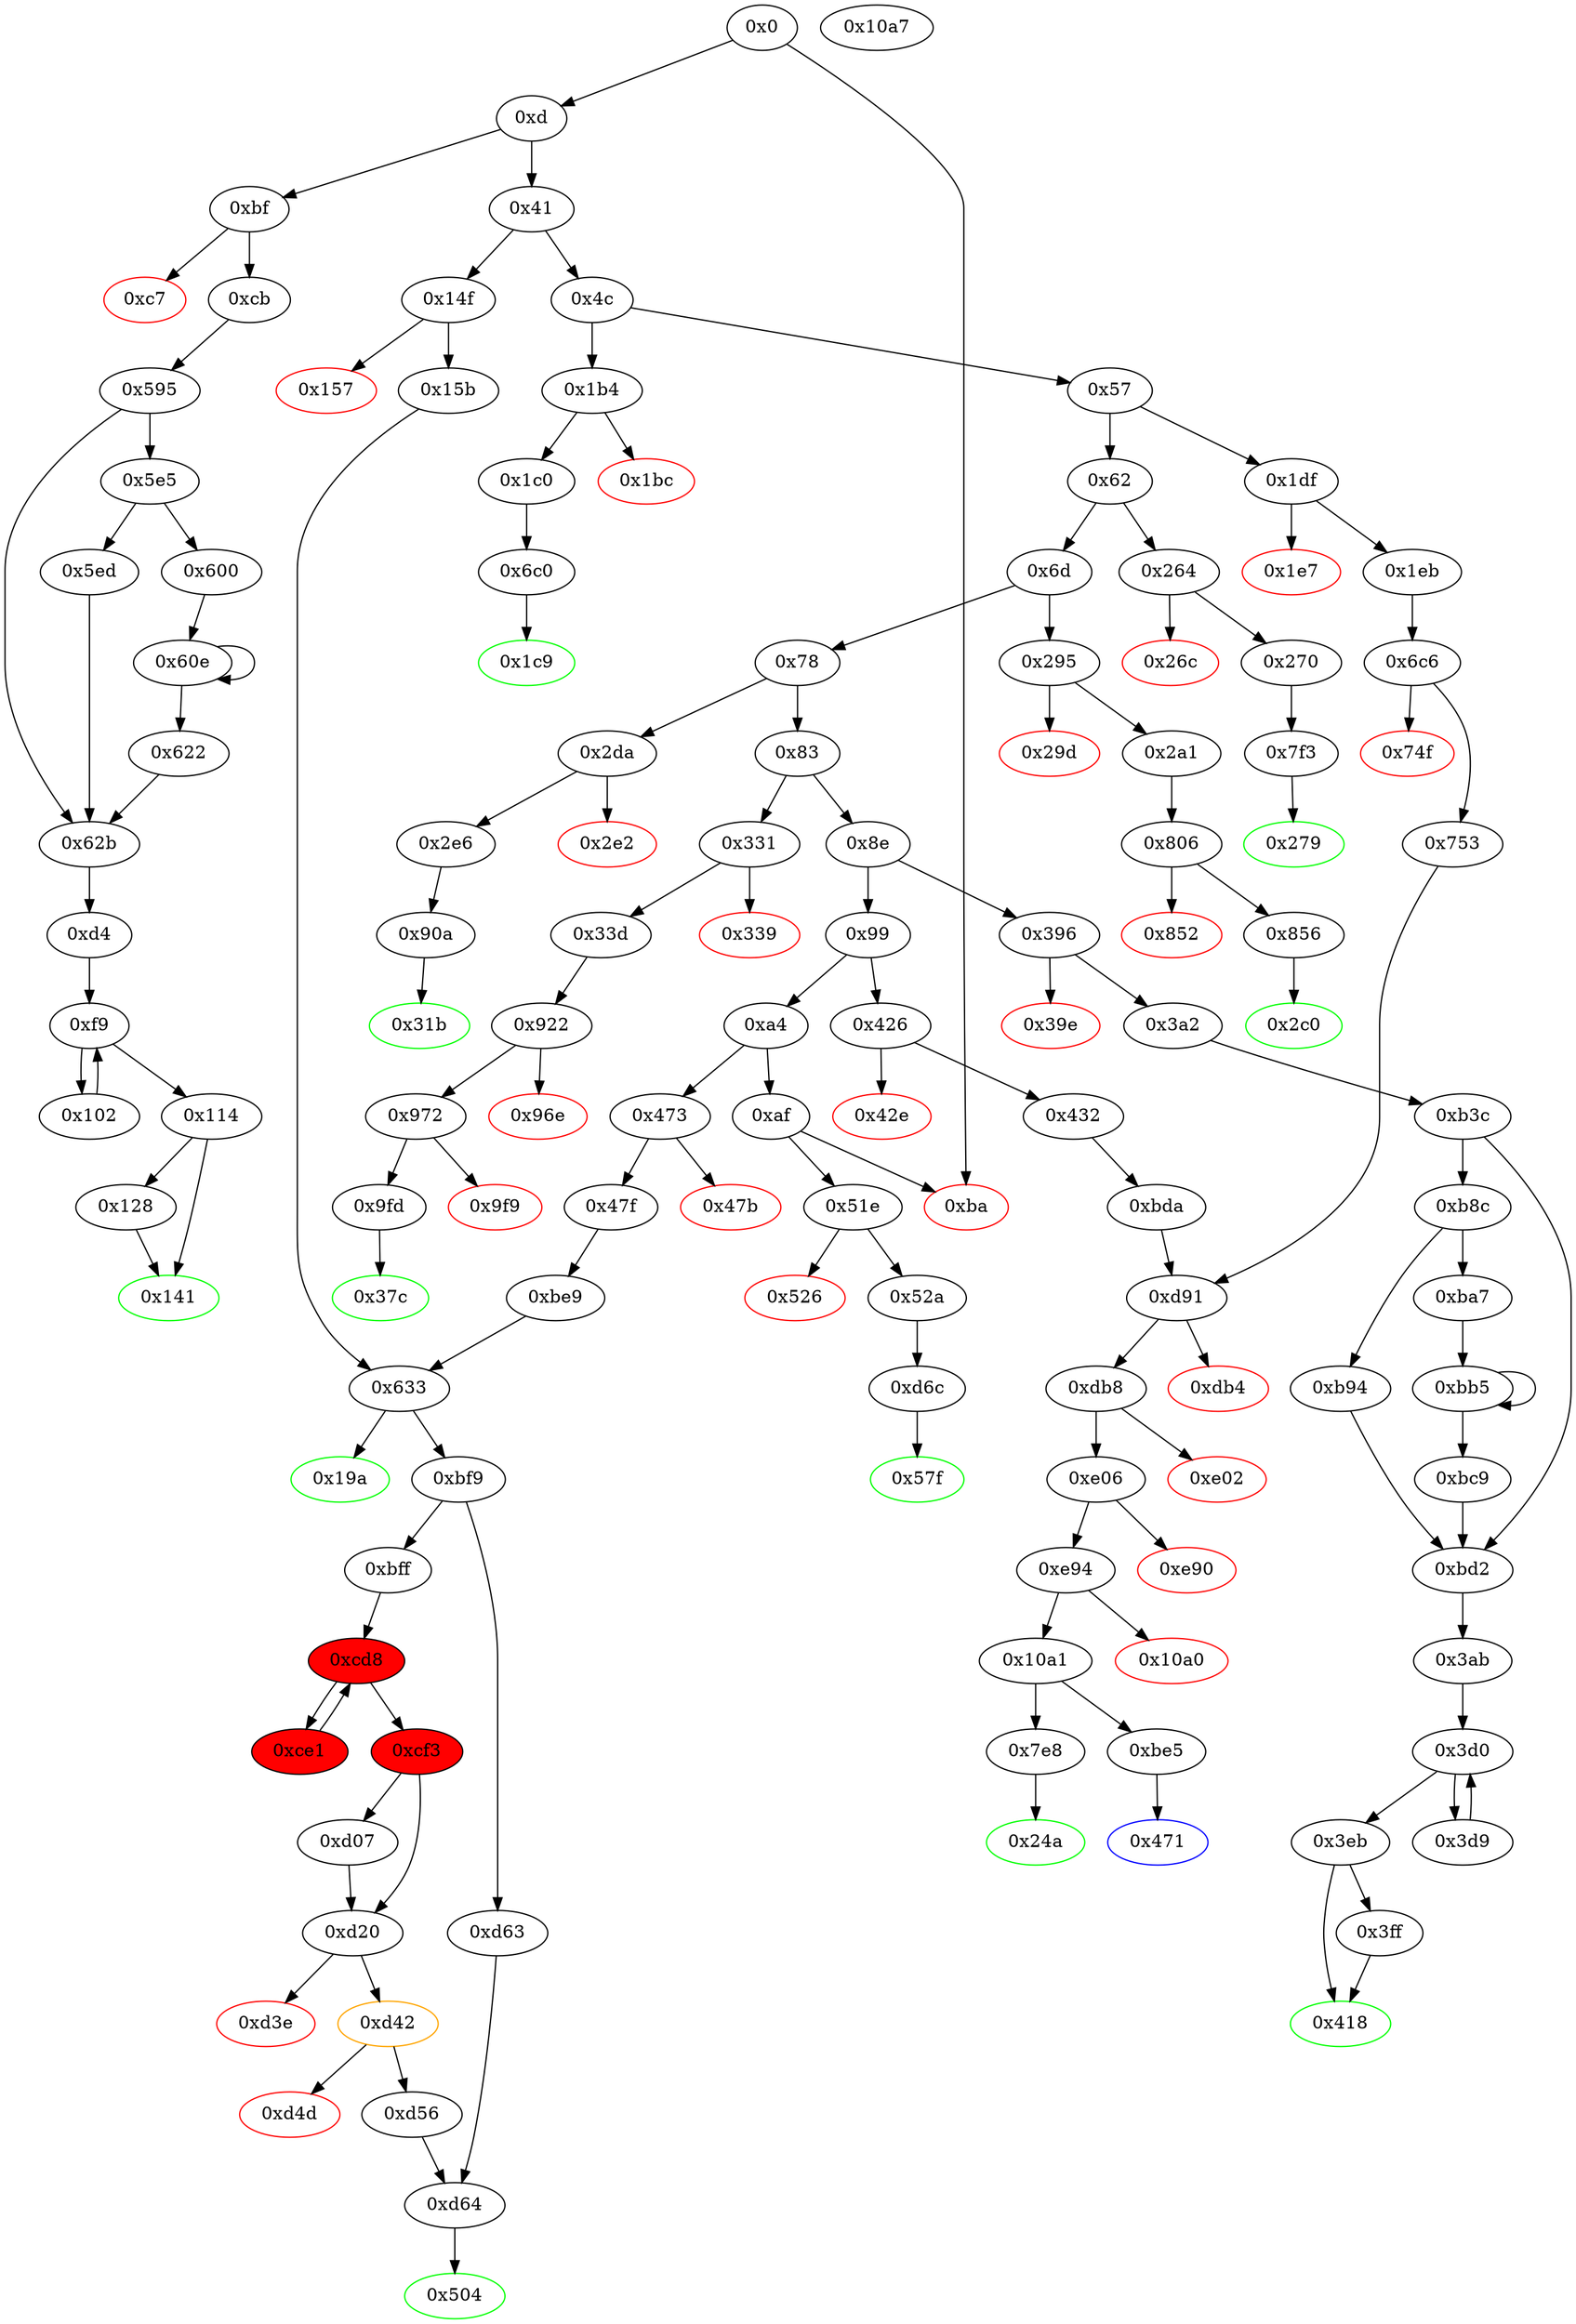digraph "" {
"0xc7" [color=red, fillcolor=white, id="0xc7", style=filled, tooltip="Block 0xc7\n[0xc7:0xca]\n---\nPredecessors: [0xbf]\nSuccessors: []\n---\n0xc7 PUSH1 0x0\n0xc9 DUP1\n0xca REVERT\n---\n0xc7: V52 = 0x0\n0xca: REVERT 0x0 0x0\n---\nEntry stack: [V11, V49]\nStack pops: 0\nStack additions: []\nExit stack: [V11, V49]\n\nDef sites:\nV11: {0xd.0x35}\nV49: {0xbf.0xc0}\n"];
"0xd" [fillcolor=white, id="0xd", style=filled, tooltip="Block 0xd\n[0xd:0x40]\n---\nPredecessors: [0x0]\nSuccessors: [0x41, 0xbf]\n---\n0xd PUSH1 0x0\n0xf CALLDATALOAD\n0x10 PUSH29 0x100000000000000000000000000000000000000000000000000000000\n0x2e SWAP1\n0x2f DIV\n0x30 PUSH4 0xffffffff\n0x35 AND\n0x36 DUP1\n0x37 PUSH4 0x6fdde03\n0x3c EQ\n0x3d PUSH2 0xbf\n0x40 JUMPI\n---\n0xd: V6 = 0x0\n0xf: V7 = CALLDATALOAD 0x0\n0x10: V8 = 0x100000000000000000000000000000000000000000000000000000000\n0x2f: V9 = DIV V7 0x100000000000000000000000000000000000000000000000000000000\n0x30: V10 = 0xffffffff\n0x35: V11 = AND 0xffffffff V9\n0x37: V12 = 0x6fdde03\n0x3c: V13 = EQ 0x6fdde03 V11\n0x3d: V14 = 0xbf\n0x40: JUMPI 0xbf V13\n---\nEntry stack: []\nStack pops: 0\nStack additions: [V11]\nExit stack: [V11]\n\nDef sites:\n"];
"0x8e" [fillcolor=white, id="0x8e", style=filled, tooltip="Block 0x8e\n[0x8e:0x98]\n---\nPredecessors: [0x83]\nSuccessors: [0x99, 0x396]\n---\n0x8e DUP1\n0x8f PUSH4 0x95d89b41\n0x94 EQ\n0x95 PUSH2 0x396\n0x98 JUMPI\n---\n0x8f: V36 = 0x95d89b41\n0x94: V37 = EQ 0x95d89b41 V11\n0x95: V38 = 0x396\n0x98: JUMPI 0x396 V37\n---\nEntry stack: [V11]\nStack pops: 1\nStack additions: [S0]\nExit stack: [V11]\n\nDef sites:\nV11: {0xd.0x35}\n"];
"0x1e7" [color=red, fillcolor=white, id="0x1e7", style=filled, tooltip="Block 0x1e7\n[0x1e7:0x1ea]\n---\nPredecessors: [0x1df]\nSuccessors: []\n---\n0x1e7 PUSH1 0x0\n0x1e9 DUP1\n0x1ea REVERT\n---\n0x1e7: V141 = 0x0\n0x1ea: REVERT 0x0 0x0\n---\nEntry stack: [V11, V138]\nStack pops: 0\nStack additions: []\nExit stack: [V11, V138]\n\nDef sites:\nV11: {0xd.0x35}\nV138: {0x1df.0x1e0}\n"];
"0x0" [fillcolor=white, id="0x0", style=filled, tooltip="Block 0x0\n[0x0:0xc]\n---\nPredecessors: []\nSuccessors: [0xd, 0xba]\n---\n0x0 PUSH1 0x80\n0x2 PUSH1 0x40\n0x4 MSTORE\n0x5 PUSH1 0x4\n0x7 CALLDATASIZE\n0x8 LT\n0x9 PUSH2 0xba\n0xc JUMPI\n---\n0x0: V0 = 0x80\n0x2: V1 = 0x40\n0x4: M[0x40] = 0x80\n0x5: V2 = 0x4\n0x7: V3 = CALLDATASIZE\n0x8: V4 = LT V3 0x4\n0x9: V5 = 0xba\n0xc: JUMPI 0xba V4\n---\nEntry stack: []\nStack pops: 0\nStack additions: []\nExit stack: []\n\nDef sites:\n"];
"0xcd8" [fillcolor=red, id="0xcd8", style=filled, tooltip="Block 0xcd8\n[0xcd8:0xce0]\n---\nPredecessors: [0xbff, 0xce1]\nSuccessors: [0xce1, 0xcf3]\n---\n0xcd8 JUMPDEST\n0xcd9 DUP4\n0xcda DUP2\n0xcdb LT\n0xcdc ISZERO\n0xcdd PUSH2 0xcf3\n0xce0 JUMPI\n---\n0xcd8: JUMPDEST \n0xcdb: V846 = LT S0 V842\n0xcdc: V847 = ISZERO V846\n0xcdd: V848 = 0xcf3\n0xce0: JUMPI 0xcf3 V847\n---\nEntry stack: [V11, 0x504, V340, V343, V361, 0x0, S15, V810, 0x8f4ffcb1, V812, V343, V813, V361, V821, V835, V841, V844, V842, V842, V841, V844, S0]\nStack pops: 4\nStack additions: [S3, S2, S1, S0]\nExit stack: [V11, 0x504, V340, V343, V361, 0x0, S15, V810, 0x8f4ffcb1, V812, V343, V813, V361, V821, V835, V841, V844, V842, V842, V841, V844, S0]\n\nDef sites:\nV11: {0xd.0x35}\n0x504: {0x47f.0x481}\nV340: {0x47f.0x4a4}\nV343: {0x47f.0x4ae}\nV361: {0x47f.0x4d7}\n0x0: {0xbe9.0xbea}\nS15: {0xd.0x35, 0x47f.0x4a4}\nV810: {0xbff.0xc15}\n0x8f4ffcb1: {0xbff.0xc16}\nV812: {0xbff.0xc1b}\nV343: {0x47f.0x4ae}\nV813: {0xbff.0xc1d}\nV361: {0x47f.0x4d7}\nV821: {0xbff.0xc4c}\nV835: {0xbff.0xcb7}\nV841: {0xbff.0xcc9}\nV844: {0xbff.0xcd1}\nV842: {0xbff.0xccd}\nV842: {0xbff.0xccd}\nV841: {0xbff.0xcc9}\nV844: {0xbff.0xcd1}\nS0: {0xce1.0xcec, 0xbff.0xcd6}\n"];
"0x24a" [color=green, fillcolor=white, id="0x24a", style=filled, tooltip="Block 0x24a\n[0x24a:0x263]\n---\nPredecessors: [0x7e8]\nSuccessors: []\n---\n0x24a JUMPDEST\n0x24b PUSH1 0x40\n0x24d MLOAD\n0x24e DUP1\n0x24f DUP3\n0x250 ISZERO\n0x251 ISZERO\n0x252 ISZERO\n0x253 ISZERO\n0x254 DUP2\n0x255 MSTORE\n0x256 PUSH1 0x20\n0x258 ADD\n0x259 SWAP2\n0x25a POP\n0x25b POP\n0x25c PUSH1 0x40\n0x25e MLOAD\n0x25f DUP1\n0x260 SWAP2\n0x261 SUB\n0x262 SWAP1\n0x263 RETURN\n---\n0x24a: JUMPDEST \n0x24b: V161 = 0x40\n0x24d: V162 = M[0x40]\n0x250: V163 = ISZERO 0x1\n0x251: V164 = ISZERO 0x0\n0x252: V165 = ISZERO 0x1\n0x253: V166 = ISZERO 0x0\n0x255: M[V162] = 0x1\n0x256: V167 = 0x20\n0x258: V168 = ADD 0x20 V162\n0x25c: V169 = 0x40\n0x25e: V170 = M[0x40]\n0x261: V171 = SUB V168 V170\n0x263: RETURN V170 V171\n---\nEntry stack: [V11, 0x1]\nStack pops: 1\nStack additions: []\nExit stack: [V11]\n\nDef sites:\nV11: {0xd.0x35}\n0x1: {0x7e8.0x7e9}\n"];
"0x600" [fillcolor=white, id="0x600", style=filled, tooltip="Block 0x600\n[0x600:0x60d]\n---\nPredecessors: [0x5e5]\nSuccessors: [0x60e]\n---\n0x600 JUMPDEST\n0x601 DUP3\n0x602 ADD\n0x603 SWAP2\n0x604 SWAP1\n0x605 PUSH1 0x0\n0x607 MSTORE\n0x608 PUSH1 0x20\n0x60a PUSH1 0x0\n0x60c SHA3\n0x60d SWAP1\n---\n0x600: JUMPDEST \n0x602: V454 = ADD V430 V441\n0x605: V455 = 0x0\n0x607: M[0x0] = 0x0\n0x608: V456 = 0x20\n0x60a: V457 = 0x0\n0x60c: V458 = SHA3 0x0 0x20\n---\nEntry stack: [V11, 0xd4, V426, 0x0, V417, V430, 0x0, V441]\nStack pops: 3\nStack additions: [V454, V458, S2]\nExit stack: [V11, 0xd4, V426, 0x0, V417, V454, V458, V430]\n\nDef sites:\nV11: {0xd.0x35}\n0xd4: {0xcb.0xcd}\nV426: {0x595.0x5ba}\n0x0: {0x595.0x596}\nV417: {0x595.0x5aa}\nV430: {0x595.0x5ca}\n0x0: {0x595.0x596}\nV441: {0x595.0x5de}\n"];
"0x4c" [fillcolor=white, id="0x4c", style=filled, tooltip="Block 0x4c\n[0x4c:0x56]\n---\nPredecessors: [0x41]\nSuccessors: [0x57, 0x1b4]\n---\n0x4c DUP1\n0x4d PUSH4 0x18160ddd\n0x52 EQ\n0x53 PUSH2 0x1b4\n0x56 JUMPI\n---\n0x4d: V18 = 0x18160ddd\n0x52: V19 = EQ 0x18160ddd V11\n0x53: V20 = 0x1b4\n0x56: JUMPI 0x1b4 V19\n---\nEntry stack: [V11]\nStack pops: 1\nStack additions: [S0]\nExit stack: [V11]\n\nDef sites:\nV11: {0xd.0x35}\n"];
"0x78" [fillcolor=white, id="0x78", style=filled, tooltip="Block 0x78\n[0x78:0x82]\n---\nPredecessors: [0x6d]\nSuccessors: [0x83, 0x2da]\n---\n0x78 DUP1\n0x79 PUSH4 0x70a08231\n0x7e EQ\n0x7f PUSH2 0x2da\n0x82 JUMPI\n---\n0x79: V30 = 0x70a08231\n0x7e: V31 = EQ 0x70a08231 V11\n0x7f: V32 = 0x2da\n0x82: JUMPI 0x2da V31\n---\nEntry stack: [V11]\nStack pops: 1\nStack additions: [S0]\nExit stack: [V11]\n\nDef sites:\nV11: {0xd.0x35}\n"];
"0x6d" [fillcolor=white, id="0x6d", style=filled, tooltip="Block 0x6d\n[0x6d:0x77]\n---\nPredecessors: [0x62]\nSuccessors: [0x78, 0x295]\n---\n0x6d DUP1\n0x6e PUSH4 0x42966c68\n0x73 EQ\n0x74 PUSH2 0x295\n0x77 JUMPI\n---\n0x6e: V27 = 0x42966c68\n0x73: V28 = EQ 0x42966c68 V11\n0x74: V29 = 0x295\n0x77: JUMPI 0x295 V28\n---\nEntry stack: [V11]\nStack pops: 1\nStack additions: [S0]\nExit stack: [V11]\n\nDef sites:\nV11: {0xd.0x35}\n"];
"0xd4" [fillcolor=white, id="0xd4", style=filled, tooltip="Block 0xd4\n[0xd4:0xf8]\n---\nPredecessors: [0x62b]\nSuccessors: [0xf9]\n---\n0xd4 JUMPDEST\n0xd5 PUSH1 0x40\n0xd7 MLOAD\n0xd8 DUP1\n0xd9 DUP1\n0xda PUSH1 0x20\n0xdc ADD\n0xdd DUP3\n0xde DUP2\n0xdf SUB\n0xe0 DUP3\n0xe1 MSTORE\n0xe2 DUP4\n0xe3 DUP2\n0xe4 DUP2\n0xe5 MLOAD\n0xe6 DUP2\n0xe7 MSTORE\n0xe8 PUSH1 0x20\n0xea ADD\n0xeb SWAP2\n0xec POP\n0xed DUP1\n0xee MLOAD\n0xef SWAP1\n0xf0 PUSH1 0x20\n0xf2 ADD\n0xf3 SWAP1\n0xf4 DUP1\n0xf5 DUP4\n0xf6 DUP4\n0xf7 PUSH1 0x0\n---\n0xd4: JUMPDEST \n0xd5: V55 = 0x40\n0xd7: V56 = M[0x40]\n0xda: V57 = 0x20\n0xdc: V58 = ADD 0x20 V56\n0xdf: V59 = SUB V58 V56\n0xe1: M[V56] = V59\n0xe5: V60 = M[V426]\n0xe7: M[V58] = V60\n0xe8: V61 = 0x20\n0xea: V62 = ADD 0x20 V58\n0xee: V63 = M[V426]\n0xf0: V64 = 0x20\n0xf2: V65 = ADD 0x20 V426\n0xf7: V66 = 0x0\n---\nEntry stack: [V11, 0xd4, V426]\nStack pops: 1\nStack additions: [S0, V56, V56, V62, V65, V63, V63, V62, V65, 0x0]\nExit stack: [V11, 0xd4, V426, V56, V56, V62, V65, V63, V63, V62, V65, 0x0]\n\nDef sites:\nV11: {0xd.0x35}\n0xd4: {0xcb.0xcd}\nV426: {0x595.0x5ba}\n"];
"0x7e8" [fillcolor=white, id="0x7e8", style=filled, tooltip="Block 0x7e8\n[0x7e8:0x7f2]\n---\nPredecessors: [0x10a1]\nSuccessors: [0x24a]\n---\n0x7e8 JUMPDEST\n0x7e9 PUSH1 0x1\n0x7eb SWAP1\n0x7ec POP\n0x7ed SWAP4\n0x7ee SWAP3\n0x7ef POP\n0x7f0 POP\n0x7f1 POP\n0x7f2 JUMP\n---\n0x7e8: JUMPDEST \n0x7e9: V559 = 0x1\n0x7f2: JUMP 0x24a\n---\nEntry stack: [V11, 0x24a, S3, S2, S1, S0]\nStack pops: 5\nStack additions: [0x1]\nExit stack: [V11, 0x1]\n\nDef sites:\nV11: {0xd.0x35}\n0x24a: {0x1eb.0x1ed}\nS3: {0x1eb.0x210, 0xd.0x35}\nS2: {0x1eb.0x230, 0x432.0x434}\nS1: {0x1eb.0x23a, 0x432.0x457}\nS0: {0x432.0x461, 0x6c6.0x6c7}\n"];
"0x2e2" [color=red, fillcolor=white, id="0x2e2", style=filled, tooltip="Block 0x2e2\n[0x2e2:0x2e5]\n---\nPredecessors: [0x2da]\nSuccessors: []\n---\n0x2e2 PUSH1 0x0\n0x2e4 DUP1\n0x2e5 REVERT\n---\n0x2e2: V216 = 0x0\n0x2e5: REVERT 0x0 0x0\n---\nEntry stack: [V11, V213]\nStack pops: 0\nStack additions: []\nExit stack: [V11, V213]\n\nDef sites:\nV11: {0xd.0x35}\nV213: {0x2da.0x2db}\n"];
"0xd6c" [fillcolor=white, id="0xd6c", style=filled, tooltip="Block 0xd6c\n[0xd6c:0xd90]\n---\nPredecessors: [0x52a]\nSuccessors: [0x57f]\n---\n0xd6c JUMPDEST\n0xd6d PUSH1 0x5\n0xd6f PUSH1 0x20\n0xd71 MSTORE\n0xd72 DUP2\n0xd73 PUSH1 0x0\n0xd75 MSTORE\n0xd76 PUSH1 0x40\n0xd78 PUSH1 0x0\n0xd7a SHA3\n0xd7b PUSH1 0x20\n0xd7d MSTORE\n0xd7e DUP1\n0xd7f PUSH1 0x0\n0xd81 MSTORE\n0xd82 PUSH1 0x40\n0xd84 PUSH1 0x0\n0xd86 SHA3\n0xd87 PUSH1 0x0\n0xd89 SWAP2\n0xd8a POP\n0xd8b SWAP2\n0xd8c POP\n0xd8d POP\n0xd8e SLOAD\n0xd8f DUP2\n0xd90 JUMP\n---\n0xd6c: JUMPDEST \n0xd6d: V893 = 0x5\n0xd6f: V894 = 0x20\n0xd71: M[0x20] = 0x5\n0xd73: V895 = 0x0\n0xd75: M[0x0] = V390\n0xd76: V896 = 0x40\n0xd78: V897 = 0x0\n0xd7a: V898 = SHA3 0x0 0x40\n0xd7b: V899 = 0x20\n0xd7d: M[0x20] = V898\n0xd7f: V900 = 0x0\n0xd81: M[0x0] = V395\n0xd82: V901 = 0x40\n0xd84: V902 = 0x0\n0xd86: V903 = SHA3 0x0 0x40\n0xd87: V904 = 0x0\n0xd8e: V905 = S[V903]\n0xd90: JUMP 0x57f\n---\nEntry stack: [V11, 0x57f, V390, V395]\nStack pops: 3\nStack additions: [S2, V905]\nExit stack: [V11, 0x57f, V905]\n\nDef sites:\nV11: {0xd.0x35}\n0x57f: {0x52a.0x52c}\nV390: {0x52a.0x54f}\nV395: {0x52a.0x56f}\n"];
"0x9f9" [color=red, fillcolor=white, id="0x9f9", style=filled, tooltip="Block 0x9f9\n[0x9f9:0x9fc]\n---\nPredecessors: [0x972]\nSuccessors: []\n---\n0x9f9 PUSH1 0x0\n0x9fb DUP1\n0x9fc REVERT\n---\n0x9f9: V679 = 0x0\n0x9fc: REVERT 0x0 0x0\n---\nEntry stack: [V11, 0x37c, V246, V249, 0x0]\nStack pops: 0\nStack additions: []\nExit stack: [V11, 0x37c, V246, V249, 0x0]\n\nDef sites:\nV11: {0xd.0x35}\n0x37c: {0x33d.0x33f}\nV246: {0x33d.0x362}\nV249: {0x33d.0x36c}\n0x0: {0x922.0x923}\n"];
"0x57" [fillcolor=white, id="0x57", style=filled, tooltip="Block 0x57\n[0x57:0x61]\n---\nPredecessors: [0x4c]\nSuccessors: [0x62, 0x1df]\n---\n0x57 DUP1\n0x58 PUSH4 0x23b872dd\n0x5d EQ\n0x5e PUSH2 0x1df\n0x61 JUMPI\n---\n0x58: V21 = 0x23b872dd\n0x5d: V22 = EQ 0x23b872dd V11\n0x5e: V23 = 0x1df\n0x61: JUMPI 0x1df V22\n---\nEntry stack: [V11]\nStack pops: 1\nStack additions: [S0]\nExit stack: [V11]\n\nDef sites:\nV11: {0xd.0x35}\n"];
"0x114" [fillcolor=white, id="0x114", style=filled, tooltip="Block 0x114\n[0x114:0x127]\n---\nPredecessors: [0xf9]\nSuccessors: [0x128, 0x141]\n---\n0x114 JUMPDEST\n0x115 POP\n0x116 POP\n0x117 POP\n0x118 POP\n0x119 SWAP1\n0x11a POP\n0x11b SWAP1\n0x11c DUP2\n0x11d ADD\n0x11e SWAP1\n0x11f PUSH1 0x1f\n0x121 AND\n0x122 DUP1\n0x123 ISZERO\n0x124 PUSH2 0x141\n0x127 JUMPI\n---\n0x114: JUMPDEST \n0x11d: V76 = ADD V63 V62\n0x11f: V77 = 0x1f\n0x121: V78 = AND 0x1f V63\n0x123: V79 = ISZERO V78\n0x124: V80 = 0x141\n0x127: JUMPI 0x141 V79\n---\nEntry stack: [V11, 0xd4, V426, V56, V56, V62, V65, V63, V63, V62, V65, S0]\nStack pops: 7\nStack additions: [V76, V78]\nExit stack: [V11, 0xd4, V426, V56, V56, V76, V78]\n\nDef sites:\nV11: {0xd.0x35}\n0xd4: {0xcb.0xcd}\nV426: {0x595.0x5ba}\nV56: {0xd4.0xd7}\nV56: {0xd4.0xd7}\nV62: {0xd4.0xea}\nV65: {0xd4.0xf2}\nV63: {0xd4.0xee}\nV63: {0xd4.0xee}\nV62: {0xd4.0xea}\nV65: {0xd4.0xf2}\nS0: {0x102.0x10d, 0xd4.0xf7}\n"];
"0x5e5" [fillcolor=white, id="0x5e5", style=filled, tooltip="Block 0x5e5\n[0x5e5:0x5ec]\n---\nPredecessors: [0x595]\nSuccessors: [0x5ed, 0x600]\n---\n0x5e5 DUP1\n0x5e6 PUSH1 0x1f\n0x5e8 LT\n0x5e9 PUSH2 0x600\n0x5ec JUMPI\n---\n0x5e6: V444 = 0x1f\n0x5e8: V445 = LT 0x1f V441\n0x5e9: V446 = 0x600\n0x5ec: JUMPI 0x600 V445\n---\nEntry stack: [V11, 0xd4, V426, 0x0, V417, V430, 0x0, V441]\nStack pops: 1\nStack additions: [S0]\nExit stack: [V11, 0xd4, V426, 0x0, V417, V430, 0x0, V441]\n\nDef sites:\nV11: {0xd.0x35}\n0xd4: {0xcb.0xcd}\nV426: {0x595.0x5ba}\n0x0: {0x595.0x596}\nV417: {0x595.0x5aa}\nV430: {0x595.0x5ca}\n0x0: {0x595.0x596}\nV441: {0x595.0x5de}\n"];
"0x526" [color=red, fillcolor=white, id="0x526", style=filled, tooltip="Block 0x526\n[0x526:0x529]\n---\nPredecessors: [0x51e]\nSuccessors: []\n---\n0x526 PUSH1 0x0\n0x528 DUP1\n0x529 REVERT\n---\n0x526: V382 = 0x0\n0x529: REVERT 0x0 0x0\n---\nEntry stack: [V11, V379]\nStack pops: 0\nStack additions: []\nExit stack: [V11, V379]\n\nDef sites:\nV11: {0xd.0x35}\nV379: {0x51e.0x51f}\n"];
"0xbb5" [fillcolor=white, id="0xbb5", style=filled, tooltip="Block 0xbb5\n[0xbb5:0xbc8]\n---\nPredecessors: [0xba7, 0xbb5]\nSuccessors: [0xbb5, 0xbc9]\n---\n0xbb5 JUMPDEST\n0xbb6 DUP2\n0xbb7 SLOAD\n0xbb8 DUP2\n0xbb9 MSTORE\n0xbba SWAP1\n0xbbb PUSH1 0x1\n0xbbd ADD\n0xbbe SWAP1\n0xbbf PUSH1 0x20\n0xbc1 ADD\n0xbc2 DUP1\n0xbc3 DUP4\n0xbc4 GT\n0xbc5 PUSH2 0xbb5\n0xbc8 JUMPI\n---\n0xbb5: JUMPDEST \n0xbb7: V790 = S[S1]\n0xbb9: M[S0] = V790\n0xbbb: V791 = 0x1\n0xbbd: V792 = ADD 0x1 S1\n0xbbf: V793 = 0x20\n0xbc1: V794 = ADD 0x20 S0\n0xbc4: V795 = GT V785 V794\n0xbc5: V796 = 0xbb5\n0xbc8: JUMPI 0xbb5 V795\n---\nEntry stack: [V11, 0x3ab, V757, 0x1, V748, V785, S1, S0]\nStack pops: 3\nStack additions: [S2, V792, V794]\nExit stack: [V11, 0x3ab, V757, 0x1, V748, V785, V792, V794]\n\nDef sites:\nV11: {0xd.0x35}\n0x3ab: {0x3a2.0x3a4}\nV757: {0xb3c.0xb61}\n0x1: {0xb3c.0xb3d}\nV748: {0xb3c.0xb51}\nV785: {0xba7.0xba9}\nS1: {0xbb5.0xbbd, 0xba7.0xbb3}\nS0: {0xbb5.0xbc1, 0xb3c.0xb71}\n"];
"0x418" [color=green, fillcolor=white, id="0x418", style=filled, tooltip="Block 0x418\n[0x418:0x425]\n---\nPredecessors: [0x3eb, 0x3ff]\nSuccessors: []\n---\n0x418 JUMPDEST\n0x419 POP\n0x41a SWAP3\n0x41b POP\n0x41c POP\n0x41d POP\n0x41e PUSH1 0x40\n0x420 MLOAD\n0x421 DUP1\n0x422 SWAP2\n0x423 SUB\n0x424 SWAP1\n0x425 RETURN\n---\n0x418: JUMPDEST \n0x41e: V308 = 0x40\n0x420: V309 = M[0x40]\n0x423: V310 = SUB S1 V309\n0x425: RETURN V309 V310\n---\nEntry stack: [V11, 0x3ab, V757, V271, V271, S1, V293]\nStack pops: 5\nStack additions: []\nExit stack: [V11, 0x3ab]\n\nDef sites:\nV11: {0xd.0x35}\n0x3ab: {0x3a2.0x3a4}\nV757: {0xb3c.0xb61}\nV271: {0x3ab.0x3ae}\nV271: {0x3ab.0x3ae}\nS1: {0x3eb.0x3f4, 0x3ff.0x415}\nV293: {0x3eb.0x3f8}\n"];
"0x922" [fillcolor=white, id="0x922", style=filled, tooltip="Block 0x922\n[0x922:0x96d]\n---\nPredecessors: [0x33d]\nSuccessors: [0x96e, 0x972]\n---\n0x922 JUMPDEST\n0x923 PUSH1 0x0\n0x925 DUP2\n0x926 PUSH1 0x4\n0x928 PUSH1 0x0\n0x92a DUP6\n0x92b PUSH20 0xffffffffffffffffffffffffffffffffffffffff\n0x940 AND\n0x941 PUSH20 0xffffffffffffffffffffffffffffffffffffffff\n0x956 AND\n0x957 DUP2\n0x958 MSTORE\n0x959 PUSH1 0x20\n0x95b ADD\n0x95c SWAP1\n0x95d DUP2\n0x95e MSTORE\n0x95f PUSH1 0x20\n0x961 ADD\n0x962 PUSH1 0x0\n0x964 SHA3\n0x965 SLOAD\n0x966 LT\n0x967 ISZERO\n0x968 ISZERO\n0x969 ISZERO\n0x96a PUSH2 0x972\n0x96d JUMPI\n---\n0x922: JUMPDEST \n0x923: V629 = 0x0\n0x926: V630 = 0x4\n0x928: V631 = 0x0\n0x92b: V632 = 0xffffffffffffffffffffffffffffffffffffffff\n0x940: V633 = AND 0xffffffffffffffffffffffffffffffffffffffff V246\n0x941: V634 = 0xffffffffffffffffffffffffffffffffffffffff\n0x956: V635 = AND 0xffffffffffffffffffffffffffffffffffffffff V633\n0x958: M[0x0] = V635\n0x959: V636 = 0x20\n0x95b: V637 = ADD 0x20 0x0\n0x95e: M[0x20] = 0x4\n0x95f: V638 = 0x20\n0x961: V639 = ADD 0x20 0x20\n0x962: V640 = 0x0\n0x964: V641 = SHA3 0x0 0x40\n0x965: V642 = S[V641]\n0x966: V643 = LT V642 V249\n0x967: V644 = ISZERO V643\n0x968: V645 = ISZERO V644\n0x969: V646 = ISZERO V645\n0x96a: V647 = 0x972\n0x96d: JUMPI 0x972 V646\n---\nEntry stack: [V11, 0x37c, V246, V249]\nStack pops: 2\nStack additions: [S1, S0, 0x0]\nExit stack: [V11, 0x37c, V246, V249, 0x0]\n\nDef sites:\nV11: {0xd.0x35}\n0x37c: {0x33d.0x33f}\nV246: {0x33d.0x362}\nV249: {0x33d.0x36c}\n"];
"0x1c9" [color=green, fillcolor=white, id="0x1c9", style=filled, tooltip="Block 0x1c9\n[0x1c9:0x1de]\n---\nPredecessors: [0x6c0]\nSuccessors: []\n---\n0x1c9 JUMPDEST\n0x1ca PUSH1 0x40\n0x1cc MLOAD\n0x1cd DUP1\n0x1ce DUP3\n0x1cf DUP2\n0x1d0 MSTORE\n0x1d1 PUSH1 0x20\n0x1d3 ADD\n0x1d4 SWAP2\n0x1d5 POP\n0x1d6 POP\n0x1d7 PUSH1 0x40\n0x1d9 MLOAD\n0x1da DUP1\n0x1db SWAP2\n0x1dc SUB\n0x1dd SWAP1\n0x1de RETURN\n---\n0x1c9: JUMPDEST \n0x1ca: V131 = 0x40\n0x1cc: V132 = M[0x40]\n0x1d0: M[V132] = V497\n0x1d1: V133 = 0x20\n0x1d3: V134 = ADD 0x20 V132\n0x1d7: V135 = 0x40\n0x1d9: V136 = M[0x40]\n0x1dc: V137 = SUB V134 V136\n0x1de: RETURN V136 V137\n---\nEntry stack: [V11, 0x1c9, V497]\nStack pops: 1\nStack additions: []\nExit stack: [V11, 0x1c9]\n\nDef sites:\nV11: {0xd.0x35}\n0x1c9: {0x1c0.0x1c2}\nV497: {0x6c0.0x6c3}\n"];
"0x39e" [color=red, fillcolor=white, id="0x39e", style=filled, tooltip="Block 0x39e\n[0x39e:0x3a1]\n---\nPredecessors: [0x396]\nSuccessors: []\n---\n0x39e PUSH1 0x0\n0x3a0 DUP1\n0x3a1 REVERT\n---\n0x39e: V267 = 0x0\n0x3a1: REVERT 0x0 0x0\n---\nEntry stack: [V11, V264]\nStack pops: 0\nStack additions: []\nExit stack: [V11, V264]\n\nDef sites:\nV11: {0xd.0x35}\nV264: {0x396.0x397}\n"];
"0x62b" [fillcolor=white, id="0x62b", style=filled, tooltip="Block 0x62b\n[0x62b:0x632]\n---\nPredecessors: [0x595, 0x5ed, 0x622]\nSuccessors: [0xd4]\n---\n0x62b JUMPDEST\n0x62c POP\n0x62d POP\n0x62e POP\n0x62f POP\n0x630 POP\n0x631 DUP2\n0x632 JUMP\n---\n0x62b: JUMPDEST \n0x632: JUMP 0xd4\n---\nEntry stack: [V11, 0xd4, V426, 0x0, V417, S2, S1, S0]\nStack pops: 7\nStack additions: [S6, S5]\nExit stack: [V11, 0xd4, V426]\n\nDef sites:\nV11: {0xd.0x35}\n0xd4: {0xcb.0xcd}\nV426: {0x595.0x5ba}\n0x0: {0x595.0x596}\nV417: {0x595.0x5aa}\nS2: {0x622.0x629, 0x595.0x5ca, 0x5ed.0x5fa}\nS1: {0x595.0x596, 0x60e.0x616}\nS0: {0x600.0x602, 0x595.0x5de}\n"];
"0x26c" [color=red, fillcolor=white, id="0x26c", style=filled, tooltip="Block 0x26c\n[0x26c:0x26f]\n---\nPredecessors: [0x264]\nSuccessors: []\n---\n0x26c PUSH1 0x0\n0x26e DUP1\n0x26f REVERT\n---\n0x26c: V175 = 0x0\n0x26f: REVERT 0x0 0x0\n---\nEntry stack: [V11, V172]\nStack pops: 0\nStack additions: []\nExit stack: [V11, V172]\n\nDef sites:\nV11: {0xd.0x35}\nV172: {0x264.0x265}\n"];
"0x6c6" [fillcolor=white, id="0x6c6", style=filled, tooltip="Block 0x6c6\n[0x6c6:0x74e]\n---\nPredecessors: [0x1eb]\nSuccessors: [0x74f, 0x753]\n---\n0x6c6 JUMPDEST\n0x6c7 PUSH1 0x0\n0x6c9 PUSH1 0x5\n0x6cb PUSH1 0x0\n0x6cd DUP6\n0x6ce PUSH20 0xffffffffffffffffffffffffffffffffffffffff\n0x6e3 AND\n0x6e4 PUSH20 0xffffffffffffffffffffffffffffffffffffffff\n0x6f9 AND\n0x6fa DUP2\n0x6fb MSTORE\n0x6fc PUSH1 0x20\n0x6fe ADD\n0x6ff SWAP1\n0x700 DUP2\n0x701 MSTORE\n0x702 PUSH1 0x20\n0x704 ADD\n0x705 PUSH1 0x0\n0x707 SHA3\n0x708 PUSH1 0x0\n0x70a CALLER\n0x70b PUSH20 0xffffffffffffffffffffffffffffffffffffffff\n0x720 AND\n0x721 PUSH20 0xffffffffffffffffffffffffffffffffffffffff\n0x736 AND\n0x737 DUP2\n0x738 MSTORE\n0x739 PUSH1 0x20\n0x73b ADD\n0x73c SWAP1\n0x73d DUP2\n0x73e MSTORE\n0x73f PUSH1 0x20\n0x741 ADD\n0x742 PUSH1 0x0\n0x744 SHA3\n0x745 SLOAD\n0x746 DUP3\n0x747 GT\n0x748 ISZERO\n0x749 ISZERO\n0x74a ISZERO\n0x74b PUSH2 0x753\n0x74e JUMPI\n---\n0x6c6: JUMPDEST \n0x6c7: V498 = 0x0\n0x6c9: V499 = 0x5\n0x6cb: V500 = 0x0\n0x6ce: V501 = 0xffffffffffffffffffffffffffffffffffffffff\n0x6e3: V502 = AND 0xffffffffffffffffffffffffffffffffffffffff V149\n0x6e4: V503 = 0xffffffffffffffffffffffffffffffffffffffff\n0x6f9: V504 = AND 0xffffffffffffffffffffffffffffffffffffffff V502\n0x6fb: M[0x0] = V504\n0x6fc: V505 = 0x20\n0x6fe: V506 = ADD 0x20 0x0\n0x701: M[0x20] = 0x5\n0x702: V507 = 0x20\n0x704: V508 = ADD 0x20 0x20\n0x705: V509 = 0x0\n0x707: V510 = SHA3 0x0 0x40\n0x708: V511 = 0x0\n0x70a: V512 = CALLER\n0x70b: V513 = 0xffffffffffffffffffffffffffffffffffffffff\n0x720: V514 = AND 0xffffffffffffffffffffffffffffffffffffffff V512\n0x721: V515 = 0xffffffffffffffffffffffffffffffffffffffff\n0x736: V516 = AND 0xffffffffffffffffffffffffffffffffffffffff V514\n0x738: M[0x0] = V516\n0x739: V517 = 0x20\n0x73b: V518 = ADD 0x20 0x0\n0x73e: M[0x20] = V510\n0x73f: V519 = 0x20\n0x741: V520 = ADD 0x20 0x20\n0x742: V521 = 0x0\n0x744: V522 = SHA3 0x0 0x40\n0x745: V523 = S[V522]\n0x747: V524 = GT V157 V523\n0x748: V525 = ISZERO V524\n0x749: V526 = ISZERO V525\n0x74a: V527 = ISZERO V526\n0x74b: V528 = 0x753\n0x74e: JUMPI 0x753 V527\n---\nEntry stack: [V11, 0x24a, V149, V154, V157]\nStack pops: 3\nStack additions: [S2, S1, S0, 0x0]\nExit stack: [V11, 0x24a, V149, V154, V157, 0x0]\n\nDef sites:\nV11: {0xd.0x35}\n0x24a: {0x1eb.0x1ed}\nV149: {0x1eb.0x210}\nV154: {0x1eb.0x230}\nV157: {0x1eb.0x23a}\n"];
"0x15b" [fillcolor=white, id="0x15b", style=filled, tooltip="Block 0x15b\n[0x15b:0x199]\n---\nPredecessors: [0x14f]\nSuccessors: [0x633]\n---\n0x15b JUMPDEST\n0x15c POP\n0x15d PUSH2 0x19a\n0x160 PUSH1 0x4\n0x162 DUP1\n0x163 CALLDATASIZE\n0x164 SUB\n0x165 DUP2\n0x166 ADD\n0x167 SWAP1\n0x168 DUP1\n0x169 DUP1\n0x16a CALLDATALOAD\n0x16b PUSH20 0xffffffffffffffffffffffffffffffffffffffff\n0x180 AND\n0x181 SWAP1\n0x182 PUSH1 0x20\n0x184 ADD\n0x185 SWAP1\n0x186 SWAP3\n0x187 SWAP2\n0x188 SWAP1\n0x189 DUP1\n0x18a CALLDATALOAD\n0x18b SWAP1\n0x18c PUSH1 0x20\n0x18e ADD\n0x18f SWAP1\n0x190 SWAP3\n0x191 SWAP2\n0x192 SWAP1\n0x193 POP\n0x194 POP\n0x195 POP\n0x196 PUSH2 0x633\n0x199 JUMP\n---\n0x15b: JUMPDEST \n0x15d: V100 = 0x19a\n0x160: V101 = 0x4\n0x163: V102 = CALLDATASIZE\n0x164: V103 = SUB V102 0x4\n0x166: V104 = ADD 0x4 V103\n0x16a: V105 = CALLDATALOAD 0x4\n0x16b: V106 = 0xffffffffffffffffffffffffffffffffffffffff\n0x180: V107 = AND 0xffffffffffffffffffffffffffffffffffffffff V105\n0x182: V108 = 0x20\n0x184: V109 = ADD 0x20 0x4\n0x18a: V110 = CALLDATALOAD 0x24\n0x18c: V111 = 0x20\n0x18e: V112 = ADD 0x20 0x24\n0x196: V113 = 0x633\n0x199: JUMP 0x633\n---\nEntry stack: [V11, V96]\nStack pops: 1\nStack additions: [0x19a, V107, V110]\nExit stack: [V11, 0x19a, V107, V110]\n\nDef sites:\nV11: {0xd.0x35}\nV96: {0x14f.0x150}\n"];
"0xe02" [color=red, fillcolor=white, id="0xe02", style=filled, tooltip="Block 0xe02\n[0xe02:0xe05]\n---\nPredecessors: [0xdb8]\nSuccessors: []\n---\n0xe02 PUSH1 0x0\n0xe04 DUP1\n0xe05 REVERT\n---\n0xe02: V933 = 0x0\n0xe05: REVERT 0x0 0x0\n---\nEntry stack: [V11, 0x24a, S8, S7, S6, S5, {0x7e8, 0xbe5}, S3, S2, S1, 0x0]\nStack pops: 0\nStack additions: []\nExit stack: [V11, 0x24a, S8, S7, S6, S5, {0x7e8, 0xbe5}, S3, S2, S1, 0x0]\n\nDef sites:\nV11: {0xd.0x35}\n0x24a: {0x1eb.0x1ed}\nS8: {0x1eb.0x210, 0xd.0x35}\nS7: {0x1eb.0x230, 0x432.0x434}\nS6: {0x1eb.0x23a, 0x432.0x457}\nS5: {0x432.0x461, 0x6c6.0x6c7}\n{0x7e8, 0xbe5}: {0x753.0x7de, 0xbda.0xbdb}\nS3: {0x1eb.0x210, 0xbda.0xbde}\nS2: {0x1eb.0x230, 0x432.0x457}\nS1: {0x1eb.0x23a, 0x432.0x461}\n0x0: {0xd91_0xbda.0xd92, 0xd91_0x753.0xd92}\n"];
"0xd3e" [color=red, fillcolor=white, id="0xd3e", style=filled, tooltip="Block 0xd3e\n[0xd3e:0xd41]\n---\nPredecessors: [0xd20]\nSuccessors: []\n---\n0xd3e PUSH1 0x0\n0xd40 DUP1\n0xd41 REVERT\n---\n0xd3e: V881 = 0x0\n0xd41: REVERT 0x0 0x0\n---\nEntry stack: [V11, 0x504, V340, V343, V361, 0x0, S10, V810, 0x8f4ffcb1, S7, 0x0, V874, V875, V874, 0x0, V810, V878]\nStack pops: 0\nStack additions: []\nExit stack: [V11, 0x504, V340, V343, V361, 0x0, S10, V810, 0x8f4ffcb1, S7, 0x0, V874, V875, V874, 0x0, V810, V878]\n\nDef sites:\nV11: {0xd.0x35}\n0x504: {0x47f.0x481}\nV340: {0x47f.0x4a4}\nV343: {0x47f.0x4ae}\nV361: {0x47f.0x4d7}\n0x0: {0xbe9.0xbea}\nS10: {0xd.0x35, 0x47f.0x4a4}\nV810: {0xbff.0xc15}\n0x8f4ffcb1: {0xbff.0xc16}\nS7: {0xcf3.0xcfc, 0xd07.0xd1d}\n0x0: {0xd20.0xd29}\nV874: {0xd20.0xd2d}\nV875: {0xd20.0xd30}\nV874: {0xd20.0xd2d}\n0x0: {0xd20.0xd32}\nV810: {0xbff.0xc15}\nV878: {0xd20.0xd37}\n"];
"0xd42" [color=orange, fillcolor=white, id="0xd42", style=filled, tooltip="Block 0xd42\n[0xd42:0xd4c]\n---\nPredecessors: [0xd20]\nSuccessors: [0xd4d, 0xd56]\n---\n0xd42 JUMPDEST\n0xd43 POP\n0xd44 GAS\n0xd45 CALL\n0xd46 ISZERO\n0xd47 DUP1\n0xd48 ISZERO\n0xd49 PUSH2 0xd56\n0xd4c JUMPI\n---\n0xd42: JUMPDEST \n0xd44: V882 = GAS\n0xd45: V883 = CALL V882 V810 0x0 V874 V875 V874 0x0\n0xd46: V884 = ISZERO V883\n0xd48: V885 = ISZERO V884\n0xd49: V886 = 0xd56\n0xd4c: JUMPI 0xd56 V885\n---\nEntry stack: [V11, 0x504, V340, V343, V361, 0x0, S10, V810, 0x8f4ffcb1, S7, 0x0, V874, V875, V874, 0x0, V810, V878]\nStack pops: 7\nStack additions: [V884]\nExit stack: [V11, 0x504, V340, V343, V361, 0x0, S10, V810, 0x8f4ffcb1, S7, V884]\n\nDef sites:\nV11: {0xd.0x35}\n0x504: {0x47f.0x481}\nV340: {0x47f.0x4a4}\nV343: {0x47f.0x4ae}\nV361: {0x47f.0x4d7}\n0x0: {0xbe9.0xbea}\nS10: {0xd.0x35, 0x47f.0x4a4}\nV810: {0xbff.0xc15}\n0x8f4ffcb1: {0xbff.0xc16}\nS7: {0xcf3.0xcfc, 0xd07.0xd1d}\n0x0: {0xd20.0xd29}\nV874: {0xd20.0xd2d}\nV875: {0xd20.0xd30}\nV874: {0xd20.0xd2d}\n0x0: {0xd20.0xd32}\nV810: {0xbff.0xc15}\nV878: {0xd20.0xd37}\n"];
"0xbf9" [fillcolor=white, id="0xbf9", style=filled, tooltip="Block 0xbf9\n[0xbf9:0xbfe]\n---\nPredecessors: [0x633]\nSuccessors: [0xbff, 0xd63]\n---\n0xbf9 JUMPDEST\n0xbfa ISZERO\n0xbfb PUSH2 0xd63\n0xbfe JUMPI\n---\n0xbf9: JUMPDEST \n0xbfa: V807 = ISZERO 0x1\n0xbfb: V808 = 0xd63\n0xbfe: JUMPI 0xd63 0x0\n---\nEntry stack: [V11, 0x504, V340, V343, V361, 0x0, S1, 0x1]\nStack pops: 1\nStack additions: []\nExit stack: [V11, 0x504, V340, V343, V361, 0x0, S1]\n\nDef sites:\nV11: {0xd.0x35}\n0x504: {0x47f.0x481}\nV340: {0x47f.0x4a4}\nV343: {0x47f.0x4ae}\nV361: {0x47f.0x4d7}\n0x0: {0xbe9.0xbea}\nS1: {0xd.0x35, 0x47f.0x4a4}\n0x1: {0x633.0x6b7}\n"];
"0x595" [fillcolor=white, id="0x595", style=filled, tooltip="Block 0x595\n[0x595:0x5e4]\n---\nPredecessors: [0xcb]\nSuccessors: [0x5e5, 0x62b]\n---\n0x595 JUMPDEST\n0x596 PUSH1 0x0\n0x598 DUP1\n0x599 SLOAD\n0x59a PUSH1 0x1\n0x59c DUP2\n0x59d PUSH1 0x1\n0x59f AND\n0x5a0 ISZERO\n0x5a1 PUSH2 0x100\n0x5a4 MUL\n0x5a5 SUB\n0x5a6 AND\n0x5a7 PUSH1 0x2\n0x5a9 SWAP1\n0x5aa DIV\n0x5ab DUP1\n0x5ac PUSH1 0x1f\n0x5ae ADD\n0x5af PUSH1 0x20\n0x5b1 DUP1\n0x5b2 SWAP2\n0x5b3 DIV\n0x5b4 MUL\n0x5b5 PUSH1 0x20\n0x5b7 ADD\n0x5b8 PUSH1 0x40\n0x5ba MLOAD\n0x5bb SWAP1\n0x5bc DUP2\n0x5bd ADD\n0x5be PUSH1 0x40\n0x5c0 MSTORE\n0x5c1 DUP1\n0x5c2 SWAP3\n0x5c3 SWAP2\n0x5c4 SWAP1\n0x5c5 DUP2\n0x5c6 DUP2\n0x5c7 MSTORE\n0x5c8 PUSH1 0x20\n0x5ca ADD\n0x5cb DUP3\n0x5cc DUP1\n0x5cd SLOAD\n0x5ce PUSH1 0x1\n0x5d0 DUP2\n0x5d1 PUSH1 0x1\n0x5d3 AND\n0x5d4 ISZERO\n0x5d5 PUSH2 0x100\n0x5d8 MUL\n0x5d9 SUB\n0x5da AND\n0x5db PUSH1 0x2\n0x5dd SWAP1\n0x5de DIV\n0x5df DUP1\n0x5e0 ISZERO\n0x5e1 PUSH2 0x62b\n0x5e4 JUMPI\n---\n0x595: JUMPDEST \n0x596: V406 = 0x0\n0x599: V407 = S[0x0]\n0x59a: V408 = 0x1\n0x59d: V409 = 0x1\n0x59f: V410 = AND 0x1 V407\n0x5a0: V411 = ISZERO V410\n0x5a1: V412 = 0x100\n0x5a4: V413 = MUL 0x100 V411\n0x5a5: V414 = SUB V413 0x1\n0x5a6: V415 = AND V414 V407\n0x5a7: V416 = 0x2\n0x5aa: V417 = DIV V415 0x2\n0x5ac: V418 = 0x1f\n0x5ae: V419 = ADD 0x1f V417\n0x5af: V420 = 0x20\n0x5b3: V421 = DIV V419 0x20\n0x5b4: V422 = MUL V421 0x20\n0x5b5: V423 = 0x20\n0x5b7: V424 = ADD 0x20 V422\n0x5b8: V425 = 0x40\n0x5ba: V426 = M[0x40]\n0x5bd: V427 = ADD V426 V424\n0x5be: V428 = 0x40\n0x5c0: M[0x40] = V427\n0x5c7: M[V426] = V417\n0x5c8: V429 = 0x20\n0x5ca: V430 = ADD 0x20 V426\n0x5cd: V431 = S[0x0]\n0x5ce: V432 = 0x1\n0x5d1: V433 = 0x1\n0x5d3: V434 = AND 0x1 V431\n0x5d4: V435 = ISZERO V434\n0x5d5: V436 = 0x100\n0x5d8: V437 = MUL 0x100 V435\n0x5d9: V438 = SUB V437 0x1\n0x5da: V439 = AND V438 V431\n0x5db: V440 = 0x2\n0x5de: V441 = DIV V439 0x2\n0x5e0: V442 = ISZERO V441\n0x5e1: V443 = 0x62b\n0x5e4: JUMPI 0x62b V442\n---\nEntry stack: [V11, 0xd4]\nStack pops: 0\nStack additions: [V426, 0x0, V417, V430, 0x0, V441]\nExit stack: [V11, 0xd4, V426, 0x0, V417, V430, 0x0, V441]\n\nDef sites:\nV11: {0xd.0x35}\n0xd4: {0xcb.0xcd}\n"];
"0x128" [fillcolor=white, id="0x128", style=filled, tooltip="Block 0x128\n[0x128:0x140]\n---\nPredecessors: [0x114]\nSuccessors: [0x141]\n---\n0x128 DUP1\n0x129 DUP3\n0x12a SUB\n0x12b DUP1\n0x12c MLOAD\n0x12d PUSH1 0x1\n0x12f DUP4\n0x130 PUSH1 0x20\n0x132 SUB\n0x133 PUSH2 0x100\n0x136 EXP\n0x137 SUB\n0x138 NOT\n0x139 AND\n0x13a DUP2\n0x13b MSTORE\n0x13c PUSH1 0x20\n0x13e ADD\n0x13f SWAP2\n0x140 POP\n---\n0x12a: V81 = SUB V76 V78\n0x12c: V82 = M[V81]\n0x12d: V83 = 0x1\n0x130: V84 = 0x20\n0x132: V85 = SUB 0x20 V78\n0x133: V86 = 0x100\n0x136: V87 = EXP 0x100 V85\n0x137: V88 = SUB V87 0x1\n0x138: V89 = NOT V88\n0x139: V90 = AND V89 V82\n0x13b: M[V81] = V90\n0x13c: V91 = 0x20\n0x13e: V92 = ADD 0x20 V81\n---\nEntry stack: [V11, 0xd4, V426, V56, V56, V76, V78]\nStack pops: 2\nStack additions: [V92, S0]\nExit stack: [V11, 0xd4, V426, V56, V56, V92, V78]\n\nDef sites:\nV11: {0xd.0x35}\n0xd4: {0xcb.0xcd}\nV426: {0x595.0x5ba}\nV56: {0xd4.0xd7}\nV56: {0xd4.0xd7}\nV76: {0x114.0x11d}\nV78: {0x114.0x121}\n"];
"0x806" [fillcolor=white, id="0x806", style=filled, tooltip="Block 0x806\n[0x806:0x851]\n---\nPredecessors: [0x2a1]\nSuccessors: [0x852, 0x856]\n---\n0x806 JUMPDEST\n0x807 PUSH1 0x0\n0x809 DUP2\n0x80a PUSH1 0x4\n0x80c PUSH1 0x0\n0x80e CALLER\n0x80f PUSH20 0xffffffffffffffffffffffffffffffffffffffff\n0x824 AND\n0x825 PUSH20 0xffffffffffffffffffffffffffffffffffffffff\n0x83a AND\n0x83b DUP2\n0x83c MSTORE\n0x83d PUSH1 0x20\n0x83f ADD\n0x840 SWAP1\n0x841 DUP2\n0x842 MSTORE\n0x843 PUSH1 0x20\n0x845 ADD\n0x846 PUSH1 0x0\n0x848 SHA3\n0x849 SLOAD\n0x84a LT\n0x84b ISZERO\n0x84c ISZERO\n0x84d ISZERO\n0x84e PUSH2 0x856\n0x851 JUMPI\n---\n0x806: JUMPDEST \n0x807: V568 = 0x0\n0x80a: V569 = 0x4\n0x80c: V570 = 0x0\n0x80e: V571 = CALLER\n0x80f: V572 = 0xffffffffffffffffffffffffffffffffffffffff\n0x824: V573 = AND 0xffffffffffffffffffffffffffffffffffffffff V571\n0x825: V574 = 0xffffffffffffffffffffffffffffffffffffffff\n0x83a: V575 = AND 0xffffffffffffffffffffffffffffffffffffffff V573\n0x83c: M[0x0] = V575\n0x83d: V576 = 0x20\n0x83f: V577 = ADD 0x20 0x0\n0x842: M[0x20] = 0x4\n0x843: V578 = 0x20\n0x845: V579 = ADD 0x20 0x20\n0x846: V580 = 0x0\n0x848: V581 = SHA3 0x0 0x40\n0x849: V582 = S[V581]\n0x84a: V583 = LT V582 V198\n0x84b: V584 = ISZERO V583\n0x84c: V585 = ISZERO V584\n0x84d: V586 = ISZERO V585\n0x84e: V587 = 0x856\n0x851: JUMPI 0x856 V586\n---\nEntry stack: [V11, 0x2c0, V198]\nStack pops: 1\nStack additions: [S0, 0x0]\nExit stack: [V11, 0x2c0, V198, 0x0]\n\nDef sites:\nV11: {0xd.0x35}\n0x2c0: {0x2a1.0x2a3}\nV198: {0x2a1.0x2b0}\n"];
"0x51e" [fillcolor=white, id="0x51e", style=filled, tooltip="Block 0x51e\n[0x51e:0x525]\n---\nPredecessors: [0xaf]\nSuccessors: [0x526, 0x52a]\n---\n0x51e JUMPDEST\n0x51f CALLVALUE\n0x520 DUP1\n0x521 ISZERO\n0x522 PUSH2 0x52a\n0x525 JUMPI\n---\n0x51e: JUMPDEST \n0x51f: V379 = CALLVALUE\n0x521: V380 = ISZERO V379\n0x522: V381 = 0x52a\n0x525: JUMPI 0x52a V380\n---\nEntry stack: [V11]\nStack pops: 0\nStack additions: [V379]\nExit stack: [V11, V379]\n\nDef sites:\nV11: {0xd.0x35}\n"];
"0x473" [fillcolor=white, id="0x473", style=filled, tooltip="Block 0x473\n[0x473:0x47a]\n---\nPredecessors: [0xa4]\nSuccessors: [0x47b, 0x47f]\n---\n0x473 JUMPDEST\n0x474 CALLVALUE\n0x475 DUP1\n0x476 ISZERO\n0x477 PUSH2 0x47f\n0x47a JUMPI\n---\n0x473: JUMPDEST \n0x474: V329 = CALLVALUE\n0x476: V330 = ISZERO V329\n0x477: V331 = 0x47f\n0x47a: JUMPI 0x47f V330\n---\nEntry stack: [V11]\nStack pops: 0\nStack additions: [V329]\nExit stack: [V11, V329]\n\nDef sites:\nV11: {0xd.0x35}\n"];
"0x279" [color=green, fillcolor=white, id="0x279", style=filled, tooltip="Block 0x279\n[0x279:0x294]\n---\nPredecessors: [0x7f3]\nSuccessors: []\n---\n0x279 JUMPDEST\n0x27a PUSH1 0x40\n0x27c MLOAD\n0x27d DUP1\n0x27e DUP3\n0x27f PUSH1 0xff\n0x281 AND\n0x282 PUSH1 0xff\n0x284 AND\n0x285 DUP2\n0x286 MSTORE\n0x287 PUSH1 0x20\n0x289 ADD\n0x28a SWAP2\n0x28b POP\n0x28c POP\n0x28d PUSH1 0x40\n0x28f MLOAD\n0x290 DUP1\n0x291 SWAP2\n0x292 SUB\n0x293 SWAP1\n0x294 RETURN\n---\n0x279: JUMPDEST \n0x27a: V178 = 0x40\n0x27c: V179 = M[0x40]\n0x27f: V180 = 0xff\n0x281: V181 = AND 0xff V567\n0x282: V182 = 0xff\n0x284: V183 = AND 0xff V181\n0x286: M[V179] = V183\n0x287: V184 = 0x20\n0x289: V185 = ADD 0x20 V179\n0x28d: V186 = 0x40\n0x28f: V187 = M[0x40]\n0x292: V188 = SUB V185 V187\n0x294: RETURN V187 V188\n---\nEntry stack: [V11, 0x279, V567]\nStack pops: 1\nStack additions: []\nExit stack: [V11, 0x279]\n\nDef sites:\nV11: {0xd.0x35}\n0x279: {0x270.0x272}\nV567: {0x7f3.0x803}\n"];
"0x753" [fillcolor=white, id="0x753", style=filled, tooltip="Block 0x753\n[0x753:0x7e7]\n---\nPredecessors: [0x6c6]\nSuccessors: [0xd91]\n---\n0x753 JUMPDEST\n0x754 DUP2\n0x755 PUSH1 0x5\n0x757 PUSH1 0x0\n0x759 DUP7\n0x75a PUSH20 0xffffffffffffffffffffffffffffffffffffffff\n0x76f AND\n0x770 PUSH20 0xffffffffffffffffffffffffffffffffffffffff\n0x785 AND\n0x786 DUP2\n0x787 MSTORE\n0x788 PUSH1 0x20\n0x78a ADD\n0x78b SWAP1\n0x78c DUP2\n0x78d MSTORE\n0x78e PUSH1 0x20\n0x790 ADD\n0x791 PUSH1 0x0\n0x793 SHA3\n0x794 PUSH1 0x0\n0x796 CALLER\n0x797 PUSH20 0xffffffffffffffffffffffffffffffffffffffff\n0x7ac AND\n0x7ad PUSH20 0xffffffffffffffffffffffffffffffffffffffff\n0x7c2 AND\n0x7c3 DUP2\n0x7c4 MSTORE\n0x7c5 PUSH1 0x20\n0x7c7 ADD\n0x7c8 SWAP1\n0x7c9 DUP2\n0x7ca MSTORE\n0x7cb PUSH1 0x20\n0x7cd ADD\n0x7ce PUSH1 0x0\n0x7d0 SHA3\n0x7d1 PUSH1 0x0\n0x7d3 DUP3\n0x7d4 DUP3\n0x7d5 SLOAD\n0x7d6 SUB\n0x7d7 SWAP3\n0x7d8 POP\n0x7d9 POP\n0x7da DUP2\n0x7db SWAP1\n0x7dc SSTORE\n0x7dd POP\n0x7de PUSH2 0x7e8\n0x7e1 DUP5\n0x7e2 DUP5\n0x7e3 DUP5\n0x7e4 PUSH2 0xd91\n0x7e7 JUMP\n---\n0x753: JUMPDEST \n0x755: V530 = 0x5\n0x757: V531 = 0x0\n0x75a: V532 = 0xffffffffffffffffffffffffffffffffffffffff\n0x76f: V533 = AND 0xffffffffffffffffffffffffffffffffffffffff V149\n0x770: V534 = 0xffffffffffffffffffffffffffffffffffffffff\n0x785: V535 = AND 0xffffffffffffffffffffffffffffffffffffffff V533\n0x787: M[0x0] = V535\n0x788: V536 = 0x20\n0x78a: V537 = ADD 0x20 0x0\n0x78d: M[0x20] = 0x5\n0x78e: V538 = 0x20\n0x790: V539 = ADD 0x20 0x20\n0x791: V540 = 0x0\n0x793: V541 = SHA3 0x0 0x40\n0x794: V542 = 0x0\n0x796: V543 = CALLER\n0x797: V544 = 0xffffffffffffffffffffffffffffffffffffffff\n0x7ac: V545 = AND 0xffffffffffffffffffffffffffffffffffffffff V543\n0x7ad: V546 = 0xffffffffffffffffffffffffffffffffffffffff\n0x7c2: V547 = AND 0xffffffffffffffffffffffffffffffffffffffff V545\n0x7c4: M[0x0] = V547\n0x7c5: V548 = 0x20\n0x7c7: V549 = ADD 0x20 0x0\n0x7ca: M[0x20] = V541\n0x7cb: V550 = 0x20\n0x7cd: V551 = ADD 0x20 0x20\n0x7ce: V552 = 0x0\n0x7d0: V553 = SHA3 0x0 0x40\n0x7d1: V554 = 0x0\n0x7d5: V555 = S[V553]\n0x7d6: V556 = SUB V555 V157\n0x7dc: S[V553] = V556\n0x7de: V557 = 0x7e8\n0x7e4: V558 = 0xd91\n0x7e7: JUMP 0xd91\n---\nEntry stack: [V11, 0x24a, V149, V154, V157, 0x0]\nStack pops: 4\nStack additions: [S3, S2, S1, S0, 0x7e8, S3, S2, S1]\nExit stack: [V11, 0x24a, V149, V154, V157, 0x0, 0x7e8, V149, V154, V157]\n\nDef sites:\nV11: {0xd.0x35}\n0x24a: {0x1eb.0x1ed}\nV149: {0x1eb.0x210}\nV154: {0x1eb.0x230}\nV157: {0x1eb.0x23a}\n0x0: {0x6c6.0x6c7}\n"];
"0x3d9" [fillcolor=white, id="0x3d9", style=filled, tooltip="Block 0x3d9\n[0x3d9:0x3ea]\n---\nPredecessors: [0x3d0]\nSuccessors: [0x3d0]\n---\n0x3d9 DUP1\n0x3da DUP3\n0x3db ADD\n0x3dc MLOAD\n0x3dd DUP2\n0x3de DUP5\n0x3df ADD\n0x3e0 MSTORE\n0x3e1 PUSH1 0x20\n0x3e3 DUP2\n0x3e4 ADD\n0x3e5 SWAP1\n0x3e6 POP\n0x3e7 PUSH2 0x3d0\n0x3ea JUMP\n---\n0x3db: V285 = ADD V280 S0\n0x3dc: V286 = M[V285]\n0x3df: V287 = ADD V277 S0\n0x3e0: M[V287] = V286\n0x3e1: V288 = 0x20\n0x3e4: V289 = ADD S0 0x20\n0x3e7: V290 = 0x3d0\n0x3ea: JUMP 0x3d0\n---\nEntry stack: [V11, 0x3ab, V757, V271, V271, V277, V280, V278, V278, V277, V280, S0]\nStack pops: 3\nStack additions: [S2, S1, V289]\nExit stack: [V11, 0x3ab, V757, V271, V271, V277, V280, V278, V278, V277, V280, V289]\n\nDef sites:\nV11: {0xd.0x35}\n0x3ab: {0x3a2.0x3a4}\nV757: {0xb3c.0xb61}\nV271: {0x3ab.0x3ae}\nV271: {0x3ab.0x3ae}\nV277: {0x3ab.0x3c1}\nV280: {0x3ab.0x3c9}\nV278: {0x3ab.0x3c5}\nV278: {0x3ab.0x3c5}\nV277: {0x3ab.0x3c1}\nV280: {0x3ab.0x3c9}\nS0: {0x3d9.0x3e4, 0x3ab.0x3ce}\n"];
"0xba" [color=red, fillcolor=white, id="0xba", style=filled, tooltip="Block 0xba\n[0xba:0xbe]\n---\nPredecessors: [0x0, 0xaf]\nSuccessors: []\n---\n0xba JUMPDEST\n0xbb PUSH1 0x0\n0xbd DUP1\n0xbe REVERT\n---\n0xba: JUMPDEST \n0xbb: V48 = 0x0\n0xbe: REVERT 0x0 0x0\n---\nEntry stack: [V11]\nStack pops: 0\nStack additions: []\nExit stack: [V11]\n\nDef sites:\nV11: {0xd.0x35}\n"];
"0x47f" [fillcolor=white, id="0x47f", style=filled, tooltip="Block 0x47f\n[0x47f:0x503]\n---\nPredecessors: [0x473]\nSuccessors: [0xbe9]\n---\n0x47f JUMPDEST\n0x480 POP\n0x481 PUSH2 0x504\n0x484 PUSH1 0x4\n0x486 DUP1\n0x487 CALLDATASIZE\n0x488 SUB\n0x489 DUP2\n0x48a ADD\n0x48b SWAP1\n0x48c DUP1\n0x48d DUP1\n0x48e CALLDATALOAD\n0x48f PUSH20 0xffffffffffffffffffffffffffffffffffffffff\n0x4a4 AND\n0x4a5 SWAP1\n0x4a6 PUSH1 0x20\n0x4a8 ADD\n0x4a9 SWAP1\n0x4aa SWAP3\n0x4ab SWAP2\n0x4ac SWAP1\n0x4ad DUP1\n0x4ae CALLDATALOAD\n0x4af SWAP1\n0x4b0 PUSH1 0x20\n0x4b2 ADD\n0x4b3 SWAP1\n0x4b4 SWAP3\n0x4b5 SWAP2\n0x4b6 SWAP1\n0x4b7 DUP1\n0x4b8 CALLDATALOAD\n0x4b9 SWAP1\n0x4ba PUSH1 0x20\n0x4bc ADD\n0x4bd SWAP1\n0x4be DUP3\n0x4bf ADD\n0x4c0 DUP1\n0x4c1 CALLDATALOAD\n0x4c2 SWAP1\n0x4c3 PUSH1 0x20\n0x4c5 ADD\n0x4c6 SWAP1\n0x4c7 DUP1\n0x4c8 DUP1\n0x4c9 PUSH1 0x1f\n0x4cb ADD\n0x4cc PUSH1 0x20\n0x4ce DUP1\n0x4cf SWAP2\n0x4d0 DIV\n0x4d1 MUL\n0x4d2 PUSH1 0x20\n0x4d4 ADD\n0x4d5 PUSH1 0x40\n0x4d7 MLOAD\n0x4d8 SWAP1\n0x4d9 DUP2\n0x4da ADD\n0x4db PUSH1 0x40\n0x4dd MSTORE\n0x4de DUP1\n0x4df SWAP4\n0x4e0 SWAP3\n0x4e1 SWAP2\n0x4e2 SWAP1\n0x4e3 DUP2\n0x4e4 DUP2\n0x4e5 MSTORE\n0x4e6 PUSH1 0x20\n0x4e8 ADD\n0x4e9 DUP4\n0x4ea DUP4\n0x4eb DUP1\n0x4ec DUP3\n0x4ed DUP5\n0x4ee CALLDATACOPY\n0x4ef DUP3\n0x4f0 ADD\n0x4f1 SWAP2\n0x4f2 POP\n0x4f3 POP\n0x4f4 POP\n0x4f5 POP\n0x4f6 POP\n0x4f7 POP\n0x4f8 SWAP2\n0x4f9 SWAP3\n0x4fa SWAP2\n0x4fb SWAP3\n0x4fc SWAP1\n0x4fd POP\n0x4fe POP\n0x4ff POP\n0x500 PUSH2 0xbe9\n0x503 JUMP\n---\n0x47f: JUMPDEST \n0x481: V333 = 0x504\n0x484: V334 = 0x4\n0x487: V335 = CALLDATASIZE\n0x488: V336 = SUB V335 0x4\n0x48a: V337 = ADD 0x4 V336\n0x48e: V338 = CALLDATALOAD 0x4\n0x48f: V339 = 0xffffffffffffffffffffffffffffffffffffffff\n0x4a4: V340 = AND 0xffffffffffffffffffffffffffffffffffffffff V338\n0x4a6: V341 = 0x20\n0x4a8: V342 = ADD 0x20 0x4\n0x4ae: V343 = CALLDATALOAD 0x24\n0x4b0: V344 = 0x20\n0x4b2: V345 = ADD 0x20 0x24\n0x4b8: V346 = CALLDATALOAD 0x44\n0x4ba: V347 = 0x20\n0x4bc: V348 = ADD 0x20 0x44\n0x4bf: V349 = ADD 0x4 V346\n0x4c1: V350 = CALLDATALOAD V349\n0x4c3: V351 = 0x20\n0x4c5: V352 = ADD 0x20 V349\n0x4c9: V353 = 0x1f\n0x4cb: V354 = ADD 0x1f V350\n0x4cc: V355 = 0x20\n0x4d0: V356 = DIV V354 0x20\n0x4d1: V357 = MUL V356 0x20\n0x4d2: V358 = 0x20\n0x4d4: V359 = ADD 0x20 V357\n0x4d5: V360 = 0x40\n0x4d7: V361 = M[0x40]\n0x4da: V362 = ADD V361 V359\n0x4db: V363 = 0x40\n0x4dd: M[0x40] = V362\n0x4e5: M[V361] = V350\n0x4e6: V364 = 0x20\n0x4e8: V365 = ADD 0x20 V361\n0x4ee: CALLDATACOPY V365 V352 V350\n0x4f0: V366 = ADD V365 V350\n0x500: V367 = 0xbe9\n0x503: JUMP 0xbe9\n---\nEntry stack: [V11, V329]\nStack pops: 1\nStack additions: [0x504, V340, V343, V361]\nExit stack: [V11, 0x504, V340, V343, V361]\n\nDef sites:\nV11: {0xd.0x35}\nV329: {0x473.0x474}\n"];
"0xdb4" [color=red, fillcolor=white, id="0xdb4", style=filled, tooltip="Block 0xdb4\n[0xdb4:0xdb7]\n---\nPredecessors: [0xd91]\nSuccessors: []\n---\n0xdb4 PUSH1 0x0\n0xdb6 DUP1\n0xdb7 REVERT\n---\n0xdb4: V914 = 0x0\n0xdb7: REVERT 0x0 0x0\n---\nEntry stack: [V11, 0x24a, S8, S7, S6, S5, {0x7e8, 0xbe5}, S3, S2, S1, 0x0]\nStack pops: 0\nStack additions: []\nExit stack: [V11, 0x24a, S8, S7, S6, S5, {0x7e8, 0xbe5}, S3, S2, S1, 0x0]\n\nDef sites:\nV11: {0xd.0x35}\n0x24a: {0x1eb.0x1ed}\nS8: {0x1eb.0x210, 0xd.0x35}\nS7: {0x1eb.0x230, 0x432.0x434}\nS6: {0x1eb.0x23a, 0x432.0x457}\nS5: {0x432.0x461, 0x6c6.0x6c7}\n{0x7e8, 0xbe5}: {0x753.0x7de, 0xbda.0xbdb}\nS3: {0x1eb.0x210, 0xbda.0xbde}\nS2: {0x1eb.0x230, 0x432.0x457}\nS1: {0x1eb.0x23a, 0x432.0x461}\n0x0: {0xd91.0xd92}\n"];
"0x74f" [color=red, fillcolor=white, id="0x74f", style=filled, tooltip="Block 0x74f\n[0x74f:0x752]\n---\nPredecessors: [0x6c6]\nSuccessors: []\n---\n0x74f PUSH1 0x0\n0x751 DUP1\n0x752 REVERT\n---\n0x74f: V529 = 0x0\n0x752: REVERT 0x0 0x0\n---\nEntry stack: [V11, 0x24a, V149, V154, V157, 0x0]\nStack pops: 0\nStack additions: []\nExit stack: [V11, 0x24a, V149, V154, V157, 0x0]\n\nDef sites:\nV11: {0xd.0x35}\n0x24a: {0x1eb.0x1ed}\nV149: {0x1eb.0x210}\nV154: {0x1eb.0x230}\nV157: {0x1eb.0x23a}\n0x0: {0x6c6.0x6c7}\n"];
"0xd4d" [color=red, fillcolor=white, id="0xd4d", style=filled, tooltip="Block 0xd4d\n[0xd4d:0xd55]\n---\nPredecessors: [0xd42]\nSuccessors: []\n---\n0xd4d RETURNDATASIZE\n0xd4e PUSH1 0x0\n0xd50 DUP1\n0xd51 RETURNDATACOPY\n0xd52 RETURNDATASIZE\n0xd53 PUSH1 0x0\n0xd55 REVERT\n---\n0xd4d: V887 = RETURNDATASIZE\n0xd4e: V888 = 0x0\n0xd51: RETURNDATACOPY 0x0 0x0 V887\n0xd52: V889 = RETURNDATASIZE\n0xd53: V890 = 0x0\n0xd55: REVERT 0x0 V889\n---\nEntry stack: [V11, 0x504, V340, V343, V361, 0x0, S4, V810, 0x8f4ffcb1, S1, V884]\nStack pops: 0\nStack additions: []\nExit stack: [V11, 0x504, V340, V343, V361, 0x0, S4, V810, 0x8f4ffcb1, S1, V884]\n\nDef sites:\nV11: {0xd.0x35}\n0x504: {0x47f.0x481}\nV340: {0x47f.0x4a4}\nV343: {0x47f.0x4ae}\nV361: {0x47f.0x4d7}\n0x0: {0xbe9.0xbea}\nS4: {0xd.0x35, 0x47f.0x4a4}\nV810: {0xbff.0xc15}\n0x8f4ffcb1: {0xbff.0xc16}\nS1: {0xcf3.0xcfc, 0xd07.0xd1d}\nV884: {0xd42.0xd46}\n"];
"0xe90" [color=red, fillcolor=white, id="0xe90", style=filled, tooltip="Block 0xe90\n[0xe90:0xe93]\n---\nPredecessors: [0xe06]\nSuccessors: []\n---\n0xe90 PUSH1 0x0\n0xe92 DUP1\n0xe93 REVERT\n---\n0xe90: V965 = 0x0\n0xe93: REVERT 0x0 0x0\n---\nEntry stack: [V11, 0x24a, S8, S7, S6, S5, {0x7e8, 0xbe5}, S3, S2, S1, 0x0]\nStack pops: 0\nStack additions: []\nExit stack: [V11, 0x24a, S8, S7, S6, S5, {0x7e8, 0xbe5}, S3, S2, S1, 0x0]\n\nDef sites:\nV11: {0xd.0x35}\n0x24a: {0x1eb.0x1ed}\nS8: {0x1eb.0x210, 0xd.0x35}\nS7: {0x1eb.0x230, 0x432.0x434}\nS6: {0x1eb.0x23a, 0x432.0x457}\nS5: {0x432.0x461, 0x6c6.0x6c7}\n{0x7e8, 0xbe5}: {0x753.0x7de, 0xbda.0xbdb}\nS3: {0x1eb.0x210, 0xbda.0xbde}\nS2: {0x1eb.0x230, 0x432.0x457}\nS1: {0x1eb.0x23a, 0x432.0x461}\n0x0: {0xd91_0xbda.0xd92, 0xd91_0x753.0xd92}\n"];
"0x1df" [fillcolor=white, id="0x1df", style=filled, tooltip="Block 0x1df\n[0x1df:0x1e6]\n---\nPredecessors: [0x57]\nSuccessors: [0x1e7, 0x1eb]\n---\n0x1df JUMPDEST\n0x1e0 CALLVALUE\n0x1e1 DUP1\n0x1e2 ISZERO\n0x1e3 PUSH2 0x1eb\n0x1e6 JUMPI\n---\n0x1df: JUMPDEST \n0x1e0: V138 = CALLVALUE\n0x1e2: V139 = ISZERO V138\n0x1e3: V140 = 0x1eb\n0x1e6: JUMPI 0x1eb V139\n---\nEntry stack: [V11]\nStack pops: 0\nStack additions: [V138]\nExit stack: [V11, V138]\n\nDef sites:\nV11: {0xd.0x35}\n"];
"0xdb8" [fillcolor=white, id="0xdb8", style=filled, tooltip="Block 0xdb8\n[0xdb8:0xe01]\n---\nPredecessors: [0xd91]\nSuccessors: [0xe02, 0xe06]\n---\n0xdb8 JUMPDEST\n0xdb9 DUP2\n0xdba PUSH1 0x4\n0xdbc PUSH1 0x0\n0xdbe DUP7\n0xdbf PUSH20 0xffffffffffffffffffffffffffffffffffffffff\n0xdd4 AND\n0xdd5 PUSH20 0xffffffffffffffffffffffffffffffffffffffff\n0xdea AND\n0xdeb DUP2\n0xdec MSTORE\n0xded PUSH1 0x20\n0xdef ADD\n0xdf0 SWAP1\n0xdf1 DUP2\n0xdf2 MSTORE\n0xdf3 PUSH1 0x20\n0xdf5 ADD\n0xdf6 PUSH1 0x0\n0xdf8 SHA3\n0xdf9 SLOAD\n0xdfa LT\n0xdfb ISZERO\n0xdfc ISZERO\n0xdfd ISZERO\n0xdfe PUSH2 0xe06\n0xe01 JUMPI\n---\n0xdb8: JUMPDEST \n0xdba: V915 = 0x4\n0xdbc: V916 = 0x0\n0xdbf: V917 = 0xffffffffffffffffffffffffffffffffffffffff\n0xdd4: V918 = AND 0xffffffffffffffffffffffffffffffffffffffff S3\n0xdd5: V919 = 0xffffffffffffffffffffffffffffffffffffffff\n0xdea: V920 = AND 0xffffffffffffffffffffffffffffffffffffffff V918\n0xdec: M[0x0] = V920\n0xded: V921 = 0x20\n0xdef: V922 = ADD 0x20 0x0\n0xdf2: M[0x20] = 0x4\n0xdf3: V923 = 0x20\n0xdf5: V924 = ADD 0x20 0x20\n0xdf6: V925 = 0x0\n0xdf8: V926 = SHA3 0x0 0x40\n0xdf9: V927 = S[V926]\n0xdfa: V928 = LT V927 S1\n0xdfb: V929 = ISZERO V928\n0xdfc: V930 = ISZERO V929\n0xdfd: V931 = ISZERO V930\n0xdfe: V932 = 0xe06\n0xe01: JUMPI 0xe06 V931\n---\nEntry stack: [V11, 0x24a, S8, S7, S6, S5, {0x7e8, 0xbe5}, S3, S2, S1, 0x0]\nStack pops: 4\nStack additions: [S3, S2, S1, S0]\nExit stack: [V11, 0x24a, S8, S7, S6, S5, {0x7e8, 0xbe5}, S3, S2, S1, 0x0]\n\nDef sites:\nV11: {0xd.0x35}\n0x24a: {0x1eb.0x1ed}\nS8: {0x1eb.0x210, 0xd.0x35}\nS7: {0x1eb.0x230, 0x432.0x434}\nS6: {0x1eb.0x23a, 0x432.0x457}\nS5: {0x432.0x461, 0x6c6.0x6c7}\n{0x7e8, 0xbe5}: {0x753.0x7de, 0xbda.0xbdb}\nS3: {0x1eb.0x210, 0xbda.0xbde}\nS2: {0x1eb.0x230, 0x432.0x457}\nS1: {0x1eb.0x23a, 0x432.0x461}\n0x0: {0xd91.0xd92}\n"];
"0x2a1" [fillcolor=white, id="0x2a1", style=filled, tooltip="Block 0x2a1\n[0x2a1:0x2bf]\n---\nPredecessors: [0x295]\nSuccessors: [0x806]\n---\n0x2a1 JUMPDEST\n0x2a2 POP\n0x2a3 PUSH2 0x2c0\n0x2a6 PUSH1 0x4\n0x2a8 DUP1\n0x2a9 CALLDATASIZE\n0x2aa SUB\n0x2ab DUP2\n0x2ac ADD\n0x2ad SWAP1\n0x2ae DUP1\n0x2af DUP1\n0x2b0 CALLDATALOAD\n0x2b1 SWAP1\n0x2b2 PUSH1 0x20\n0x2b4 ADD\n0x2b5 SWAP1\n0x2b6 SWAP3\n0x2b7 SWAP2\n0x2b8 SWAP1\n0x2b9 POP\n0x2ba POP\n0x2bb POP\n0x2bc PUSH2 0x806\n0x2bf JUMP\n---\n0x2a1: JUMPDEST \n0x2a3: V193 = 0x2c0\n0x2a6: V194 = 0x4\n0x2a9: V195 = CALLDATASIZE\n0x2aa: V196 = SUB V195 0x4\n0x2ac: V197 = ADD 0x4 V196\n0x2b0: V198 = CALLDATALOAD 0x4\n0x2b2: V199 = 0x20\n0x2b4: V200 = ADD 0x20 0x4\n0x2bc: V201 = 0x806\n0x2bf: JUMP 0x806\n---\nEntry stack: [V11, V189]\nStack pops: 1\nStack additions: [0x2c0, V198]\nExit stack: [V11, 0x2c0, V198]\n\nDef sites:\nV11: {0xd.0x35}\nV189: {0x295.0x296}\n"];
"0x3d0" [fillcolor=white, id="0x3d0", style=filled, tooltip="Block 0x3d0\n[0x3d0:0x3d8]\n---\nPredecessors: [0x3ab, 0x3d9]\nSuccessors: [0x3d9, 0x3eb]\n---\n0x3d0 JUMPDEST\n0x3d1 DUP4\n0x3d2 DUP2\n0x3d3 LT\n0x3d4 ISZERO\n0x3d5 PUSH2 0x3eb\n0x3d8 JUMPI\n---\n0x3d0: JUMPDEST \n0x3d3: V282 = LT S0 V278\n0x3d4: V283 = ISZERO V282\n0x3d5: V284 = 0x3eb\n0x3d8: JUMPI 0x3eb V283\n---\nEntry stack: [V11, 0x3ab, V757, V271, V271, V277, V280, V278, V278, V277, V280, S0]\nStack pops: 4\nStack additions: [S3, S2, S1, S0]\nExit stack: [V11, 0x3ab, V757, V271, V271, V277, V280, V278, V278, V277, V280, S0]\n\nDef sites:\nV11: {0xd.0x35}\n0x3ab: {0x3a2.0x3a4}\nV757: {0xb3c.0xb61}\nV271: {0x3ab.0x3ae}\nV271: {0x3ab.0x3ae}\nV277: {0x3ab.0x3c1}\nV280: {0x3ab.0x3c9}\nV278: {0x3ab.0x3c5}\nV278: {0x3ab.0x3c5}\nV277: {0x3ab.0x3c1}\nV280: {0x3ab.0x3c9}\nS0: {0x3d9.0x3e4, 0x3ab.0x3ce}\n"];
"0x264" [fillcolor=white, id="0x264", style=filled, tooltip="Block 0x264\n[0x264:0x26b]\n---\nPredecessors: [0x62]\nSuccessors: [0x26c, 0x270]\n---\n0x264 JUMPDEST\n0x265 CALLVALUE\n0x266 DUP1\n0x267 ISZERO\n0x268 PUSH2 0x270\n0x26b JUMPI\n---\n0x264: JUMPDEST \n0x265: V172 = CALLVALUE\n0x267: V173 = ISZERO V172\n0x268: V174 = 0x270\n0x26b: JUMPI 0x270 V173\n---\nEntry stack: [V11]\nStack pops: 0\nStack additions: [V172]\nExit stack: [V11, V172]\n\nDef sites:\nV11: {0xd.0x35}\n"];
"0xbe5" [fillcolor=white, id="0xbe5", style=filled, tooltip="Block 0xbe5\n[0xbe5:0xbe8]\n---\nPredecessors: [0x10a1]\nSuccessors: [0x471]\n---\n0xbe5 JUMPDEST\n0xbe6 POP\n0xbe7 POP\n0xbe8 JUMP\n---\n0xbe5: JUMPDEST \n0xbe8: JUMP S2\n---\nEntry stack: [V11, 0x24a, S3, S2, S1, S0]\nStack pops: 3\nStack additions: []\nExit stack: [V11, 0x24a, S3]\n\nDef sites:\nV11: {0xd.0x35}\n0x24a: {0x1eb.0x1ed}\nS3: {0x1eb.0x210, 0xd.0x35}\nS2: {0x1eb.0x230, 0x432.0x434}\nS1: {0x1eb.0x23a, 0x432.0x457}\nS0: {0x432.0x461, 0x6c6.0x6c7}\n"];
"0x62" [fillcolor=white, id="0x62", style=filled, tooltip="Block 0x62\n[0x62:0x6c]\n---\nPredecessors: [0x57]\nSuccessors: [0x6d, 0x264]\n---\n0x62 DUP1\n0x63 PUSH4 0x313ce567\n0x68 EQ\n0x69 PUSH2 0x264\n0x6c JUMPI\n---\n0x63: V24 = 0x313ce567\n0x68: V25 = EQ 0x313ce567 V11\n0x69: V26 = 0x264\n0x6c: JUMPI 0x264 V25\n---\nEntry stack: [V11]\nStack pops: 1\nStack additions: [S0]\nExit stack: [V11]\n\nDef sites:\nV11: {0xd.0x35}\n"];
"0x60e" [fillcolor=white, id="0x60e", style=filled, tooltip="Block 0x60e\n[0x60e:0x621]\n---\nPredecessors: [0x600, 0x60e]\nSuccessors: [0x60e, 0x622]\n---\n0x60e JUMPDEST\n0x60f DUP2\n0x610 SLOAD\n0x611 DUP2\n0x612 MSTORE\n0x613 SWAP1\n0x614 PUSH1 0x1\n0x616 ADD\n0x617 SWAP1\n0x618 PUSH1 0x20\n0x61a ADD\n0x61b DUP1\n0x61c DUP4\n0x61d GT\n0x61e PUSH2 0x60e\n0x621 JUMPI\n---\n0x60e: JUMPDEST \n0x610: V459 = S[S1]\n0x612: M[S0] = V459\n0x614: V460 = 0x1\n0x616: V461 = ADD 0x1 S1\n0x618: V462 = 0x20\n0x61a: V463 = ADD 0x20 S0\n0x61d: V464 = GT V454 V463\n0x61e: V465 = 0x60e\n0x621: JUMPI 0x60e V464\n---\nEntry stack: [V11, 0xd4, V426, 0x0, V417, V454, S1, S0]\nStack pops: 3\nStack additions: [S2, V461, V463]\nExit stack: [V11, 0xd4, V426, 0x0, V417, V454, V461, V463]\n\nDef sites:\nV11: {0xd.0x35}\n0xd4: {0xcb.0xcd}\nV426: {0x595.0x5ba}\n0x0: {0x595.0x596}\nV417: {0x595.0x5aa}\nV454: {0x600.0x602}\nS1: {0x600.0x60c, 0x60e.0x616}\nS0: {0x595.0x5ca, 0x60e.0x61a}\n"];
"0x1b4" [fillcolor=white, id="0x1b4", style=filled, tooltip="Block 0x1b4\n[0x1b4:0x1bb]\n---\nPredecessors: [0x4c]\nSuccessors: [0x1bc, 0x1c0]\n---\n0x1b4 JUMPDEST\n0x1b5 CALLVALUE\n0x1b6 DUP1\n0x1b7 ISZERO\n0x1b8 PUSH2 0x1c0\n0x1bb JUMPI\n---\n0x1b4: JUMPDEST \n0x1b5: V125 = CALLVALUE\n0x1b7: V126 = ISZERO V125\n0x1b8: V127 = 0x1c0\n0x1bb: JUMPI 0x1c0 V126\n---\nEntry stack: [V11]\nStack pops: 0\nStack additions: [V125]\nExit stack: [V11, V125]\n\nDef sites:\nV11: {0xd.0x35}\n"];
"0x2e6" [fillcolor=white, id="0x2e6", style=filled, tooltip="Block 0x2e6\n[0x2e6:0x31a]\n---\nPredecessors: [0x2da]\nSuccessors: [0x90a]\n---\n0x2e6 JUMPDEST\n0x2e7 POP\n0x2e8 PUSH2 0x31b\n0x2eb PUSH1 0x4\n0x2ed DUP1\n0x2ee CALLDATASIZE\n0x2ef SUB\n0x2f0 DUP2\n0x2f1 ADD\n0x2f2 SWAP1\n0x2f3 DUP1\n0x2f4 DUP1\n0x2f5 CALLDATALOAD\n0x2f6 PUSH20 0xffffffffffffffffffffffffffffffffffffffff\n0x30b AND\n0x30c SWAP1\n0x30d PUSH1 0x20\n0x30f ADD\n0x310 SWAP1\n0x311 SWAP3\n0x312 SWAP2\n0x313 SWAP1\n0x314 POP\n0x315 POP\n0x316 POP\n0x317 PUSH2 0x90a\n0x31a JUMP\n---\n0x2e6: JUMPDEST \n0x2e8: V217 = 0x31b\n0x2eb: V218 = 0x4\n0x2ee: V219 = CALLDATASIZE\n0x2ef: V220 = SUB V219 0x4\n0x2f1: V221 = ADD 0x4 V220\n0x2f5: V222 = CALLDATALOAD 0x4\n0x2f6: V223 = 0xffffffffffffffffffffffffffffffffffffffff\n0x30b: V224 = AND 0xffffffffffffffffffffffffffffffffffffffff V222\n0x30d: V225 = 0x20\n0x30f: V226 = ADD 0x20 0x4\n0x317: V227 = 0x90a\n0x31a: JUMP 0x90a\n---\nEntry stack: [V11, V213]\nStack pops: 1\nStack additions: [0x31b, V224]\nExit stack: [V11, 0x31b, V224]\n\nDef sites:\nV11: {0xd.0x35}\nV213: {0x2da.0x2db}\n"];
"0x33d" [fillcolor=white, id="0x33d", style=filled, tooltip="Block 0x33d\n[0x33d:0x37b]\n---\nPredecessors: [0x331]\nSuccessors: [0x922]\n---\n0x33d JUMPDEST\n0x33e POP\n0x33f PUSH2 0x37c\n0x342 PUSH1 0x4\n0x344 DUP1\n0x345 CALLDATASIZE\n0x346 SUB\n0x347 DUP2\n0x348 ADD\n0x349 SWAP1\n0x34a DUP1\n0x34b DUP1\n0x34c CALLDATALOAD\n0x34d PUSH20 0xffffffffffffffffffffffffffffffffffffffff\n0x362 AND\n0x363 SWAP1\n0x364 PUSH1 0x20\n0x366 ADD\n0x367 SWAP1\n0x368 SWAP3\n0x369 SWAP2\n0x36a SWAP1\n0x36b DUP1\n0x36c CALLDATALOAD\n0x36d SWAP1\n0x36e PUSH1 0x20\n0x370 ADD\n0x371 SWAP1\n0x372 SWAP3\n0x373 SWAP2\n0x374 SWAP1\n0x375 POP\n0x376 POP\n0x377 POP\n0x378 PUSH2 0x922\n0x37b JUMP\n---\n0x33d: JUMPDEST \n0x33f: V239 = 0x37c\n0x342: V240 = 0x4\n0x345: V241 = CALLDATASIZE\n0x346: V242 = SUB V241 0x4\n0x348: V243 = ADD 0x4 V242\n0x34c: V244 = CALLDATALOAD 0x4\n0x34d: V245 = 0xffffffffffffffffffffffffffffffffffffffff\n0x362: V246 = AND 0xffffffffffffffffffffffffffffffffffffffff V244\n0x364: V247 = 0x20\n0x366: V248 = ADD 0x20 0x4\n0x36c: V249 = CALLDATALOAD 0x24\n0x36e: V250 = 0x20\n0x370: V251 = ADD 0x20 0x24\n0x378: V252 = 0x922\n0x37b: JUMP 0x922\n---\nEntry stack: [V11, V235]\nStack pops: 1\nStack additions: [0x37c, V246, V249]\nExit stack: [V11, 0x37c, V246, V249]\n\nDef sites:\nV11: {0xd.0x35}\nV235: {0x331.0x332}\n"];
"0x42e" [color=red, fillcolor=white, id="0x42e", style=filled, tooltip="Block 0x42e\n[0x42e:0x431]\n---\nPredecessors: [0x426]\nSuccessors: []\n---\n0x42e PUSH1 0x0\n0x430 DUP1\n0x431 REVERT\n---\n0x42e: V314 = 0x0\n0x431: REVERT 0x0 0x0\n---\nEntry stack: [V11, V311]\nStack pops: 0\nStack additions: []\nExit stack: [V11, V311]\n\nDef sites:\nV11: {0xd.0x35}\nV311: {0x426.0x427}\n"];
"0xd64" [fillcolor=white, id="0xd64", style=filled, tooltip="Block 0xd64\n[0xd64:0xd6b]\n---\nPredecessors: [0xd56, 0xd63]\nSuccessors: [0x504]\n---\n0xd64 JUMPDEST\n0xd65 POP\n0xd66 SWAP4\n0xd67 SWAP3\n0xd68 POP\n0xd69 POP\n0xd6a POP\n0xd6b JUMP\n---\n0xd64: JUMPDEST \n0xd6b: JUMP 0x504\n---\nEntry stack: [V11, 0x504, V340, V343, V361, {0x0, 0x1}, S0]\nStack pops: 6\nStack additions: [S1]\nExit stack: [V11, {0x0, 0x1}]\n\nDef sites:\nV11: {0xd.0x35}\n0x504: {0x47f.0x481}\nV340: {0x47f.0x4a4}\nV343: {0x47f.0x4ae}\nV361: {0x47f.0x4d7}\n{0x0, 0x1}: {0xbe9.0xbea, 0xd56.0xd5b}\nS0: {0xd.0x35, 0x47f.0x4a4}\n"];
"0x14f" [fillcolor=white, id="0x14f", style=filled, tooltip="Block 0x14f\n[0x14f:0x156]\n---\nPredecessors: [0x41]\nSuccessors: [0x157, 0x15b]\n---\n0x14f JUMPDEST\n0x150 CALLVALUE\n0x151 DUP1\n0x152 ISZERO\n0x153 PUSH2 0x15b\n0x156 JUMPI\n---\n0x14f: JUMPDEST \n0x150: V96 = CALLVALUE\n0x152: V97 = ISZERO V96\n0x153: V98 = 0x15b\n0x156: JUMPI 0x15b V97\n---\nEntry stack: [V11]\nStack pops: 0\nStack additions: [V96]\nExit stack: [V11, V96]\n\nDef sites:\nV11: {0xd.0x35}\n"];
"0xd07" [fillcolor=white, id="0xd07", style=filled, tooltip="Block 0xd07\n[0xd07:0xd1f]\n---\nPredecessors: [0xcf3]\nSuccessors: [0xd20]\n---\n0xd07 DUP1\n0xd08 DUP3\n0xd09 SUB\n0xd0a DUP1\n0xd0b MLOAD\n0xd0c PUSH1 0x1\n0xd0e DUP4\n0xd0f PUSH1 0x20\n0xd11 SUB\n0xd12 PUSH2 0x100\n0xd15 EXP\n0xd16 SUB\n0xd17 NOT\n0xd18 AND\n0xd19 DUP2\n0xd1a MSTORE\n0xd1b PUSH1 0x20\n0xd1d ADD\n0xd1e SWAP2\n0xd1f POP\n---\n0xd09: V860 = SUB V855 V857\n0xd0b: V861 = M[V860]\n0xd0c: V862 = 0x1\n0xd0f: V863 = 0x20\n0xd11: V864 = SUB 0x20 V857\n0xd12: V865 = 0x100\n0xd15: V866 = EXP 0x100 V864\n0xd16: V867 = SUB V866 0x1\n0xd17: V868 = NOT V867\n0xd18: V869 = AND V868 V861\n0xd1a: M[V860] = V869\n0xd1b: V870 = 0x20\n0xd1d: V871 = ADD 0x20 V860\n---\nEntry stack: [V11, 0x504, V340, V343, V361, 0x0, S10, V810, 0x8f4ffcb1, V812, V343, V813, V361, V821, V835, V855, V857]\nStack pops: 2\nStack additions: [V871, S0]\nExit stack: [V11, 0x504, V340, V343, V361, 0x0, S10, V810, 0x8f4ffcb1, V812, V343, V813, V361, V821, V835, V871, V857]\n\nDef sites:\nV11: {0xd.0x35}\n0x504: {0x47f.0x481}\nV340: {0x47f.0x4a4}\nV343: {0x47f.0x4ae}\nV361: {0x47f.0x4d7}\n0x0: {0xbe9.0xbea}\nS10: {0xd.0x35, 0x47f.0x4a4}\nV810: {0xbff.0xc15}\n0x8f4ffcb1: {0xbff.0xc16}\nV812: {0xbff.0xc1b}\nV343: {0x47f.0x4ae}\nV813: {0xbff.0xc1d}\nV361: {0x47f.0x4d7}\nV821: {0xbff.0xc4c}\nV835: {0xbff.0xcb7}\nV855: {0xcf3.0xcfc}\nV857: {0xcf3.0xd00}\n"];
"0x90a" [fillcolor=white, id="0x90a", style=filled, tooltip="Block 0x90a\n[0x90a:0x921]\n---\nPredecessors: [0x2e6]\nSuccessors: [0x31b]\n---\n0x90a JUMPDEST\n0x90b PUSH1 0x4\n0x90d PUSH1 0x20\n0x90f MSTORE\n0x910 DUP1\n0x911 PUSH1 0x0\n0x913 MSTORE\n0x914 PUSH1 0x40\n0x916 PUSH1 0x0\n0x918 SHA3\n0x919 PUSH1 0x0\n0x91b SWAP2\n0x91c POP\n0x91d SWAP1\n0x91e POP\n0x91f SLOAD\n0x920 DUP2\n0x921 JUMP\n---\n0x90a: JUMPDEST \n0x90b: V621 = 0x4\n0x90d: V622 = 0x20\n0x90f: M[0x20] = 0x4\n0x911: V623 = 0x0\n0x913: M[0x0] = V224\n0x914: V624 = 0x40\n0x916: V625 = 0x0\n0x918: V626 = SHA3 0x0 0x40\n0x919: V627 = 0x0\n0x91f: V628 = S[V626]\n0x921: JUMP 0x31b\n---\nEntry stack: [V11, 0x31b, V224]\nStack pops: 2\nStack additions: [S1, V628]\nExit stack: [V11, 0x31b, V628]\n\nDef sites:\nV11: {0xd.0x35}\n0x31b: {0x2e6.0x2e8}\nV224: {0x2e6.0x30b}\n"];
"0x471" [color=blue, fillcolor=white, id="0x471", style=filled, tooltip="Block 0x471\n[0x471:0x472]\n---\nPredecessors: [0xbe5]\nSuccessors: []\n---\n0x471 JUMPDEST\n0x472 STOP\n---\n0x471: JUMPDEST \n0x472: STOP \n---\nEntry stack: [V11, 0x24a, S0]\nStack pops: 0\nStack additions: []\nExit stack: [V11, 0x24a, S0]\n\nDef sites:\nV11: {0xd.0x35}\n0x24a: {0x1eb.0x1ed}\nS0: {0x1eb.0x210, 0xd.0x35}\n"];
"0x3eb" [fillcolor=white, id="0x3eb", style=filled, tooltip="Block 0x3eb\n[0x3eb:0x3fe]\n---\nPredecessors: [0x3d0]\nSuccessors: [0x3ff, 0x418]\n---\n0x3eb JUMPDEST\n0x3ec POP\n0x3ed POP\n0x3ee POP\n0x3ef POP\n0x3f0 SWAP1\n0x3f1 POP\n0x3f2 SWAP1\n0x3f3 DUP2\n0x3f4 ADD\n0x3f5 SWAP1\n0x3f6 PUSH1 0x1f\n0x3f8 AND\n0x3f9 DUP1\n0x3fa ISZERO\n0x3fb PUSH2 0x418\n0x3fe JUMPI\n---\n0x3eb: JUMPDEST \n0x3f4: V291 = ADD V278 V277\n0x3f6: V292 = 0x1f\n0x3f8: V293 = AND 0x1f V278\n0x3fa: V294 = ISZERO V293\n0x3fb: V295 = 0x418\n0x3fe: JUMPI 0x418 V294\n---\nEntry stack: [V11, 0x3ab, V757, V271, V271, V277, V280, V278, V278, V277, V280, S0]\nStack pops: 7\nStack additions: [V291, V293]\nExit stack: [V11, 0x3ab, V757, V271, V271, V291, V293]\n\nDef sites:\nV11: {0xd.0x35}\n0x3ab: {0x3a2.0x3a4}\nV757: {0xb3c.0xb61}\nV271: {0x3ab.0x3ae}\nV271: {0x3ab.0x3ae}\nV277: {0x3ab.0x3c1}\nV280: {0x3ab.0x3c9}\nV278: {0x3ab.0x3c5}\nV278: {0x3ab.0x3c5}\nV277: {0x3ab.0x3c1}\nV280: {0x3ab.0x3c9}\nS0: {0x3d9.0x3e4, 0x3ab.0x3ce}\n"];
"0xce1" [fillcolor=red, id="0xce1", style=filled, tooltip="Block 0xce1\n[0xce1:0xcf2]\n---\nPredecessors: [0xcd8]\nSuccessors: [0xcd8]\n---\n0xce1 DUP1\n0xce2 DUP3\n0xce3 ADD\n0xce4 MLOAD\n0xce5 DUP2\n0xce6 DUP5\n0xce7 ADD\n0xce8 MSTORE\n0xce9 PUSH1 0x20\n0xceb DUP2\n0xcec ADD\n0xced SWAP1\n0xcee POP\n0xcef PUSH2 0xcd8\n0xcf2 JUMP\n---\n0xce3: V849 = ADD V844 S0\n0xce4: V850 = M[V849]\n0xce7: V851 = ADD V841 S0\n0xce8: M[V851] = V850\n0xce9: V852 = 0x20\n0xcec: V853 = ADD S0 0x20\n0xcef: V854 = 0xcd8\n0xcf2: JUMP 0xcd8\n---\nEntry stack: [V11, 0x504, V340, V343, V361, 0x0, S15, V810, 0x8f4ffcb1, V812, V343, V813, V361, V821, V835, V841, V844, V842, V842, V841, V844, S0]\nStack pops: 3\nStack additions: [S2, S1, V853]\nExit stack: [V11, 0x504, V340, V343, V361, 0x0, S15, V810, 0x8f4ffcb1, V812, V343, V813, V361, V821, V835, V841, V844, V842, V842, V841, V844, V853]\n\nDef sites:\nV11: {0xd.0x35}\n0x504: {0x47f.0x481}\nV340: {0x47f.0x4a4}\nV343: {0x47f.0x4ae}\nV361: {0x47f.0x4d7}\n0x0: {0xbe9.0xbea}\nS15: {0xd.0x35, 0x47f.0x4a4}\nV810: {0xbff.0xc15}\n0x8f4ffcb1: {0xbff.0xc16}\nV812: {0xbff.0xc1b}\nV343: {0x47f.0x4ae}\nV813: {0xbff.0xc1d}\nV361: {0x47f.0x4d7}\nV821: {0xbff.0xc4c}\nV835: {0xbff.0xcb7}\nV841: {0xbff.0xcc9}\nV844: {0xbff.0xcd1}\nV842: {0xbff.0xccd}\nV842: {0xbff.0xccd}\nV841: {0xbff.0xcc9}\nV844: {0xbff.0xcd1}\nS0: {0xce1.0xcec, 0xbff.0xcd6}\n"];
"0x29d" [color=red, fillcolor=white, id="0x29d", style=filled, tooltip="Block 0x29d\n[0x29d:0x2a0]\n---\nPredecessors: [0x295]\nSuccessors: []\n---\n0x29d PUSH1 0x0\n0x29f DUP1\n0x2a0 REVERT\n---\n0x29d: V192 = 0x0\n0x2a0: REVERT 0x0 0x0\n---\nEntry stack: [V11, V189]\nStack pops: 0\nStack additions: []\nExit stack: [V11, V189]\n\nDef sites:\nV11: {0xd.0x35}\nV189: {0x295.0x296}\n"];
"0x972" [fillcolor=white, id="0x972", style=filled, tooltip="Block 0x972\n[0x972:0x9f8]\n---\nPredecessors: [0x922]\nSuccessors: [0x9f9, 0x9fd]\n---\n0x972 JUMPDEST\n0x973 PUSH1 0x5\n0x975 PUSH1 0x0\n0x977 DUP5\n0x978 PUSH20 0xffffffffffffffffffffffffffffffffffffffff\n0x98d AND\n0x98e PUSH20 0xffffffffffffffffffffffffffffffffffffffff\n0x9a3 AND\n0x9a4 DUP2\n0x9a5 MSTORE\n0x9a6 PUSH1 0x20\n0x9a8 ADD\n0x9a9 SWAP1\n0x9aa DUP2\n0x9ab MSTORE\n0x9ac PUSH1 0x20\n0x9ae ADD\n0x9af PUSH1 0x0\n0x9b1 SHA3\n0x9b2 PUSH1 0x0\n0x9b4 CALLER\n0x9b5 PUSH20 0xffffffffffffffffffffffffffffffffffffffff\n0x9ca AND\n0x9cb PUSH20 0xffffffffffffffffffffffffffffffffffffffff\n0x9e0 AND\n0x9e1 DUP2\n0x9e2 MSTORE\n0x9e3 PUSH1 0x20\n0x9e5 ADD\n0x9e6 SWAP1\n0x9e7 DUP2\n0x9e8 MSTORE\n0x9e9 PUSH1 0x20\n0x9eb ADD\n0x9ec PUSH1 0x0\n0x9ee SHA3\n0x9ef SLOAD\n0x9f0 DUP3\n0x9f1 GT\n0x9f2 ISZERO\n0x9f3 ISZERO\n0x9f4 ISZERO\n0x9f5 PUSH2 0x9fd\n0x9f8 JUMPI\n---\n0x972: JUMPDEST \n0x973: V649 = 0x5\n0x975: V650 = 0x0\n0x978: V651 = 0xffffffffffffffffffffffffffffffffffffffff\n0x98d: V652 = AND 0xffffffffffffffffffffffffffffffffffffffff V246\n0x98e: V653 = 0xffffffffffffffffffffffffffffffffffffffff\n0x9a3: V654 = AND 0xffffffffffffffffffffffffffffffffffffffff V652\n0x9a5: M[0x0] = V654\n0x9a6: V655 = 0x20\n0x9a8: V656 = ADD 0x20 0x0\n0x9ab: M[0x20] = 0x5\n0x9ac: V657 = 0x20\n0x9ae: V658 = ADD 0x20 0x20\n0x9af: V659 = 0x0\n0x9b1: V660 = SHA3 0x0 0x40\n0x9b2: V661 = 0x0\n0x9b4: V662 = CALLER\n0x9b5: V663 = 0xffffffffffffffffffffffffffffffffffffffff\n0x9ca: V664 = AND 0xffffffffffffffffffffffffffffffffffffffff V662\n0x9cb: V665 = 0xffffffffffffffffffffffffffffffffffffffff\n0x9e0: V666 = AND 0xffffffffffffffffffffffffffffffffffffffff V664\n0x9e2: M[0x0] = V666\n0x9e3: V667 = 0x20\n0x9e5: V668 = ADD 0x20 0x0\n0x9e8: M[0x20] = V660\n0x9e9: V669 = 0x20\n0x9eb: V670 = ADD 0x20 0x20\n0x9ec: V671 = 0x0\n0x9ee: V672 = SHA3 0x0 0x40\n0x9ef: V673 = S[V672]\n0x9f1: V674 = GT V249 V673\n0x9f2: V675 = ISZERO V674\n0x9f3: V676 = ISZERO V675\n0x9f4: V677 = ISZERO V676\n0x9f5: V678 = 0x9fd\n0x9f8: JUMPI 0x9fd V677\n---\nEntry stack: [V11, 0x37c, V246, V249, 0x0]\nStack pops: 3\nStack additions: [S2, S1, S0]\nExit stack: [V11, 0x37c, V246, V249, 0x0]\n\nDef sites:\nV11: {0xd.0x35}\n0x37c: {0x33d.0x33f}\nV246: {0x33d.0x362}\nV249: {0x33d.0x36c}\n0x0: {0x922.0x923}\n"];
"0xba7" [fillcolor=white, id="0xba7", style=filled, tooltip="Block 0xba7\n[0xba7:0xbb4]\n---\nPredecessors: [0xb8c]\nSuccessors: [0xbb5]\n---\n0xba7 JUMPDEST\n0xba8 DUP3\n0xba9 ADD\n0xbaa SWAP2\n0xbab SWAP1\n0xbac PUSH1 0x0\n0xbae MSTORE\n0xbaf PUSH1 0x20\n0xbb1 PUSH1 0x0\n0xbb3 SHA3\n0xbb4 SWAP1\n---\n0xba7: JUMPDEST \n0xba9: V785 = ADD V761 V772\n0xbac: V786 = 0x0\n0xbae: M[0x0] = 0x1\n0xbaf: V787 = 0x20\n0xbb1: V788 = 0x0\n0xbb3: V789 = SHA3 0x0 0x20\n---\nEntry stack: [V11, 0x3ab, V757, 0x1, V748, V761, 0x1, V772]\nStack pops: 3\nStack additions: [V785, V789, S2]\nExit stack: [V11, 0x3ab, V757, 0x1, V748, V785, V789, V761]\n\nDef sites:\nV11: {0xd.0x35}\n0x3ab: {0x3a2.0x3a4}\nV757: {0xb3c.0xb61}\n0x1: {0xb3c.0xb3d}\nV748: {0xb3c.0xb51}\nV761: {0xb3c.0xb71}\n0x1: {0xb3c.0xb3d}\nV772: {0xb3c.0xb85}\n"];
"0x633" [fillcolor=white, id="0x633", style=filled, tooltip="Block 0x633\n[0x633:0x6bf]\n---\nPredecessors: [0x15b, 0xbe9]\nSuccessors: [0x19a, 0xbf9]\n---\n0x633 JUMPDEST\n0x634 PUSH1 0x0\n0x636 DUP2\n0x637 PUSH1 0x5\n0x639 PUSH1 0x0\n0x63b CALLER\n0x63c PUSH20 0xffffffffffffffffffffffffffffffffffffffff\n0x651 AND\n0x652 PUSH20 0xffffffffffffffffffffffffffffffffffffffff\n0x667 AND\n0x668 DUP2\n0x669 MSTORE\n0x66a PUSH1 0x20\n0x66c ADD\n0x66d SWAP1\n0x66e DUP2\n0x66f MSTORE\n0x670 PUSH1 0x20\n0x672 ADD\n0x673 PUSH1 0x0\n0x675 SHA3\n0x676 PUSH1 0x0\n0x678 DUP6\n0x679 PUSH20 0xffffffffffffffffffffffffffffffffffffffff\n0x68e AND\n0x68f PUSH20 0xffffffffffffffffffffffffffffffffffffffff\n0x6a4 AND\n0x6a5 DUP2\n0x6a6 MSTORE\n0x6a7 PUSH1 0x20\n0x6a9 ADD\n0x6aa SWAP1\n0x6ab DUP2\n0x6ac MSTORE\n0x6ad PUSH1 0x20\n0x6af ADD\n0x6b0 PUSH1 0x0\n0x6b2 SHA3\n0x6b3 DUP2\n0x6b4 SWAP1\n0x6b5 SSTORE\n0x6b6 POP\n0x6b7 PUSH1 0x1\n0x6b9 SWAP1\n0x6ba POP\n0x6bb SWAP3\n0x6bc SWAP2\n0x6bd POP\n0x6be POP\n0x6bf JUMP\n---\n0x633: JUMPDEST \n0x634: V470 = 0x0\n0x637: V471 = 0x5\n0x639: V472 = 0x0\n0x63b: V473 = CALLER\n0x63c: V474 = 0xffffffffffffffffffffffffffffffffffffffff\n0x651: V475 = AND 0xffffffffffffffffffffffffffffffffffffffff V473\n0x652: V476 = 0xffffffffffffffffffffffffffffffffffffffff\n0x667: V477 = AND 0xffffffffffffffffffffffffffffffffffffffff V475\n0x669: M[0x0] = V477\n0x66a: V478 = 0x20\n0x66c: V479 = ADD 0x20 0x0\n0x66f: M[0x20] = 0x5\n0x670: V480 = 0x20\n0x672: V481 = ADD 0x20 0x20\n0x673: V482 = 0x0\n0x675: V483 = SHA3 0x0 0x40\n0x676: V484 = 0x0\n0x679: V485 = 0xffffffffffffffffffffffffffffffffffffffff\n0x68e: V486 = AND 0xffffffffffffffffffffffffffffffffffffffff S1\n0x68f: V487 = 0xffffffffffffffffffffffffffffffffffffffff\n0x6a4: V488 = AND 0xffffffffffffffffffffffffffffffffffffffff V486\n0x6a6: M[0x0] = V488\n0x6a7: V489 = 0x20\n0x6a9: V490 = ADD 0x20 0x0\n0x6ac: M[0x20] = V483\n0x6ad: V491 = 0x20\n0x6af: V492 = ADD 0x20 0x20\n0x6b0: V493 = 0x0\n0x6b2: V494 = SHA3 0x0 0x40\n0x6b5: S[V494] = S0\n0x6b7: V495 = 0x1\n0x6bf: JUMP {0x19a, 0xbf9}\n---\nEntry stack: [V11, 0x504, V340, V343, V361, 0x0, S3, {0x19a, 0xbf9}, S1, S0]\nStack pops: 3\nStack additions: [0x1]\nExit stack: [V11, 0x504, V340, V343, V361, 0x0, S3, 0x1]\n\nDef sites:\nV11: {0xd.0x35}\n0x504: {0x47f.0x481}\nV340: {0x47f.0x4a4}\nV343: {0x47f.0x4ae}\nV361: {0x47f.0x4d7}\n0x0: {0xbe9.0xbea}\nS3: {0xd.0x35, 0x47f.0x4a4}\n{0x19a, 0xbf9}: {0xbe9.0xbf0, 0x15b.0x15d}\nS1: {0x15b.0x180, 0x47f.0x4a4}\nS0: {0x15b.0x18a, 0x47f.0x4ae}\n"];
"0x622" [fillcolor=white, id="0x622", style=filled, tooltip="Block 0x622\n[0x622:0x62a]\n---\nPredecessors: [0x60e]\nSuccessors: [0x62b]\n---\n0x622 DUP3\n0x623 SWAP1\n0x624 SUB\n0x625 PUSH1 0x1f\n0x627 AND\n0x628 DUP3\n0x629 ADD\n0x62a SWAP2\n---\n0x624: V466 = SUB V463 V454\n0x625: V467 = 0x1f\n0x627: V468 = AND 0x1f V466\n0x629: V469 = ADD V454 V468\n---\nEntry stack: [V11, 0xd4, V426, 0x0, V417, V454, V461, V463]\nStack pops: 3\nStack additions: [V469, S1, S2]\nExit stack: [V11, 0xd4, V426, 0x0, V417, V469, V461, V454]\n\nDef sites:\nV11: {0xd.0x35}\n0xd4: {0xcb.0xcd}\nV426: {0x595.0x5ba}\n0x0: {0x595.0x596}\nV417: {0x595.0x5aa}\nV454: {0x600.0x602}\nV461: {0x60e.0x616}\nV463: {0x60e.0x61a}\n"];
"0x41" [fillcolor=white, id="0x41", style=filled, tooltip="Block 0x41\n[0x41:0x4b]\n---\nPredecessors: [0xd]\nSuccessors: [0x4c, 0x14f]\n---\n0x41 DUP1\n0x42 PUSH4 0x95ea7b3\n0x47 EQ\n0x48 PUSH2 0x14f\n0x4b JUMPI\n---\n0x42: V15 = 0x95ea7b3\n0x47: V16 = EQ 0x95ea7b3 V11\n0x48: V17 = 0x14f\n0x4b: JUMPI 0x14f V16\n---\nEntry stack: [V11]\nStack pops: 1\nStack additions: [S0]\nExit stack: [V11]\n\nDef sites:\nV11: {0xd.0x35}\n"];
"0x856" [fillcolor=white, id="0x856", style=filled, tooltip="Block 0x856\n[0x856:0x909]\n---\nPredecessors: [0x806]\nSuccessors: [0x2c0]\n---\n0x856 JUMPDEST\n0x857 DUP2\n0x858 PUSH1 0x4\n0x85a PUSH1 0x0\n0x85c CALLER\n0x85d PUSH20 0xffffffffffffffffffffffffffffffffffffffff\n0x872 AND\n0x873 PUSH20 0xffffffffffffffffffffffffffffffffffffffff\n0x888 AND\n0x889 DUP2\n0x88a MSTORE\n0x88b PUSH1 0x20\n0x88d ADD\n0x88e SWAP1\n0x88f DUP2\n0x890 MSTORE\n0x891 PUSH1 0x20\n0x893 ADD\n0x894 PUSH1 0x0\n0x896 SHA3\n0x897 PUSH1 0x0\n0x899 DUP3\n0x89a DUP3\n0x89b SLOAD\n0x89c SUB\n0x89d SWAP3\n0x89e POP\n0x89f POP\n0x8a0 DUP2\n0x8a1 SWAP1\n0x8a2 SSTORE\n0x8a3 POP\n0x8a4 DUP2\n0x8a5 PUSH1 0x3\n0x8a7 PUSH1 0x0\n0x8a9 DUP3\n0x8aa DUP3\n0x8ab SLOAD\n0x8ac SUB\n0x8ad SWAP3\n0x8ae POP\n0x8af POP\n0x8b0 DUP2\n0x8b1 SWAP1\n0x8b2 SSTORE\n0x8b3 POP\n0x8b4 CALLER\n0x8b5 PUSH20 0xffffffffffffffffffffffffffffffffffffffff\n0x8ca AND\n0x8cb PUSH32 0xcc16f5dbb4873280815c1ee09dbd06736cffcc184412cf7a71a0fdb75d397ca5\n0x8ec DUP4\n0x8ed PUSH1 0x40\n0x8ef MLOAD\n0x8f0 DUP1\n0x8f1 DUP3\n0x8f2 DUP2\n0x8f3 MSTORE\n0x8f4 PUSH1 0x20\n0x8f6 ADD\n0x8f7 SWAP2\n0x8f8 POP\n0x8f9 POP\n0x8fa PUSH1 0x40\n0x8fc MLOAD\n0x8fd DUP1\n0x8fe SWAP2\n0x8ff SUB\n0x900 SWAP1\n0x901 LOG2\n0x902 PUSH1 0x1\n0x904 SWAP1\n0x905 POP\n0x906 SWAP2\n0x907 SWAP1\n0x908 POP\n0x909 JUMP\n---\n0x856: JUMPDEST \n0x858: V589 = 0x4\n0x85a: V590 = 0x0\n0x85c: V591 = CALLER\n0x85d: V592 = 0xffffffffffffffffffffffffffffffffffffffff\n0x872: V593 = AND 0xffffffffffffffffffffffffffffffffffffffff V591\n0x873: V594 = 0xffffffffffffffffffffffffffffffffffffffff\n0x888: V595 = AND 0xffffffffffffffffffffffffffffffffffffffff V593\n0x88a: M[0x0] = V595\n0x88b: V596 = 0x20\n0x88d: V597 = ADD 0x20 0x0\n0x890: M[0x20] = 0x4\n0x891: V598 = 0x20\n0x893: V599 = ADD 0x20 0x20\n0x894: V600 = 0x0\n0x896: V601 = SHA3 0x0 0x40\n0x897: V602 = 0x0\n0x89b: V603 = S[V601]\n0x89c: V604 = SUB V603 V198\n0x8a2: S[V601] = V604\n0x8a5: V605 = 0x3\n0x8a7: V606 = 0x0\n0x8ab: V607 = S[0x3]\n0x8ac: V608 = SUB V607 V198\n0x8b2: S[0x3] = V608\n0x8b4: V609 = CALLER\n0x8b5: V610 = 0xffffffffffffffffffffffffffffffffffffffff\n0x8ca: V611 = AND 0xffffffffffffffffffffffffffffffffffffffff V609\n0x8cb: V612 = 0xcc16f5dbb4873280815c1ee09dbd06736cffcc184412cf7a71a0fdb75d397ca5\n0x8ed: V613 = 0x40\n0x8ef: V614 = M[0x40]\n0x8f3: M[V614] = V198\n0x8f4: V615 = 0x20\n0x8f6: V616 = ADD 0x20 V614\n0x8fa: V617 = 0x40\n0x8fc: V618 = M[0x40]\n0x8ff: V619 = SUB V616 V618\n0x901: LOG V618 V619 0xcc16f5dbb4873280815c1ee09dbd06736cffcc184412cf7a71a0fdb75d397ca5 V611\n0x902: V620 = 0x1\n0x909: JUMP 0x2c0\n---\nEntry stack: [V11, 0x2c0, V198, 0x0]\nStack pops: 3\nStack additions: [0x1]\nExit stack: [V11, 0x1]\n\nDef sites:\nV11: {0xd.0x35}\n0x2c0: {0x2a1.0x2a3}\nV198: {0x2a1.0x2b0}\n0x0: {0x806.0x807}\n"];
"0xaf" [fillcolor=white, id="0xaf", style=filled, tooltip="Block 0xaf\n[0xaf:0xb9]\n---\nPredecessors: [0xa4]\nSuccessors: [0xba, 0x51e]\n---\n0xaf DUP1\n0xb0 PUSH4 0xdd62ed3e\n0xb5 EQ\n0xb6 PUSH2 0x51e\n0xb9 JUMPI\n---\n0xb0: V45 = 0xdd62ed3e\n0xb5: V46 = EQ 0xdd62ed3e V11\n0xb6: V47 = 0x51e\n0xb9: JUMPI 0x51e V46\n---\nEntry stack: [V11]\nStack pops: 1\nStack additions: [S0]\nExit stack: [V11]\n\nDef sites:\nV11: {0xd.0x35}\n"];
"0x9fd" [fillcolor=white, id="0x9fd", style=filled, tooltip="Block 0x9fd\n[0x9fd:0xb3b]\n---\nPredecessors: [0x972]\nSuccessors: [0x37c]\n---\n0x9fd JUMPDEST\n0x9fe DUP2\n0x9ff PUSH1 0x4\n0xa01 PUSH1 0x0\n0xa03 DUP6\n0xa04 PUSH20 0xffffffffffffffffffffffffffffffffffffffff\n0xa19 AND\n0xa1a PUSH20 0xffffffffffffffffffffffffffffffffffffffff\n0xa2f AND\n0xa30 DUP2\n0xa31 MSTORE\n0xa32 PUSH1 0x20\n0xa34 ADD\n0xa35 SWAP1\n0xa36 DUP2\n0xa37 MSTORE\n0xa38 PUSH1 0x20\n0xa3a ADD\n0xa3b PUSH1 0x0\n0xa3d SHA3\n0xa3e PUSH1 0x0\n0xa40 DUP3\n0xa41 DUP3\n0xa42 SLOAD\n0xa43 SUB\n0xa44 SWAP3\n0xa45 POP\n0xa46 POP\n0xa47 DUP2\n0xa48 SWAP1\n0xa49 SSTORE\n0xa4a POP\n0xa4b DUP2\n0xa4c PUSH1 0x5\n0xa4e PUSH1 0x0\n0xa50 DUP6\n0xa51 PUSH20 0xffffffffffffffffffffffffffffffffffffffff\n0xa66 AND\n0xa67 PUSH20 0xffffffffffffffffffffffffffffffffffffffff\n0xa7c AND\n0xa7d DUP2\n0xa7e MSTORE\n0xa7f PUSH1 0x20\n0xa81 ADD\n0xa82 SWAP1\n0xa83 DUP2\n0xa84 MSTORE\n0xa85 PUSH1 0x20\n0xa87 ADD\n0xa88 PUSH1 0x0\n0xa8a SHA3\n0xa8b PUSH1 0x0\n0xa8d CALLER\n0xa8e PUSH20 0xffffffffffffffffffffffffffffffffffffffff\n0xaa3 AND\n0xaa4 PUSH20 0xffffffffffffffffffffffffffffffffffffffff\n0xab9 AND\n0xaba DUP2\n0xabb MSTORE\n0xabc PUSH1 0x20\n0xabe ADD\n0xabf SWAP1\n0xac0 DUP2\n0xac1 MSTORE\n0xac2 PUSH1 0x20\n0xac4 ADD\n0xac5 PUSH1 0x0\n0xac7 SHA3\n0xac8 PUSH1 0x0\n0xaca DUP3\n0xacb DUP3\n0xacc SLOAD\n0xacd SUB\n0xace SWAP3\n0xacf POP\n0xad0 POP\n0xad1 DUP2\n0xad2 SWAP1\n0xad3 SSTORE\n0xad4 POP\n0xad5 DUP2\n0xad6 PUSH1 0x3\n0xad8 PUSH1 0x0\n0xada DUP3\n0xadb DUP3\n0xadc SLOAD\n0xadd SUB\n0xade SWAP3\n0xadf POP\n0xae0 POP\n0xae1 DUP2\n0xae2 SWAP1\n0xae3 SSTORE\n0xae4 POP\n0xae5 DUP3\n0xae6 PUSH20 0xffffffffffffffffffffffffffffffffffffffff\n0xafb AND\n0xafc PUSH32 0xcc16f5dbb4873280815c1ee09dbd06736cffcc184412cf7a71a0fdb75d397ca5\n0xb1d DUP4\n0xb1e PUSH1 0x40\n0xb20 MLOAD\n0xb21 DUP1\n0xb22 DUP3\n0xb23 DUP2\n0xb24 MSTORE\n0xb25 PUSH1 0x20\n0xb27 ADD\n0xb28 SWAP2\n0xb29 POP\n0xb2a POP\n0xb2b PUSH1 0x40\n0xb2d MLOAD\n0xb2e DUP1\n0xb2f SWAP2\n0xb30 SUB\n0xb31 SWAP1\n0xb32 LOG2\n0xb33 PUSH1 0x1\n0xb35 SWAP1\n0xb36 POP\n0xb37 SWAP3\n0xb38 SWAP2\n0xb39 POP\n0xb3a POP\n0xb3b JUMP\n---\n0x9fd: JUMPDEST \n0x9ff: V680 = 0x4\n0xa01: V681 = 0x0\n0xa04: V682 = 0xffffffffffffffffffffffffffffffffffffffff\n0xa19: V683 = AND 0xffffffffffffffffffffffffffffffffffffffff V246\n0xa1a: V684 = 0xffffffffffffffffffffffffffffffffffffffff\n0xa2f: V685 = AND 0xffffffffffffffffffffffffffffffffffffffff V683\n0xa31: M[0x0] = V685\n0xa32: V686 = 0x20\n0xa34: V687 = ADD 0x20 0x0\n0xa37: M[0x20] = 0x4\n0xa38: V688 = 0x20\n0xa3a: V689 = ADD 0x20 0x20\n0xa3b: V690 = 0x0\n0xa3d: V691 = SHA3 0x0 0x40\n0xa3e: V692 = 0x0\n0xa42: V693 = S[V691]\n0xa43: V694 = SUB V693 V249\n0xa49: S[V691] = V694\n0xa4c: V695 = 0x5\n0xa4e: V696 = 0x0\n0xa51: V697 = 0xffffffffffffffffffffffffffffffffffffffff\n0xa66: V698 = AND 0xffffffffffffffffffffffffffffffffffffffff V246\n0xa67: V699 = 0xffffffffffffffffffffffffffffffffffffffff\n0xa7c: V700 = AND 0xffffffffffffffffffffffffffffffffffffffff V698\n0xa7e: M[0x0] = V700\n0xa7f: V701 = 0x20\n0xa81: V702 = ADD 0x20 0x0\n0xa84: M[0x20] = 0x5\n0xa85: V703 = 0x20\n0xa87: V704 = ADD 0x20 0x20\n0xa88: V705 = 0x0\n0xa8a: V706 = SHA3 0x0 0x40\n0xa8b: V707 = 0x0\n0xa8d: V708 = CALLER\n0xa8e: V709 = 0xffffffffffffffffffffffffffffffffffffffff\n0xaa3: V710 = AND 0xffffffffffffffffffffffffffffffffffffffff V708\n0xaa4: V711 = 0xffffffffffffffffffffffffffffffffffffffff\n0xab9: V712 = AND 0xffffffffffffffffffffffffffffffffffffffff V710\n0xabb: M[0x0] = V712\n0xabc: V713 = 0x20\n0xabe: V714 = ADD 0x20 0x0\n0xac1: M[0x20] = V706\n0xac2: V715 = 0x20\n0xac4: V716 = ADD 0x20 0x20\n0xac5: V717 = 0x0\n0xac7: V718 = SHA3 0x0 0x40\n0xac8: V719 = 0x0\n0xacc: V720 = S[V718]\n0xacd: V721 = SUB V720 V249\n0xad3: S[V718] = V721\n0xad6: V722 = 0x3\n0xad8: V723 = 0x0\n0xadc: V724 = S[0x3]\n0xadd: V725 = SUB V724 V249\n0xae3: S[0x3] = V725\n0xae6: V726 = 0xffffffffffffffffffffffffffffffffffffffff\n0xafb: V727 = AND 0xffffffffffffffffffffffffffffffffffffffff V246\n0xafc: V728 = 0xcc16f5dbb4873280815c1ee09dbd06736cffcc184412cf7a71a0fdb75d397ca5\n0xb1e: V729 = 0x40\n0xb20: V730 = M[0x40]\n0xb24: M[V730] = V249\n0xb25: V731 = 0x20\n0xb27: V732 = ADD 0x20 V730\n0xb2b: V733 = 0x40\n0xb2d: V734 = M[0x40]\n0xb30: V735 = SUB V732 V734\n0xb32: LOG V734 V735 0xcc16f5dbb4873280815c1ee09dbd06736cffcc184412cf7a71a0fdb75d397ca5 V727\n0xb33: V736 = 0x1\n0xb3b: JUMP 0x37c\n---\nEntry stack: [V11, 0x37c, V246, V249, 0x0]\nStack pops: 4\nStack additions: [0x1]\nExit stack: [V11, 0x1]\n\nDef sites:\nV11: {0xd.0x35}\n0x37c: {0x33d.0x33f}\nV246: {0x33d.0x362}\nV249: {0x33d.0x36c}\n0x0: {0x922.0x923}\n"];
"0x102" [fillcolor=white, id="0x102", style=filled, tooltip="Block 0x102\n[0x102:0x113]\n---\nPredecessors: [0xf9]\nSuccessors: [0xf9]\n---\n0x102 DUP1\n0x103 DUP3\n0x104 ADD\n0x105 MLOAD\n0x106 DUP2\n0x107 DUP5\n0x108 ADD\n0x109 MSTORE\n0x10a PUSH1 0x20\n0x10c DUP2\n0x10d ADD\n0x10e SWAP1\n0x10f POP\n0x110 PUSH2 0xf9\n0x113 JUMP\n---\n0x104: V70 = ADD V65 S0\n0x105: V71 = M[V70]\n0x108: V72 = ADD V62 S0\n0x109: M[V72] = V71\n0x10a: V73 = 0x20\n0x10d: V74 = ADD S0 0x20\n0x110: V75 = 0xf9\n0x113: JUMP 0xf9\n---\nEntry stack: [V11, 0xd4, V426, V56, V56, V62, V65, V63, V63, V62, V65, S0]\nStack pops: 3\nStack additions: [S2, S1, V74]\nExit stack: [V11, 0xd4, V426, V56, V56, V62, V65, V63, V63, V62, V65, V74]\n\nDef sites:\nV11: {0xd.0x35}\n0xd4: {0xcb.0xcd}\nV426: {0x595.0x5ba}\nV56: {0xd4.0xd7}\nV56: {0xd4.0xd7}\nV62: {0xd4.0xea}\nV65: {0xd4.0xf2}\nV63: {0xd4.0xee}\nV63: {0xd4.0xee}\nV62: {0xd4.0xea}\nV65: {0xd4.0xf2}\nS0: {0x102.0x10d, 0xd4.0xf7}\n"];
"0x7f3" [fillcolor=white, id="0x7f3", style=filled, tooltip="Block 0x7f3\n[0x7f3:0x805]\n---\nPredecessors: [0x270]\nSuccessors: [0x279]\n---\n0x7f3 JUMPDEST\n0x7f4 PUSH1 0x2\n0x7f6 PUSH1 0x0\n0x7f8 SWAP1\n0x7f9 SLOAD\n0x7fa SWAP1\n0x7fb PUSH2 0x100\n0x7fe EXP\n0x7ff SWAP1\n0x800 DIV\n0x801 PUSH1 0xff\n0x803 AND\n0x804 DUP2\n0x805 JUMP\n---\n0x7f3: JUMPDEST \n0x7f4: V560 = 0x2\n0x7f6: V561 = 0x0\n0x7f9: V562 = S[0x2]\n0x7fb: V563 = 0x100\n0x7fe: V564 = EXP 0x100 0x0\n0x800: V565 = DIV V562 0x1\n0x801: V566 = 0xff\n0x803: V567 = AND 0xff V565\n0x805: JUMP 0x279\n---\nEntry stack: [V11, 0x279]\nStack pops: 1\nStack additions: [S0, V567]\nExit stack: [V11, 0x279, V567]\n\nDef sites:\nV11: {0xd.0x35}\n0x279: {0x270.0x272}\n"];
"0xbc9" [fillcolor=white, id="0xbc9", style=filled, tooltip="Block 0xbc9\n[0xbc9:0xbd1]\n---\nPredecessors: [0xbb5]\nSuccessors: [0xbd2]\n---\n0xbc9 DUP3\n0xbca SWAP1\n0xbcb SUB\n0xbcc PUSH1 0x1f\n0xbce AND\n0xbcf DUP3\n0xbd0 ADD\n0xbd1 SWAP2\n---\n0xbcb: V797 = SUB V794 V785\n0xbcc: V798 = 0x1f\n0xbce: V799 = AND 0x1f V797\n0xbd0: V800 = ADD V785 V799\n---\nEntry stack: [V11, 0x3ab, V757, 0x1, V748, V785, V792, V794]\nStack pops: 3\nStack additions: [V800, S1, S2]\nExit stack: [V11, 0x3ab, V757, 0x1, V748, V800, V792, V785]\n\nDef sites:\nV11: {0xd.0x35}\n0x3ab: {0x3a2.0x3a4}\nV757: {0xb3c.0xb61}\n0x1: {0xb3c.0xb3d}\nV748: {0xb3c.0xb51}\nV785: {0xba7.0xba9}\nV792: {0xbb5.0xbbd}\nV794: {0xbb5.0xbc1}\n"];
"0xd63" [fillcolor=white, id="0xd63", style=filled, tooltip="Block 0xd63\n[0xd63:0xd63]\n---\nPredecessors: [0xbf9]\nSuccessors: [0xd64]\n---\n0xd63 JUMPDEST\n---\n0xd63: JUMPDEST \n---\nEntry stack: [V11, 0x504, V340, V343, V361, 0x0, S0]\nStack pops: 0\nStack additions: []\nExit stack: [V11, 0x504, V340, V343, V361, 0x0, S0]\n\nDef sites:\nV11: {0xd.0x35}\n0x504: {0x47f.0x481}\nV340: {0x47f.0x4a4}\nV343: {0x47f.0x4ae}\nV361: {0x47f.0x4d7}\n0x0: {0xbe9.0xbea}\nS0: {0xd.0x35, 0x47f.0x4a4}\n"];
"0xd20" [fillcolor=white, id="0xd20", style=filled, tooltip="Block 0xd20\n[0xd20:0xd3d]\n---\nPredecessors: [0xcf3, 0xd07]\nSuccessors: [0xd3e, 0xd42]\n---\n0xd20 JUMPDEST\n0xd21 POP\n0xd22 SWAP6\n0xd23 POP\n0xd24 POP\n0xd25 POP\n0xd26 POP\n0xd27 POP\n0xd28 POP\n0xd29 PUSH1 0x0\n0xd2b PUSH1 0x40\n0xd2d MLOAD\n0xd2e DUP1\n0xd2f DUP4\n0xd30 SUB\n0xd31 DUP2\n0xd32 PUSH1 0x0\n0xd34 DUP8\n0xd35 DUP1\n0xd36 EXTCODESIZE\n0xd37 ISZERO\n0xd38 DUP1\n0xd39 ISZERO\n0xd3a PUSH2 0xd42\n0xd3d JUMPI\n---\n0xd20: JUMPDEST \n0xd29: V872 = 0x0\n0xd2b: V873 = 0x40\n0xd2d: V874 = M[0x40]\n0xd30: V875 = SUB S1 V874\n0xd32: V876 = 0x0\n0xd36: V877 = EXTCODESIZE V810\n0xd37: V878 = ISZERO V877\n0xd39: V879 = ISZERO V878\n0xd3a: V880 = 0xd42\n0xd3d: JUMPI 0xd42 V879\n---\nEntry stack: [V11, 0x504, V340, V343, V361, 0x0, S10, V810, 0x8f4ffcb1, V812, V343, V813, V361, V821, V835, S1, V857]\nStack pops: 10\nStack additions: [S9, S8, S1, 0x0, V874, V875, V874, 0x0, S9, V878]\nExit stack: [V11, 0x504, V340, V343, V361, 0x0, S10, V810, 0x8f4ffcb1, S1, 0x0, V874, V875, V874, 0x0, V810, V878]\n\nDef sites:\nV11: {0xd.0x35}\n0x504: {0x47f.0x481}\nV340: {0x47f.0x4a4}\nV343: {0x47f.0x4ae}\nV361: {0x47f.0x4d7}\n0x0: {0xbe9.0xbea}\nS10: {0xd.0x35, 0x47f.0x4a4}\nV810: {0xbff.0xc15}\n0x8f4ffcb1: {0xbff.0xc16}\nV812: {0xbff.0xc1b}\nV343: {0x47f.0x4ae}\nV813: {0xbff.0xc1d}\nV361: {0x47f.0x4d7}\nV821: {0xbff.0xc4c}\nV835: {0xbff.0xcb7}\nS1: {0xcf3.0xcfc, 0xd07.0xd1d}\nV857: {0xcf3.0xd00}\n"];
"0x57f" [color=green, fillcolor=white, id="0x57f", style=filled, tooltip="Block 0x57f\n[0x57f:0x594]\n---\nPredecessors: [0xd6c]\nSuccessors: []\n---\n0x57f JUMPDEST\n0x580 PUSH1 0x40\n0x582 MLOAD\n0x583 DUP1\n0x584 DUP3\n0x585 DUP2\n0x586 MSTORE\n0x587 PUSH1 0x20\n0x589 ADD\n0x58a SWAP2\n0x58b POP\n0x58c POP\n0x58d PUSH1 0x40\n0x58f MLOAD\n0x590 DUP1\n0x591 SWAP2\n0x592 SUB\n0x593 SWAP1\n0x594 RETURN\n---\n0x57f: JUMPDEST \n0x580: V399 = 0x40\n0x582: V400 = M[0x40]\n0x586: M[V400] = V905\n0x587: V401 = 0x20\n0x589: V402 = ADD 0x20 V400\n0x58d: V403 = 0x40\n0x58f: V404 = M[0x40]\n0x592: V405 = SUB V402 V404\n0x594: RETURN V404 V405\n---\nEntry stack: [V11, 0x57f, V905]\nStack pops: 1\nStack additions: []\nExit stack: [V11, 0x57f]\n\nDef sites:\nV11: {0xd.0x35}\n0x57f: {0x52a.0x52c}\nV905: {0xd6c.0xd8e}\n"];
"0x3a2" [fillcolor=white, id="0x3a2", style=filled, tooltip="Block 0x3a2\n[0x3a2:0x3aa]\n---\nPredecessors: [0x396]\nSuccessors: [0xb3c]\n---\n0x3a2 JUMPDEST\n0x3a3 POP\n0x3a4 PUSH2 0x3ab\n0x3a7 PUSH2 0xb3c\n0x3aa JUMP\n---\n0x3a2: JUMPDEST \n0x3a4: V268 = 0x3ab\n0x3a7: V269 = 0xb3c\n0x3aa: JUMP 0xb3c\n---\nEntry stack: [V11, V264]\nStack pops: 1\nStack additions: [0x3ab]\nExit stack: [V11, 0x3ab]\n\nDef sites:\nV11: {0xd.0x35}\nV264: {0x396.0x397}\n"];
"0x99" [fillcolor=white, id="0x99", style=filled, tooltip="Block 0x99\n[0x99:0xa3]\n---\nPredecessors: [0x8e]\nSuccessors: [0xa4, 0x426]\n---\n0x99 DUP1\n0x9a PUSH4 0xa9059cbb\n0x9f EQ\n0xa0 PUSH2 0x426\n0xa3 JUMPI\n---\n0x9a: V39 = 0xa9059cbb\n0x9f: V40 = EQ 0xa9059cbb V11\n0xa0: V41 = 0x426\n0xa3: JUMPI 0x426 V40\n---\nEntry stack: [V11]\nStack pops: 1\nStack additions: [S0]\nExit stack: [V11]\n\nDef sites:\nV11: {0xd.0x35}\n"];
"0xf9" [fillcolor=white, id="0xf9", style=filled, tooltip="Block 0xf9\n[0xf9:0x101]\n---\nPredecessors: [0xd4, 0x102]\nSuccessors: [0x102, 0x114]\n---\n0xf9 JUMPDEST\n0xfa DUP4\n0xfb DUP2\n0xfc LT\n0xfd ISZERO\n0xfe PUSH2 0x114\n0x101 JUMPI\n---\n0xf9: JUMPDEST \n0xfc: V67 = LT S0 V63\n0xfd: V68 = ISZERO V67\n0xfe: V69 = 0x114\n0x101: JUMPI 0x114 V68\n---\nEntry stack: [V11, 0xd4, V426, V56, V56, V62, V65, V63, V63, V62, V65, S0]\nStack pops: 4\nStack additions: [S3, S2, S1, S0]\nExit stack: [V11, 0xd4, V426, V56, V56, V62, V65, V63, V63, V62, V65, S0]\n\nDef sites:\nV11: {0xd.0x35}\n0xd4: {0xcb.0xcd}\nV426: {0x595.0x5ba}\nV56: {0xd4.0xd7}\nV56: {0xd4.0xd7}\nV62: {0xd4.0xea}\nV65: {0xd4.0xf2}\nV63: {0xd4.0xee}\nV63: {0xd4.0xee}\nV62: {0xd4.0xea}\nV65: {0xd4.0xf2}\nS0: {0x102.0x10d, 0xd4.0xf7}\n"];
"0xd91" [fillcolor=white, id="0xd91", style=filled, tooltip="Block 0xd91\n[0xd91:0xdb3]\n---\nPredecessors: [0x753, 0xbda]\nSuccessors: [0xdb4, 0xdb8]\n---\n0xd91 JUMPDEST\n0xd92 PUSH1 0x0\n0xd94 DUP1\n0xd95 DUP4\n0xd96 PUSH20 0xffffffffffffffffffffffffffffffffffffffff\n0xdab AND\n0xdac EQ\n0xdad ISZERO\n0xdae ISZERO\n0xdaf ISZERO\n0xdb0 PUSH2 0xdb8\n0xdb3 JUMPI\n---\n0xd91: JUMPDEST \n0xd92: V906 = 0x0\n0xd96: V907 = 0xffffffffffffffffffffffffffffffffffffffff\n0xdab: V908 = AND 0xffffffffffffffffffffffffffffffffffffffff S1\n0xdac: V909 = EQ V908 0x0\n0xdad: V910 = ISZERO V909\n0xdae: V911 = ISZERO V910\n0xdaf: V912 = ISZERO V911\n0xdb0: V913 = 0xdb8\n0xdb3: JUMPI 0xdb8 V912\n---\nEntry stack: [V11, 0x24a, S7, S6, S5, S4, {0x7e8, 0xbe5}, S2, S1, S0]\nStack pops: 2\nStack additions: [S1, S0, 0x0]\nExit stack: [V11, 0x24a, S7, S6, S5, S4, {0x7e8, 0xbe5}, S2, S1, S0, 0x0]\n\nDef sites:\nV11: {0xd.0x35}\n0x24a: {0x1eb.0x1ed}\nS7: {0x1eb.0x210, 0xd.0x35}\nS6: {0x1eb.0x230, 0x432.0x434}\nS5: {0x1eb.0x23a, 0x432.0x457}\nS4: {0x432.0x461, 0x6c6.0x6c7}\n{0x7e8, 0xbe5}: {0x753.0x7de, 0xbda.0xbdb}\nS2: {0x1eb.0x210, 0xbda.0xbde}\nS1: {0x1eb.0x230, 0x432.0x457}\nS0: {0x1eb.0x23a, 0x432.0x461}\n"];
"0x19a" [color=green, fillcolor=white, id="0x19a", style=filled, tooltip="Block 0x19a\n[0x19a:0x1b3]\n---\nPredecessors: [0x633]\nSuccessors: []\n---\n0x19a JUMPDEST\n0x19b PUSH1 0x40\n0x19d MLOAD\n0x19e DUP1\n0x19f DUP3\n0x1a0 ISZERO\n0x1a1 ISZERO\n0x1a2 ISZERO\n0x1a3 ISZERO\n0x1a4 DUP2\n0x1a5 MSTORE\n0x1a6 PUSH1 0x20\n0x1a8 ADD\n0x1a9 SWAP2\n0x1aa POP\n0x1ab POP\n0x1ac PUSH1 0x40\n0x1ae MLOAD\n0x1af DUP1\n0x1b0 SWAP2\n0x1b1 SUB\n0x1b2 SWAP1\n0x1b3 RETURN\n---\n0x19a: JUMPDEST \n0x19b: V114 = 0x40\n0x19d: V115 = M[0x40]\n0x1a0: V116 = ISZERO 0x1\n0x1a1: V117 = ISZERO 0x0\n0x1a2: V118 = ISZERO 0x1\n0x1a3: V119 = ISZERO 0x0\n0x1a5: M[V115] = 0x1\n0x1a6: V120 = 0x20\n0x1a8: V121 = ADD 0x20 V115\n0x1ac: V122 = 0x40\n0x1ae: V123 = M[0x40]\n0x1b1: V124 = SUB V121 V123\n0x1b3: RETURN V123 V124\n---\nEntry stack: [V11, 0x504, V340, V343, V361, 0x0, S1, 0x1]\nStack pops: 1\nStack additions: []\nExit stack: [V11, 0x504, V340, V343, V361, 0x0, S1]\n\nDef sites:\nV11: {0xd.0x35}\n0x504: {0x47f.0x481}\nV340: {0x47f.0x4a4}\nV343: {0x47f.0x4ae}\nV361: {0x47f.0x4d7}\n0x0: {0xbe9.0xbea}\nS1: {0xd.0x35, 0x47f.0x4a4}\n0x1: {0x633.0x6b7}\n"];
"0x331" [fillcolor=white, id="0x331", style=filled, tooltip="Block 0x331\n[0x331:0x338]\n---\nPredecessors: [0x83]\nSuccessors: [0x339, 0x33d]\n---\n0x331 JUMPDEST\n0x332 CALLVALUE\n0x333 DUP1\n0x334 ISZERO\n0x335 PUSH2 0x33d\n0x338 JUMPI\n---\n0x331: JUMPDEST \n0x332: V235 = CALLVALUE\n0x334: V236 = ISZERO V235\n0x335: V237 = 0x33d\n0x338: JUMPI 0x33d V236\n---\nEntry stack: [V11]\nStack pops: 0\nStack additions: [V235]\nExit stack: [V11, V235]\n\nDef sites:\nV11: {0xd.0x35}\n"];
"0x339" [color=red, fillcolor=white, id="0x339", style=filled, tooltip="Block 0x339\n[0x339:0x33c]\n---\nPredecessors: [0x331]\nSuccessors: []\n---\n0x339 PUSH1 0x0\n0x33b DUP1\n0x33c REVERT\n---\n0x339: V238 = 0x0\n0x33c: REVERT 0x0 0x0\n---\nEntry stack: [V11, V235]\nStack pops: 0\nStack additions: []\nExit stack: [V11, V235]\n\nDef sites:\nV11: {0xd.0x35}\nV235: {0x331.0x332}\n"];
"0xb94" [fillcolor=white, id="0xb94", style=filled, tooltip="Block 0xb94\n[0xb94:0xba6]\n---\nPredecessors: [0xb8c]\nSuccessors: [0xbd2]\n---\n0xb94 PUSH2 0x100\n0xb97 DUP1\n0xb98 DUP4\n0xb99 SLOAD\n0xb9a DIV\n0xb9b MUL\n0xb9c DUP4\n0xb9d MSTORE\n0xb9e SWAP2\n0xb9f PUSH1 0x20\n0xba1 ADD\n0xba2 SWAP2\n0xba3 PUSH2 0xbd2\n0xba6 JUMP\n---\n0xb94: V778 = 0x100\n0xb99: V779 = S[0x1]\n0xb9a: V780 = DIV V779 0x100\n0xb9b: V781 = MUL V780 0x100\n0xb9d: M[V761] = V781\n0xb9f: V782 = 0x20\n0xba1: V783 = ADD 0x20 V761\n0xba3: V784 = 0xbd2\n0xba6: JUMP 0xbd2\n---\nEntry stack: [V11, 0x3ab, V757, 0x1, V748, V761, 0x1, V772]\nStack pops: 3\nStack additions: [V783, S1, S0]\nExit stack: [V11, 0x3ab, V757, 0x1, V748, V783, 0x1, V772]\n\nDef sites:\nV11: {0xd.0x35}\n0x3ab: {0x3a2.0x3a4}\nV757: {0xb3c.0xb61}\n0x1: {0xb3c.0xb3d}\nV748: {0xb3c.0xb51}\nV761: {0xb3c.0xb71}\n0x1: {0xb3c.0xb3d}\nV772: {0xb3c.0xb85}\n"];
"0xbda" [fillcolor=white, id="0xbda", style=filled, tooltip="Block 0xbda\n[0xbda:0xbe4]\n---\nPredecessors: [0x432]\nSuccessors: [0xd91]\n---\n0xbda JUMPDEST\n0xbdb PUSH2 0xbe5\n0xbde CALLER\n0xbdf DUP4\n0xbe0 DUP4\n0xbe1 PUSH2 0xd91\n0xbe4 JUMP\n---\n0xbda: JUMPDEST \n0xbdb: V801 = 0xbe5\n0xbde: V802 = CALLER\n0xbe1: V803 = 0xd91\n0xbe4: JUMP 0xd91\n---\nEntry stack: [V11, 0x471, V322, V325]\nStack pops: 2\nStack additions: [S1, S0, 0xbe5, V802, S1, S0]\nExit stack: [V11, 0x471, V322, V325, 0xbe5, V802, V322, V325]\n\nDef sites:\nV11: {0xd.0x35}\n0x471: {0x432.0x434}\nV322: {0x432.0x457}\nV325: {0x432.0x461}\n"];
"0x852" [color=red, fillcolor=white, id="0x852", style=filled, tooltip="Block 0x852\n[0x852:0x855]\n---\nPredecessors: [0x806]\nSuccessors: []\n---\n0x852 PUSH1 0x0\n0x854 DUP1\n0x855 REVERT\n---\n0x852: V588 = 0x0\n0x855: REVERT 0x0 0x0\n---\nEntry stack: [V11, 0x2c0, V198, 0x0]\nStack pops: 0\nStack additions: []\nExit stack: [V11, 0x2c0, V198, 0x0]\n\nDef sites:\nV11: {0xd.0x35}\n0x2c0: {0x2a1.0x2a3}\nV198: {0x2a1.0x2b0}\n0x0: {0x806.0x807}\n"];
"0x432" [fillcolor=white, id="0x432", style=filled, tooltip="Block 0x432\n[0x432:0x470]\n---\nPredecessors: [0x426]\nSuccessors: [0xbda]\n---\n0x432 JUMPDEST\n0x433 POP\n0x434 PUSH2 0x471\n0x437 PUSH1 0x4\n0x439 DUP1\n0x43a CALLDATASIZE\n0x43b SUB\n0x43c DUP2\n0x43d ADD\n0x43e SWAP1\n0x43f DUP1\n0x440 DUP1\n0x441 CALLDATALOAD\n0x442 PUSH20 0xffffffffffffffffffffffffffffffffffffffff\n0x457 AND\n0x458 SWAP1\n0x459 PUSH1 0x20\n0x45b ADD\n0x45c SWAP1\n0x45d SWAP3\n0x45e SWAP2\n0x45f SWAP1\n0x460 DUP1\n0x461 CALLDATALOAD\n0x462 SWAP1\n0x463 PUSH1 0x20\n0x465 ADD\n0x466 SWAP1\n0x467 SWAP3\n0x468 SWAP2\n0x469 SWAP1\n0x46a POP\n0x46b POP\n0x46c POP\n0x46d PUSH2 0xbda\n0x470 JUMP\n---\n0x432: JUMPDEST \n0x434: V315 = 0x471\n0x437: V316 = 0x4\n0x43a: V317 = CALLDATASIZE\n0x43b: V318 = SUB V317 0x4\n0x43d: V319 = ADD 0x4 V318\n0x441: V320 = CALLDATALOAD 0x4\n0x442: V321 = 0xffffffffffffffffffffffffffffffffffffffff\n0x457: V322 = AND 0xffffffffffffffffffffffffffffffffffffffff V320\n0x459: V323 = 0x20\n0x45b: V324 = ADD 0x20 0x4\n0x461: V325 = CALLDATALOAD 0x24\n0x463: V326 = 0x20\n0x465: V327 = ADD 0x20 0x24\n0x46d: V328 = 0xbda\n0x470: JUMP 0xbda\n---\nEntry stack: [V11, V311]\nStack pops: 1\nStack additions: [0x471, V322, V325]\nExit stack: [V11, 0x471, V322, V325]\n\nDef sites:\nV11: {0xd.0x35}\nV311: {0x426.0x427}\n"];
"0xbd2" [fillcolor=white, id="0xbd2", style=filled, tooltip="Block 0xbd2\n[0xbd2:0xbd9]\n---\nPredecessors: [0xb3c, 0xb94, 0xbc9]\nSuccessors: [0x3ab]\n---\n0xbd2 JUMPDEST\n0xbd3 POP\n0xbd4 POP\n0xbd5 POP\n0xbd6 POP\n0xbd7 POP\n0xbd8 DUP2\n0xbd9 JUMP\n---\n0xbd2: JUMPDEST \n0xbd9: JUMP 0x3ab\n---\nEntry stack: [V11, 0x3ab, V757, 0x1, V748, S2, S1, S0]\nStack pops: 7\nStack additions: [S6, S5]\nExit stack: [V11, 0x3ab, V757]\n\nDef sites:\nV11: {0xd.0x35}\n0x3ab: {0x3a2.0x3a4}\nV757: {0xb3c.0xb61}\n0x1: {0xb3c.0xb3d}\nV748: {0xb3c.0xb51}\nS2: {0xbc9.0xbd0, 0xb94.0xba1, 0xb3c.0xb71}\nS1: {0xbb5.0xbbd, 0xb3c.0xb3d}\nS0: {0xb3c.0xb85, 0xba7.0xba9}\n"];
"0x3ff" [fillcolor=white, id="0x3ff", style=filled, tooltip="Block 0x3ff\n[0x3ff:0x417]\n---\nPredecessors: [0x3eb]\nSuccessors: [0x418]\n---\n0x3ff DUP1\n0x400 DUP3\n0x401 SUB\n0x402 DUP1\n0x403 MLOAD\n0x404 PUSH1 0x1\n0x406 DUP4\n0x407 PUSH1 0x20\n0x409 SUB\n0x40a PUSH2 0x100\n0x40d EXP\n0x40e SUB\n0x40f NOT\n0x410 AND\n0x411 DUP2\n0x412 MSTORE\n0x413 PUSH1 0x20\n0x415 ADD\n0x416 SWAP2\n0x417 POP\n---\n0x401: V296 = SUB V291 V293\n0x403: V297 = M[V296]\n0x404: V298 = 0x1\n0x407: V299 = 0x20\n0x409: V300 = SUB 0x20 V293\n0x40a: V301 = 0x100\n0x40d: V302 = EXP 0x100 V300\n0x40e: V303 = SUB V302 0x1\n0x40f: V304 = NOT V303\n0x410: V305 = AND V304 V297\n0x412: M[V296] = V305\n0x413: V306 = 0x20\n0x415: V307 = ADD 0x20 V296\n---\nEntry stack: [V11, 0x3ab, V757, V271, V271, V291, V293]\nStack pops: 2\nStack additions: [V307, S0]\nExit stack: [V11, 0x3ab, V757, V271, V271, V307, V293]\n\nDef sites:\nV11: {0xd.0x35}\n0x3ab: {0x3a2.0x3a4}\nV757: {0xb3c.0xb61}\nV271: {0x3ab.0x3ae}\nV271: {0x3ab.0x3ae}\nV291: {0x3eb.0x3f4}\nV293: {0x3eb.0x3f8}\n"];
"0x1bc" [color=red, fillcolor=white, id="0x1bc", style=filled, tooltip="Block 0x1bc\n[0x1bc:0x1bf]\n---\nPredecessors: [0x1b4]\nSuccessors: []\n---\n0x1bc PUSH1 0x0\n0x1be DUP1\n0x1bf REVERT\n---\n0x1bc: V128 = 0x0\n0x1bf: REVERT 0x0 0x0\n---\nEntry stack: [V11, V125]\nStack pops: 0\nStack additions: []\nExit stack: [V11, V125]\n\nDef sites:\nV11: {0xd.0x35}\nV125: {0x1b4.0x1b5}\n"];
"0x141" [color=green, fillcolor=white, id="0x141", style=filled, tooltip="Block 0x141\n[0x141:0x14e]\n---\nPredecessors: [0x114, 0x128]\nSuccessors: []\n---\n0x141 JUMPDEST\n0x142 POP\n0x143 SWAP3\n0x144 POP\n0x145 POP\n0x146 POP\n0x147 PUSH1 0x40\n0x149 MLOAD\n0x14a DUP1\n0x14b SWAP2\n0x14c SUB\n0x14d SWAP1\n0x14e RETURN\n---\n0x141: JUMPDEST \n0x147: V93 = 0x40\n0x149: V94 = M[0x40]\n0x14c: V95 = SUB S1 V94\n0x14e: RETURN V94 V95\n---\nEntry stack: [V11, 0xd4, V426, V56, V56, S1, V78]\nStack pops: 5\nStack additions: []\nExit stack: [V11, 0xd4]\n\nDef sites:\nV11: {0xd.0x35}\n0xd4: {0xcb.0xcd}\nV426: {0x595.0x5ba}\nV56: {0xd4.0xd7}\nV56: {0xd4.0xd7}\nS1: {0x128.0x13e, 0x114.0x11d}\nV78: {0x114.0x121}\n"];
"0x2c0" [color=green, fillcolor=white, id="0x2c0", style=filled, tooltip="Block 0x2c0\n[0x2c0:0x2d9]\n---\nPredecessors: [0x856]\nSuccessors: []\n---\n0x2c0 JUMPDEST\n0x2c1 PUSH1 0x40\n0x2c3 MLOAD\n0x2c4 DUP1\n0x2c5 DUP3\n0x2c6 ISZERO\n0x2c7 ISZERO\n0x2c8 ISZERO\n0x2c9 ISZERO\n0x2ca DUP2\n0x2cb MSTORE\n0x2cc PUSH1 0x20\n0x2ce ADD\n0x2cf SWAP2\n0x2d0 POP\n0x2d1 POP\n0x2d2 PUSH1 0x40\n0x2d4 MLOAD\n0x2d5 DUP1\n0x2d6 SWAP2\n0x2d7 SUB\n0x2d8 SWAP1\n0x2d9 RETURN\n---\n0x2c0: JUMPDEST \n0x2c1: V202 = 0x40\n0x2c3: V203 = M[0x40]\n0x2c6: V204 = ISZERO 0x1\n0x2c7: V205 = ISZERO 0x0\n0x2c8: V206 = ISZERO 0x1\n0x2c9: V207 = ISZERO 0x0\n0x2cb: M[V203] = 0x1\n0x2cc: V208 = 0x20\n0x2ce: V209 = ADD 0x20 V203\n0x2d2: V210 = 0x40\n0x2d4: V211 = M[0x40]\n0x2d7: V212 = SUB V209 V211\n0x2d9: RETURN V211 V212\n---\nEntry stack: [V11, 0x1]\nStack pops: 1\nStack additions: []\nExit stack: [V11]\n\nDef sites:\nV11: {0xd.0x35}\n0x1: {0x856.0x902}\n"];
"0xa4" [fillcolor=white, id="0xa4", style=filled, tooltip="Block 0xa4\n[0xa4:0xae]\n---\nPredecessors: [0x99]\nSuccessors: [0xaf, 0x473]\n---\n0xa4 DUP1\n0xa5 PUSH4 0xcae9ca51\n0xaa EQ\n0xab PUSH2 0x473\n0xae JUMPI\n---\n0xa5: V42 = 0xcae9ca51\n0xaa: V43 = EQ 0xcae9ca51 V11\n0xab: V44 = 0x473\n0xae: JUMPI 0x473 V43\n---\nEntry stack: [V11]\nStack pops: 1\nStack additions: [S0]\nExit stack: [V11]\n\nDef sites:\nV11: {0xd.0x35}\n"];
"0x10a7" [fillcolor=white, id="0x10a7", style=filled, tooltip="Block 0x10a7\n[0x10a7:0x10d6]\n---\nPredecessors: []\nSuccessors: []\n---\n0x10a7 STOP\n0x10a8 LOG1\n0x10a9 PUSH6 0x627a7a723058\n0x10b0 SHA3\n0x10b1 GT\n0x10b2 MISSING 0xd0\n0x10b3 SUB\n0x10b4 SWAP2\n0x10b5 DUP1\n0x10b6 PUSH32 0xbc34f85e15970c6680a8fdc31426fc9bf9650c9c402885b9a4100029\n---\n0x10a7: STOP \n0x10a8: LOG S0 S1 S2\n0x10a9: V1066 = 0x627a7a723058\n0x10b0: V1067 = SHA3 0x627a7a723058 S3\n0x10b1: V1068 = GT V1067 S4\n0x10b2: MISSING 0xd0\n0x10b3: V1069 = SUB S0 S1\n0x10b6: V1070 = 0xbc34f85e15970c6680a8fdc31426fc9bf9650c9c402885b9a4100029\n---\nEntry stack: []\nStack pops: 0\nStack additions: [V1068, 0xbc34f85e15970c6680a8fdc31426fc9bf9650c9c402885b9a4100029, S3, S3, S2, V1069]\nExit stack: []\n\nDef sites:\n"];
"0x47b" [color=red, fillcolor=white, id="0x47b", style=filled, tooltip="Block 0x47b\n[0x47b:0x47e]\n---\nPredecessors: [0x473]\nSuccessors: []\n---\n0x47b PUSH1 0x0\n0x47d DUP1\n0x47e REVERT\n---\n0x47b: V332 = 0x0\n0x47e: REVERT 0x0 0x0\n---\nEntry stack: [V11, V329]\nStack pops: 0\nStack additions: []\nExit stack: [V11, V329]\n\nDef sites:\nV11: {0xd.0x35}\nV329: {0x473.0x474}\n"];
"0x270" [fillcolor=white, id="0x270", style=filled, tooltip="Block 0x270\n[0x270:0x278]\n---\nPredecessors: [0x264]\nSuccessors: [0x7f3]\n---\n0x270 JUMPDEST\n0x271 POP\n0x272 PUSH2 0x279\n0x275 PUSH2 0x7f3\n0x278 JUMP\n---\n0x270: JUMPDEST \n0x272: V176 = 0x279\n0x275: V177 = 0x7f3\n0x278: JUMP 0x7f3\n---\nEntry stack: [V11, V172]\nStack pops: 1\nStack additions: [0x279]\nExit stack: [V11, 0x279]\n\nDef sites:\nV11: {0xd.0x35}\nV172: {0x264.0x265}\n"];
"0x396" [fillcolor=white, id="0x396", style=filled, tooltip="Block 0x396\n[0x396:0x39d]\n---\nPredecessors: [0x8e]\nSuccessors: [0x39e, 0x3a2]\n---\n0x396 JUMPDEST\n0x397 CALLVALUE\n0x398 DUP1\n0x399 ISZERO\n0x39a PUSH2 0x3a2\n0x39d JUMPI\n---\n0x396: JUMPDEST \n0x397: V264 = CALLVALUE\n0x399: V265 = ISZERO V264\n0x39a: V266 = 0x3a2\n0x39d: JUMPI 0x3a2 V265\n---\nEntry stack: [V11]\nStack pops: 0\nStack additions: [V264]\nExit stack: [V11, V264]\n\nDef sites:\nV11: {0xd.0x35}\n"];
"0x10a0" [color=red, fillcolor=white, id="0x10a0", style=filled, tooltip="Block 0x10a0\n[0x10a0:0x10a0]\n---\nPredecessors: [0xe94]\nSuccessors: []\n---\n0x10a0 INVALID\n---\n0x10a0: INVALID \n---\nEntry stack: [V11, 0x24a, S8, S7, S6, S5, {0x7e8, 0xbe5}, S3, S2, S1, V992]\nStack pops: 0\nStack additions: []\nExit stack: [V11, 0x24a, S8, S7, S6, S5, {0x7e8, 0xbe5}, S3, S2, S1, V992]\n\nDef sites:\nV11: {0xd.0x35}\n0x24a: {0x1eb.0x1ed}\nS8: {0x1eb.0x210, 0xd.0x35}\nS7: {0x1eb.0x230, 0x432.0x434}\nS6: {0x1eb.0x23a, 0x432.0x457}\nS5: {0x432.0x461, 0x6c6.0x6c7}\n{0x7e8, 0xbe5}: {0x753.0x7de, 0xbda.0xbdb}\nS3: {0x1eb.0x210, 0xbda.0xbde}\nS2: {0x1eb.0x230, 0x432.0x457}\nS1: {0x1eb.0x23a, 0x432.0x461}\nV992: {0xe94.0xf15}\n"];
"0xe94" [fillcolor=white, id="0xe94", style=filled, tooltip="Block 0xe94\n[0xe94:0x109f]\n---\nPredecessors: [0xe06]\nSuccessors: [0x10a0, 0x10a1]\n---\n0xe94 JUMPDEST\n0xe95 PUSH1 0x4\n0xe97 PUSH1 0x0\n0xe99 DUP5\n0xe9a PUSH20 0xffffffffffffffffffffffffffffffffffffffff\n0xeaf AND\n0xeb0 PUSH20 0xffffffffffffffffffffffffffffffffffffffff\n0xec5 AND\n0xec6 DUP2\n0xec7 MSTORE\n0xec8 PUSH1 0x20\n0xeca ADD\n0xecb SWAP1\n0xecc DUP2\n0xecd MSTORE\n0xece PUSH1 0x20\n0xed0 ADD\n0xed1 PUSH1 0x0\n0xed3 SHA3\n0xed4 SLOAD\n0xed5 PUSH1 0x4\n0xed7 PUSH1 0x0\n0xed9 DUP7\n0xeda PUSH20 0xffffffffffffffffffffffffffffffffffffffff\n0xeef AND\n0xef0 PUSH20 0xffffffffffffffffffffffffffffffffffffffff\n0xf05 AND\n0xf06 DUP2\n0xf07 MSTORE\n0xf08 PUSH1 0x20\n0xf0a ADD\n0xf0b SWAP1\n0xf0c DUP2\n0xf0d MSTORE\n0xf0e PUSH1 0x20\n0xf10 ADD\n0xf11 PUSH1 0x0\n0xf13 SHA3\n0xf14 SLOAD\n0xf15 ADD\n0xf16 SWAP1\n0xf17 POP\n0xf18 DUP2\n0xf19 PUSH1 0x4\n0xf1b PUSH1 0x0\n0xf1d DUP7\n0xf1e PUSH20 0xffffffffffffffffffffffffffffffffffffffff\n0xf33 AND\n0xf34 PUSH20 0xffffffffffffffffffffffffffffffffffffffff\n0xf49 AND\n0xf4a DUP2\n0xf4b MSTORE\n0xf4c PUSH1 0x20\n0xf4e ADD\n0xf4f SWAP1\n0xf50 DUP2\n0xf51 MSTORE\n0xf52 PUSH1 0x20\n0xf54 ADD\n0xf55 PUSH1 0x0\n0xf57 SHA3\n0xf58 PUSH1 0x0\n0xf5a DUP3\n0xf5b DUP3\n0xf5c SLOAD\n0xf5d SUB\n0xf5e SWAP3\n0xf5f POP\n0xf60 POP\n0xf61 DUP2\n0xf62 SWAP1\n0xf63 SSTORE\n0xf64 POP\n0xf65 DUP2\n0xf66 PUSH1 0x4\n0xf68 PUSH1 0x0\n0xf6a DUP6\n0xf6b PUSH20 0xffffffffffffffffffffffffffffffffffffffff\n0xf80 AND\n0xf81 PUSH20 0xffffffffffffffffffffffffffffffffffffffff\n0xf96 AND\n0xf97 DUP2\n0xf98 MSTORE\n0xf99 PUSH1 0x20\n0xf9b ADD\n0xf9c SWAP1\n0xf9d DUP2\n0xf9e MSTORE\n0xf9f PUSH1 0x20\n0xfa1 ADD\n0xfa2 PUSH1 0x0\n0xfa4 SHA3\n0xfa5 PUSH1 0x0\n0xfa7 DUP3\n0xfa8 DUP3\n0xfa9 SLOAD\n0xfaa ADD\n0xfab SWAP3\n0xfac POP\n0xfad POP\n0xfae DUP2\n0xfaf SWAP1\n0xfb0 SSTORE\n0xfb1 POP\n0xfb2 DUP3\n0xfb3 PUSH20 0xffffffffffffffffffffffffffffffffffffffff\n0xfc8 AND\n0xfc9 DUP5\n0xfca PUSH20 0xffffffffffffffffffffffffffffffffffffffff\n0xfdf AND\n0xfe0 PUSH32 0xddf252ad1be2c89b69c2b068fc378daa952ba7f163c4a11628f55a4df523b3ef\n0x1001 DUP5\n0x1002 PUSH1 0x40\n0x1004 MLOAD\n0x1005 DUP1\n0x1006 DUP3\n0x1007 DUP2\n0x1008 MSTORE\n0x1009 PUSH1 0x20\n0x100b ADD\n0x100c SWAP2\n0x100d POP\n0x100e POP\n0x100f PUSH1 0x40\n0x1011 MLOAD\n0x1012 DUP1\n0x1013 SWAP2\n0x1014 SUB\n0x1015 SWAP1\n0x1016 LOG3\n0x1017 DUP1\n0x1018 PUSH1 0x4\n0x101a PUSH1 0x0\n0x101c DUP6\n0x101d PUSH20 0xffffffffffffffffffffffffffffffffffffffff\n0x1032 AND\n0x1033 PUSH20 0xffffffffffffffffffffffffffffffffffffffff\n0x1048 AND\n0x1049 DUP2\n0x104a MSTORE\n0x104b PUSH1 0x20\n0x104d ADD\n0x104e SWAP1\n0x104f DUP2\n0x1050 MSTORE\n0x1051 PUSH1 0x20\n0x1053 ADD\n0x1054 PUSH1 0x0\n0x1056 SHA3\n0x1057 SLOAD\n0x1058 PUSH1 0x4\n0x105a PUSH1 0x0\n0x105c DUP8\n0x105d PUSH20 0xffffffffffffffffffffffffffffffffffffffff\n0x1072 AND\n0x1073 PUSH20 0xffffffffffffffffffffffffffffffffffffffff\n0x1088 AND\n0x1089 DUP2\n0x108a MSTORE\n0x108b PUSH1 0x20\n0x108d ADD\n0x108e SWAP1\n0x108f DUP2\n0x1090 MSTORE\n0x1091 PUSH1 0x20\n0x1093 ADD\n0x1094 PUSH1 0x0\n0x1096 SHA3\n0x1097 SLOAD\n0x1098 ADD\n0x1099 EQ\n0x109a ISZERO\n0x109b ISZERO\n0x109c PUSH2 0x10a1\n0x109f JUMPI\n---\n0xe94: JUMPDEST \n0xe95: V966 = 0x4\n0xe97: V967 = 0x0\n0xe9a: V968 = 0xffffffffffffffffffffffffffffffffffffffff\n0xeaf: V969 = AND 0xffffffffffffffffffffffffffffffffffffffff S2\n0xeb0: V970 = 0xffffffffffffffffffffffffffffffffffffffff\n0xec5: V971 = AND 0xffffffffffffffffffffffffffffffffffffffff V969\n0xec7: M[0x0] = V971\n0xec8: V972 = 0x20\n0xeca: V973 = ADD 0x20 0x0\n0xecd: M[0x20] = 0x4\n0xece: V974 = 0x20\n0xed0: V975 = ADD 0x20 0x20\n0xed1: V976 = 0x0\n0xed3: V977 = SHA3 0x0 0x40\n0xed4: V978 = S[V977]\n0xed5: V979 = 0x4\n0xed7: V980 = 0x0\n0xeda: V981 = 0xffffffffffffffffffffffffffffffffffffffff\n0xeef: V982 = AND 0xffffffffffffffffffffffffffffffffffffffff S3\n0xef0: V983 = 0xffffffffffffffffffffffffffffffffffffffff\n0xf05: V984 = AND 0xffffffffffffffffffffffffffffffffffffffff V982\n0xf07: M[0x0] = V984\n0xf08: V985 = 0x20\n0xf0a: V986 = ADD 0x20 0x0\n0xf0d: M[0x20] = 0x4\n0xf0e: V987 = 0x20\n0xf10: V988 = ADD 0x20 0x20\n0xf11: V989 = 0x0\n0xf13: V990 = SHA3 0x0 0x40\n0xf14: V991 = S[V990]\n0xf15: V992 = ADD V991 V978\n0xf19: V993 = 0x4\n0xf1b: V994 = 0x0\n0xf1e: V995 = 0xffffffffffffffffffffffffffffffffffffffff\n0xf33: V996 = AND 0xffffffffffffffffffffffffffffffffffffffff S3\n0xf34: V997 = 0xffffffffffffffffffffffffffffffffffffffff\n0xf49: V998 = AND 0xffffffffffffffffffffffffffffffffffffffff V996\n0xf4b: M[0x0] = V998\n0xf4c: V999 = 0x20\n0xf4e: V1000 = ADD 0x20 0x0\n0xf51: M[0x20] = 0x4\n0xf52: V1001 = 0x20\n0xf54: V1002 = ADD 0x20 0x20\n0xf55: V1003 = 0x0\n0xf57: V1004 = SHA3 0x0 0x40\n0xf58: V1005 = 0x0\n0xf5c: V1006 = S[V1004]\n0xf5d: V1007 = SUB V1006 S1\n0xf63: S[V1004] = V1007\n0xf66: V1008 = 0x4\n0xf68: V1009 = 0x0\n0xf6b: V1010 = 0xffffffffffffffffffffffffffffffffffffffff\n0xf80: V1011 = AND 0xffffffffffffffffffffffffffffffffffffffff S2\n0xf81: V1012 = 0xffffffffffffffffffffffffffffffffffffffff\n0xf96: V1013 = AND 0xffffffffffffffffffffffffffffffffffffffff V1011\n0xf98: M[0x0] = V1013\n0xf99: V1014 = 0x20\n0xf9b: V1015 = ADD 0x20 0x0\n0xf9e: M[0x20] = 0x4\n0xf9f: V1016 = 0x20\n0xfa1: V1017 = ADD 0x20 0x20\n0xfa2: V1018 = 0x0\n0xfa4: V1019 = SHA3 0x0 0x40\n0xfa5: V1020 = 0x0\n0xfa9: V1021 = S[V1019]\n0xfaa: V1022 = ADD V1021 S1\n0xfb0: S[V1019] = V1022\n0xfb3: V1023 = 0xffffffffffffffffffffffffffffffffffffffff\n0xfc8: V1024 = AND 0xffffffffffffffffffffffffffffffffffffffff S2\n0xfca: V1025 = 0xffffffffffffffffffffffffffffffffffffffff\n0xfdf: V1026 = AND 0xffffffffffffffffffffffffffffffffffffffff S3\n0xfe0: V1027 = 0xddf252ad1be2c89b69c2b068fc378daa952ba7f163c4a11628f55a4df523b3ef\n0x1002: V1028 = 0x40\n0x1004: V1029 = M[0x40]\n0x1008: M[V1029] = S1\n0x1009: V1030 = 0x20\n0x100b: V1031 = ADD 0x20 V1029\n0x100f: V1032 = 0x40\n0x1011: V1033 = M[0x40]\n0x1014: V1034 = SUB V1031 V1033\n0x1016: LOG V1033 V1034 0xddf252ad1be2c89b69c2b068fc378daa952ba7f163c4a11628f55a4df523b3ef V1026 V1024\n0x1018: V1035 = 0x4\n0x101a: V1036 = 0x0\n0x101d: V1037 = 0xffffffffffffffffffffffffffffffffffffffff\n0x1032: V1038 = AND 0xffffffffffffffffffffffffffffffffffffffff S2\n0x1033: V1039 = 0xffffffffffffffffffffffffffffffffffffffff\n0x1048: V1040 = AND 0xffffffffffffffffffffffffffffffffffffffff V1038\n0x104a: M[0x0] = V1040\n0x104b: V1041 = 0x20\n0x104d: V1042 = ADD 0x20 0x0\n0x1050: M[0x20] = 0x4\n0x1051: V1043 = 0x20\n0x1053: V1044 = ADD 0x20 0x20\n0x1054: V1045 = 0x0\n0x1056: V1046 = SHA3 0x0 0x40\n0x1057: V1047 = S[V1046]\n0x1058: V1048 = 0x4\n0x105a: V1049 = 0x0\n0x105d: V1050 = 0xffffffffffffffffffffffffffffffffffffffff\n0x1072: V1051 = AND 0xffffffffffffffffffffffffffffffffffffffff S3\n0x1073: V1052 = 0xffffffffffffffffffffffffffffffffffffffff\n0x1088: V1053 = AND 0xffffffffffffffffffffffffffffffffffffffff V1051\n0x108a: M[0x0] = V1053\n0x108b: V1054 = 0x20\n0x108d: V1055 = ADD 0x20 0x0\n0x1090: M[0x20] = 0x4\n0x1091: V1056 = 0x20\n0x1093: V1057 = ADD 0x20 0x20\n0x1094: V1058 = 0x0\n0x1096: V1059 = SHA3 0x0 0x40\n0x1097: V1060 = S[V1059]\n0x1098: V1061 = ADD V1060 V1047\n0x1099: V1062 = EQ V1061 V992\n0x109a: V1063 = ISZERO V1062\n0x109b: V1064 = ISZERO V1063\n0x109c: V1065 = 0x10a1\n0x109f: JUMPI 0x10a1 V1064\n---\nEntry stack: [V11, 0x24a, S8, S7, S6, S5, {0x7e8, 0xbe5}, S3, S2, S1, 0x0]\nStack pops: 4\nStack additions: [S3, S2, S1, V992]\nExit stack: [V11, 0x24a, S8, S7, S6, S5, {0x7e8, 0xbe5}, S3, S2, S1, V992]\n\nDef sites:\nV11: {0xd.0x35}\n0x24a: {0x1eb.0x1ed}\nS8: {0x1eb.0x210, 0xd.0x35}\nS7: {0x1eb.0x230, 0x432.0x434}\nS6: {0x1eb.0x23a, 0x432.0x457}\nS5: {0x432.0x461, 0x6c6.0x6c7}\n{0x7e8, 0xbe5}: {0x753.0x7de, 0xbda.0xbdb}\nS3: {0x1eb.0x210, 0xbda.0xbde}\nS2: {0x1eb.0x230, 0x432.0x457}\nS1: {0x1eb.0x23a, 0x432.0x461}\n0x0: {0xd91_0xbda.0xd92, 0xd91_0x753.0xd92}\n"];
"0xb3c" [fillcolor=white, id="0xb3c", style=filled, tooltip="Block 0xb3c\n[0xb3c:0xb8b]\n---\nPredecessors: [0x3a2]\nSuccessors: [0xb8c, 0xbd2]\n---\n0xb3c JUMPDEST\n0xb3d PUSH1 0x1\n0xb3f DUP1\n0xb40 SLOAD\n0xb41 PUSH1 0x1\n0xb43 DUP2\n0xb44 PUSH1 0x1\n0xb46 AND\n0xb47 ISZERO\n0xb48 PUSH2 0x100\n0xb4b MUL\n0xb4c SUB\n0xb4d AND\n0xb4e PUSH1 0x2\n0xb50 SWAP1\n0xb51 DIV\n0xb52 DUP1\n0xb53 PUSH1 0x1f\n0xb55 ADD\n0xb56 PUSH1 0x20\n0xb58 DUP1\n0xb59 SWAP2\n0xb5a DIV\n0xb5b MUL\n0xb5c PUSH1 0x20\n0xb5e ADD\n0xb5f PUSH1 0x40\n0xb61 MLOAD\n0xb62 SWAP1\n0xb63 DUP2\n0xb64 ADD\n0xb65 PUSH1 0x40\n0xb67 MSTORE\n0xb68 DUP1\n0xb69 SWAP3\n0xb6a SWAP2\n0xb6b SWAP1\n0xb6c DUP2\n0xb6d DUP2\n0xb6e MSTORE\n0xb6f PUSH1 0x20\n0xb71 ADD\n0xb72 DUP3\n0xb73 DUP1\n0xb74 SLOAD\n0xb75 PUSH1 0x1\n0xb77 DUP2\n0xb78 PUSH1 0x1\n0xb7a AND\n0xb7b ISZERO\n0xb7c PUSH2 0x100\n0xb7f MUL\n0xb80 SUB\n0xb81 AND\n0xb82 PUSH1 0x2\n0xb84 SWAP1\n0xb85 DIV\n0xb86 DUP1\n0xb87 ISZERO\n0xb88 PUSH2 0xbd2\n0xb8b JUMPI\n---\n0xb3c: JUMPDEST \n0xb3d: V737 = 0x1\n0xb40: V738 = S[0x1]\n0xb41: V739 = 0x1\n0xb44: V740 = 0x1\n0xb46: V741 = AND 0x1 V738\n0xb47: V742 = ISZERO V741\n0xb48: V743 = 0x100\n0xb4b: V744 = MUL 0x100 V742\n0xb4c: V745 = SUB V744 0x1\n0xb4d: V746 = AND V745 V738\n0xb4e: V747 = 0x2\n0xb51: V748 = DIV V746 0x2\n0xb53: V749 = 0x1f\n0xb55: V750 = ADD 0x1f V748\n0xb56: V751 = 0x20\n0xb5a: V752 = DIV V750 0x20\n0xb5b: V753 = MUL V752 0x20\n0xb5c: V754 = 0x20\n0xb5e: V755 = ADD 0x20 V753\n0xb5f: V756 = 0x40\n0xb61: V757 = M[0x40]\n0xb64: V758 = ADD V757 V755\n0xb65: V759 = 0x40\n0xb67: M[0x40] = V758\n0xb6e: M[V757] = V748\n0xb6f: V760 = 0x20\n0xb71: V761 = ADD 0x20 V757\n0xb74: V762 = S[0x1]\n0xb75: V763 = 0x1\n0xb78: V764 = 0x1\n0xb7a: V765 = AND 0x1 V762\n0xb7b: V766 = ISZERO V765\n0xb7c: V767 = 0x100\n0xb7f: V768 = MUL 0x100 V766\n0xb80: V769 = SUB V768 0x1\n0xb81: V770 = AND V769 V762\n0xb82: V771 = 0x2\n0xb85: V772 = DIV V770 0x2\n0xb87: V773 = ISZERO V772\n0xb88: V774 = 0xbd2\n0xb8b: JUMPI 0xbd2 V773\n---\nEntry stack: [V11, 0x3ab]\nStack pops: 0\nStack additions: [V757, 0x1, V748, V761, 0x1, V772]\nExit stack: [V11, 0x3ab, V757, 0x1, V748, V761, 0x1, V772]\n\nDef sites:\nV11: {0xd.0x35}\n0x3ab: {0x3a2.0x3a4}\n"];
"0x1c0" [fillcolor=white, id="0x1c0", style=filled, tooltip="Block 0x1c0\n[0x1c0:0x1c8]\n---\nPredecessors: [0x1b4]\nSuccessors: [0x6c0]\n---\n0x1c0 JUMPDEST\n0x1c1 POP\n0x1c2 PUSH2 0x1c9\n0x1c5 PUSH2 0x6c0\n0x1c8 JUMP\n---\n0x1c0: JUMPDEST \n0x1c2: V129 = 0x1c9\n0x1c5: V130 = 0x6c0\n0x1c8: JUMP 0x6c0\n---\nEntry stack: [V11, V125]\nStack pops: 1\nStack additions: [0x1c9]\nExit stack: [V11, 0x1c9]\n\nDef sites:\nV11: {0xd.0x35}\nV125: {0x1b4.0x1b5}\n"];
"0x3ab" [fillcolor=white, id="0x3ab", style=filled, tooltip="Block 0x3ab\n[0x3ab:0x3cf]\n---\nPredecessors: [0xbd2]\nSuccessors: [0x3d0]\n---\n0x3ab JUMPDEST\n0x3ac PUSH1 0x40\n0x3ae MLOAD\n0x3af DUP1\n0x3b0 DUP1\n0x3b1 PUSH1 0x20\n0x3b3 ADD\n0x3b4 DUP3\n0x3b5 DUP2\n0x3b6 SUB\n0x3b7 DUP3\n0x3b8 MSTORE\n0x3b9 DUP4\n0x3ba DUP2\n0x3bb DUP2\n0x3bc MLOAD\n0x3bd DUP2\n0x3be MSTORE\n0x3bf PUSH1 0x20\n0x3c1 ADD\n0x3c2 SWAP2\n0x3c3 POP\n0x3c4 DUP1\n0x3c5 MLOAD\n0x3c6 SWAP1\n0x3c7 PUSH1 0x20\n0x3c9 ADD\n0x3ca SWAP1\n0x3cb DUP1\n0x3cc DUP4\n0x3cd DUP4\n0x3ce PUSH1 0x0\n---\n0x3ab: JUMPDEST \n0x3ac: V270 = 0x40\n0x3ae: V271 = M[0x40]\n0x3b1: V272 = 0x20\n0x3b3: V273 = ADD 0x20 V271\n0x3b6: V274 = SUB V273 V271\n0x3b8: M[V271] = V274\n0x3bc: V275 = M[V757]\n0x3be: M[V273] = V275\n0x3bf: V276 = 0x20\n0x3c1: V277 = ADD 0x20 V273\n0x3c5: V278 = M[V757]\n0x3c7: V279 = 0x20\n0x3c9: V280 = ADD 0x20 V757\n0x3ce: V281 = 0x0\n---\nEntry stack: [V11, 0x3ab, V757]\nStack pops: 1\nStack additions: [S0, V271, V271, V277, V280, V278, V278, V277, V280, 0x0]\nExit stack: [V11, 0x3ab, V757, V271, V271, V277, V280, V278, V278, V277, V280, 0x0]\n\nDef sites:\nV11: {0xd.0x35}\n0x3ab: {0x3a2.0x3a4}\nV757: {0xb3c.0xb61}\n"];
"0xcf3" [fillcolor=red, id="0xcf3", style=filled, tooltip="Block 0xcf3\n[0xcf3:0xd06]\n---\nPredecessors: [0xcd8]\nSuccessors: [0xd07, 0xd20]\n---\n0xcf3 JUMPDEST\n0xcf4 POP\n0xcf5 POP\n0xcf6 POP\n0xcf7 POP\n0xcf8 SWAP1\n0xcf9 POP\n0xcfa SWAP1\n0xcfb DUP2\n0xcfc ADD\n0xcfd SWAP1\n0xcfe PUSH1 0x1f\n0xd00 AND\n0xd01 DUP1\n0xd02 ISZERO\n0xd03 PUSH2 0xd20\n0xd06 JUMPI\n---\n0xcf3: JUMPDEST \n0xcfc: V855 = ADD V842 V841\n0xcfe: V856 = 0x1f\n0xd00: V857 = AND 0x1f V842\n0xd02: V858 = ISZERO V857\n0xd03: V859 = 0xd20\n0xd06: JUMPI 0xd20 V858\n---\nEntry stack: [V11, 0x504, V340, V343, V361, 0x0, S15, V810, 0x8f4ffcb1, V812, V343, V813, V361, V821, V835, V841, V844, V842, V842, V841, V844, S0]\nStack pops: 7\nStack additions: [V855, V857]\nExit stack: [V11, 0x504, V340, V343, V361, 0x0, S15, V810, 0x8f4ffcb1, V812, V343, V813, V361, V821, V835, V855, V857]\n\nDef sites:\nV11: {0xd.0x35}\n0x504: {0x47f.0x481}\nV340: {0x47f.0x4a4}\nV343: {0x47f.0x4ae}\nV361: {0x47f.0x4d7}\n0x0: {0xbe9.0xbea}\nS15: {0xd.0x35, 0x47f.0x4a4}\nV810: {0xbff.0xc15}\n0x8f4ffcb1: {0xbff.0xc16}\nV812: {0xbff.0xc1b}\nV343: {0x47f.0x4ae}\nV813: {0xbff.0xc1d}\nV361: {0x47f.0x4d7}\nV821: {0xbff.0xc4c}\nV835: {0xbff.0xcb7}\nV841: {0xbff.0xcc9}\nV844: {0xbff.0xcd1}\nV842: {0xbff.0xccd}\nV842: {0xbff.0xccd}\nV841: {0xbff.0xcc9}\nV844: {0xbff.0xcd1}\nS0: {0xce1.0xcec, 0xbff.0xcd6}\n"];
"0x295" [fillcolor=white, id="0x295", style=filled, tooltip="Block 0x295\n[0x295:0x29c]\n---\nPredecessors: [0x6d]\nSuccessors: [0x29d, 0x2a1]\n---\n0x295 JUMPDEST\n0x296 CALLVALUE\n0x297 DUP1\n0x298 ISZERO\n0x299 PUSH2 0x2a1\n0x29c JUMPI\n---\n0x295: JUMPDEST \n0x296: V189 = CALLVALUE\n0x298: V190 = ISZERO V189\n0x299: V191 = 0x2a1\n0x29c: JUMPI 0x2a1 V190\n---\nEntry stack: [V11]\nStack pops: 0\nStack additions: [V189]\nExit stack: [V11, V189]\n\nDef sites:\nV11: {0xd.0x35}\n"];
"0xe06" [fillcolor=white, id="0xe06", style=filled, tooltip="Block 0xe06\n[0xe06:0xe8f]\n---\nPredecessors: [0xdb8]\nSuccessors: [0xe90, 0xe94]\n---\n0xe06 JUMPDEST\n0xe07 PUSH1 0x4\n0xe09 PUSH1 0x0\n0xe0b DUP5\n0xe0c PUSH20 0xffffffffffffffffffffffffffffffffffffffff\n0xe21 AND\n0xe22 PUSH20 0xffffffffffffffffffffffffffffffffffffffff\n0xe37 AND\n0xe38 DUP2\n0xe39 MSTORE\n0xe3a PUSH1 0x20\n0xe3c ADD\n0xe3d SWAP1\n0xe3e DUP2\n0xe3f MSTORE\n0xe40 PUSH1 0x20\n0xe42 ADD\n0xe43 PUSH1 0x0\n0xe45 SHA3\n0xe46 SLOAD\n0xe47 DUP3\n0xe48 PUSH1 0x4\n0xe4a PUSH1 0x0\n0xe4c DUP7\n0xe4d PUSH20 0xffffffffffffffffffffffffffffffffffffffff\n0xe62 AND\n0xe63 PUSH20 0xffffffffffffffffffffffffffffffffffffffff\n0xe78 AND\n0xe79 DUP2\n0xe7a MSTORE\n0xe7b PUSH1 0x20\n0xe7d ADD\n0xe7e SWAP1\n0xe7f DUP2\n0xe80 MSTORE\n0xe81 PUSH1 0x20\n0xe83 ADD\n0xe84 PUSH1 0x0\n0xe86 SHA3\n0xe87 SLOAD\n0xe88 ADD\n0xe89 GT\n0xe8a ISZERO\n0xe8b ISZERO\n0xe8c PUSH2 0xe94\n0xe8f JUMPI\n---\n0xe06: JUMPDEST \n0xe07: V934 = 0x4\n0xe09: V935 = 0x0\n0xe0c: V936 = 0xffffffffffffffffffffffffffffffffffffffff\n0xe21: V937 = AND 0xffffffffffffffffffffffffffffffffffffffff S2\n0xe22: V938 = 0xffffffffffffffffffffffffffffffffffffffff\n0xe37: V939 = AND 0xffffffffffffffffffffffffffffffffffffffff V937\n0xe39: M[0x0] = V939\n0xe3a: V940 = 0x20\n0xe3c: V941 = ADD 0x20 0x0\n0xe3f: M[0x20] = 0x4\n0xe40: V942 = 0x20\n0xe42: V943 = ADD 0x20 0x20\n0xe43: V944 = 0x0\n0xe45: V945 = SHA3 0x0 0x40\n0xe46: V946 = S[V945]\n0xe48: V947 = 0x4\n0xe4a: V948 = 0x0\n0xe4d: V949 = 0xffffffffffffffffffffffffffffffffffffffff\n0xe62: V950 = AND 0xffffffffffffffffffffffffffffffffffffffff S2\n0xe63: V951 = 0xffffffffffffffffffffffffffffffffffffffff\n0xe78: V952 = AND 0xffffffffffffffffffffffffffffffffffffffff V950\n0xe7a: M[0x0] = V952\n0xe7b: V953 = 0x20\n0xe7d: V954 = ADD 0x20 0x0\n0xe80: M[0x20] = 0x4\n0xe81: V955 = 0x20\n0xe83: V956 = ADD 0x20 0x20\n0xe84: V957 = 0x0\n0xe86: V958 = SHA3 0x0 0x40\n0xe87: V959 = S[V958]\n0xe88: V960 = ADD V959 S1\n0xe89: V961 = GT V960 V946\n0xe8a: V962 = ISZERO V961\n0xe8b: V963 = ISZERO V962\n0xe8c: V964 = 0xe94\n0xe8f: JUMPI 0xe94 V963\n---\nEntry stack: [V11, 0x24a, S8, S7, S6, S5, {0x7e8, 0xbe5}, S3, S2, S1, 0x0]\nStack pops: 3\nStack additions: [S2, S1, S0]\nExit stack: [V11, 0x24a, S8, S7, S6, S5, {0x7e8, 0xbe5}, S3, S2, S1, 0x0]\n\nDef sites:\nV11: {0xd.0x35}\n0x24a: {0x1eb.0x1ed}\nS8: {0x1eb.0x210, 0xd.0x35}\nS7: {0x1eb.0x230, 0x432.0x434}\nS6: {0x1eb.0x23a, 0x432.0x457}\nS5: {0x432.0x461, 0x6c6.0x6c7}\n{0x7e8, 0xbe5}: {0x753.0x7de, 0xbda.0xbdb}\nS3: {0x1eb.0x210, 0xbda.0xbde}\nS2: {0x1eb.0x230, 0x432.0x457}\nS1: {0x1eb.0x23a, 0x432.0x461}\n0x0: {0xd91_0xbda.0xd92, 0xd91_0x753.0xd92}\n"];
"0x83" [fillcolor=white, id="0x83", style=filled, tooltip="Block 0x83\n[0x83:0x8d]\n---\nPredecessors: [0x78]\nSuccessors: [0x8e, 0x331]\n---\n0x83 DUP1\n0x84 PUSH4 0x79cc6790\n0x89 EQ\n0x8a PUSH2 0x331\n0x8d JUMPI\n---\n0x84: V33 = 0x79cc6790\n0x89: V34 = EQ 0x79cc6790 V11\n0x8a: V35 = 0x331\n0x8d: JUMPI 0x331 V34\n---\nEntry stack: [V11]\nStack pops: 1\nStack additions: [S0]\nExit stack: [V11]\n\nDef sites:\nV11: {0xd.0x35}\n"];
"0xd56" [fillcolor=white, id="0xd56", style=filled, tooltip="Block 0xd56\n[0xd56:0xd62]\n---\nPredecessors: [0xd42]\nSuccessors: [0xd64]\n---\n0xd56 JUMPDEST\n0xd57 POP\n0xd58 POP\n0xd59 POP\n0xd5a POP\n0xd5b PUSH1 0x1\n0xd5d SWAP2\n0xd5e POP\n0xd5f PUSH2 0xd64\n0xd62 JUMP\n---\n0xd56: JUMPDEST \n0xd5b: V891 = 0x1\n0xd5f: V892 = 0xd64\n0xd62: JUMP 0xd64\n---\nEntry stack: [V11, 0x504, V340, V343, V361, 0x0, S4, V810, 0x8f4ffcb1, S1, V884]\nStack pops: 6\nStack additions: [0x1, S4]\nExit stack: [V11, 0x504, V340, V343, V361, 0x1, S4]\n\nDef sites:\nV11: {0xd.0x35}\n0x504: {0x47f.0x481}\nV340: {0x47f.0x4a4}\nV343: {0x47f.0x4ae}\nV361: {0x47f.0x4d7}\n0x0: {0xbe9.0xbea}\nS4: {0xd.0x35, 0x47f.0x4a4}\nV810: {0xbff.0xc15}\n0x8f4ffcb1: {0xbff.0xc16}\nS1: {0xcf3.0xcfc, 0xd07.0xd1d}\nV884: {0xd42.0xd46}\n"];
"0x5ed" [fillcolor=white, id="0x5ed", style=filled, tooltip="Block 0x5ed\n[0x5ed:0x5ff]\n---\nPredecessors: [0x5e5]\nSuccessors: [0x62b]\n---\n0x5ed PUSH2 0x100\n0x5f0 DUP1\n0x5f1 DUP4\n0x5f2 SLOAD\n0x5f3 DIV\n0x5f4 MUL\n0x5f5 DUP4\n0x5f6 MSTORE\n0x5f7 SWAP2\n0x5f8 PUSH1 0x20\n0x5fa ADD\n0x5fb SWAP2\n0x5fc PUSH2 0x62b\n0x5ff JUMP\n---\n0x5ed: V447 = 0x100\n0x5f2: V448 = S[0x0]\n0x5f3: V449 = DIV V448 0x100\n0x5f4: V450 = MUL V449 0x100\n0x5f6: M[V430] = V450\n0x5f8: V451 = 0x20\n0x5fa: V452 = ADD 0x20 V430\n0x5fc: V453 = 0x62b\n0x5ff: JUMP 0x62b\n---\nEntry stack: [V11, 0xd4, V426, 0x0, V417, V430, 0x0, V441]\nStack pops: 3\nStack additions: [V452, S1, S0]\nExit stack: [V11, 0xd4, V426, 0x0, V417, V452, 0x0, V441]\n\nDef sites:\nV11: {0xd.0x35}\n0xd4: {0xcb.0xcd}\nV426: {0x595.0x5ba}\n0x0: {0x595.0x596}\nV417: {0x595.0x5aa}\nV430: {0x595.0x5ca}\n0x0: {0x595.0x596}\nV441: {0x595.0x5de}\n"];
"0x52a" [fillcolor=white, id="0x52a", style=filled, tooltip="Block 0x52a\n[0x52a:0x57e]\n---\nPredecessors: [0x51e]\nSuccessors: [0xd6c]\n---\n0x52a JUMPDEST\n0x52b POP\n0x52c PUSH2 0x57f\n0x52f PUSH1 0x4\n0x531 DUP1\n0x532 CALLDATASIZE\n0x533 SUB\n0x534 DUP2\n0x535 ADD\n0x536 SWAP1\n0x537 DUP1\n0x538 DUP1\n0x539 CALLDATALOAD\n0x53a PUSH20 0xffffffffffffffffffffffffffffffffffffffff\n0x54f AND\n0x550 SWAP1\n0x551 PUSH1 0x20\n0x553 ADD\n0x554 SWAP1\n0x555 SWAP3\n0x556 SWAP2\n0x557 SWAP1\n0x558 DUP1\n0x559 CALLDATALOAD\n0x55a PUSH20 0xffffffffffffffffffffffffffffffffffffffff\n0x56f AND\n0x570 SWAP1\n0x571 PUSH1 0x20\n0x573 ADD\n0x574 SWAP1\n0x575 SWAP3\n0x576 SWAP2\n0x577 SWAP1\n0x578 POP\n0x579 POP\n0x57a POP\n0x57b PUSH2 0xd6c\n0x57e JUMP\n---\n0x52a: JUMPDEST \n0x52c: V383 = 0x57f\n0x52f: V384 = 0x4\n0x532: V385 = CALLDATASIZE\n0x533: V386 = SUB V385 0x4\n0x535: V387 = ADD 0x4 V386\n0x539: V388 = CALLDATALOAD 0x4\n0x53a: V389 = 0xffffffffffffffffffffffffffffffffffffffff\n0x54f: V390 = AND 0xffffffffffffffffffffffffffffffffffffffff V388\n0x551: V391 = 0x20\n0x553: V392 = ADD 0x20 0x4\n0x559: V393 = CALLDATALOAD 0x24\n0x55a: V394 = 0xffffffffffffffffffffffffffffffffffffffff\n0x56f: V395 = AND 0xffffffffffffffffffffffffffffffffffffffff V393\n0x571: V396 = 0x20\n0x573: V397 = ADD 0x20 0x24\n0x57b: V398 = 0xd6c\n0x57e: JUMP 0xd6c\n---\nEntry stack: [V11, V379]\nStack pops: 1\nStack additions: [0x57f, V390, V395]\nExit stack: [V11, 0x57f, V390, V395]\n\nDef sites:\nV11: {0xd.0x35}\nV379: {0x51e.0x51f}\n"];
"0xb8c" [fillcolor=white, id="0xb8c", style=filled, tooltip="Block 0xb8c\n[0xb8c:0xb93]\n---\nPredecessors: [0xb3c]\nSuccessors: [0xb94, 0xba7]\n---\n0xb8c DUP1\n0xb8d PUSH1 0x1f\n0xb8f LT\n0xb90 PUSH2 0xba7\n0xb93 JUMPI\n---\n0xb8d: V775 = 0x1f\n0xb8f: V776 = LT 0x1f V772\n0xb90: V777 = 0xba7\n0xb93: JUMPI 0xba7 V776\n---\nEntry stack: [V11, 0x3ab, V757, 0x1, V748, V761, 0x1, V772]\nStack pops: 1\nStack additions: [S0]\nExit stack: [V11, 0x3ab, V757, 0x1, V748, V761, 0x1, V772]\n\nDef sites:\nV11: {0xd.0x35}\n0x3ab: {0x3a2.0x3a4}\nV757: {0xb3c.0xb61}\n0x1: {0xb3c.0xb3d}\nV748: {0xb3c.0xb51}\nV761: {0xb3c.0xb71}\n0x1: {0xb3c.0xb3d}\nV772: {0xb3c.0xb85}\n"];
"0x6c0" [fillcolor=white, id="0x6c0", style=filled, tooltip="Block 0x6c0\n[0x6c0:0x6c5]\n---\nPredecessors: [0x1c0]\nSuccessors: [0x1c9]\n---\n0x6c0 JUMPDEST\n0x6c1 PUSH1 0x3\n0x6c3 SLOAD\n0x6c4 DUP2\n0x6c5 JUMP\n---\n0x6c0: JUMPDEST \n0x6c1: V496 = 0x3\n0x6c3: V497 = S[0x3]\n0x6c5: JUMP 0x1c9\n---\nEntry stack: [V11, 0x1c9]\nStack pops: 1\nStack additions: [S0, V497]\nExit stack: [V11, 0x1c9, V497]\n\nDef sites:\nV11: {0xd.0x35}\n0x1c9: {0x1c0.0x1c2}\n"];
"0x96e" [color=red, fillcolor=white, id="0x96e", style=filled, tooltip="Block 0x96e\n[0x96e:0x971]\n---\nPredecessors: [0x922]\nSuccessors: []\n---\n0x96e PUSH1 0x0\n0x970 DUP1\n0x971 REVERT\n---\n0x96e: V648 = 0x0\n0x971: REVERT 0x0 0x0\n---\nEntry stack: [V11, 0x37c, V246, V249, 0x0]\nStack pops: 0\nStack additions: []\nExit stack: [V11, 0x37c, V246, V249, 0x0]\n\nDef sites:\nV11: {0xd.0x35}\n0x37c: {0x33d.0x33f}\nV246: {0x33d.0x362}\nV249: {0x33d.0x36c}\n0x0: {0x922.0x923}\n"];
"0x157" [color=red, fillcolor=white, id="0x157", style=filled, tooltip="Block 0x157\n[0x157:0x15a]\n---\nPredecessors: [0x14f]\nSuccessors: []\n---\n0x157 PUSH1 0x0\n0x159 DUP1\n0x15a REVERT\n---\n0x157: V99 = 0x0\n0x15a: REVERT 0x0 0x0\n---\nEntry stack: [V11, V96]\nStack pops: 0\nStack additions: []\nExit stack: [V11, V96]\n\nDef sites:\nV11: {0xd.0x35}\nV96: {0x14f.0x150}\n"];
"0xcb" [fillcolor=white, id="0xcb", style=filled, tooltip="Block 0xcb\n[0xcb:0xd3]\n---\nPredecessors: [0xbf]\nSuccessors: [0x595]\n---\n0xcb JUMPDEST\n0xcc POP\n0xcd PUSH2 0xd4\n0xd0 PUSH2 0x595\n0xd3 JUMP\n---\n0xcb: JUMPDEST \n0xcd: V53 = 0xd4\n0xd0: V54 = 0x595\n0xd3: JUMP 0x595\n---\nEntry stack: [V11, V49]\nStack pops: 1\nStack additions: [0xd4]\nExit stack: [V11, 0xd4]\n\nDef sites:\nV11: {0xd.0x35}\nV49: {0xbf.0xc0}\n"];
"0x2da" [fillcolor=white, id="0x2da", style=filled, tooltip="Block 0x2da\n[0x2da:0x2e1]\n---\nPredecessors: [0x78]\nSuccessors: [0x2e2, 0x2e6]\n---\n0x2da JUMPDEST\n0x2db CALLVALUE\n0x2dc DUP1\n0x2dd ISZERO\n0x2de PUSH2 0x2e6\n0x2e1 JUMPI\n---\n0x2da: JUMPDEST \n0x2db: V213 = CALLVALUE\n0x2dd: V214 = ISZERO V213\n0x2de: V215 = 0x2e6\n0x2e1: JUMPI 0x2e6 V214\n---\nEntry stack: [V11]\nStack pops: 0\nStack additions: [V213]\nExit stack: [V11, V213]\n\nDef sites:\nV11: {0xd.0x35}\n"];
"0xbf" [fillcolor=white, id="0xbf", style=filled, tooltip="Block 0xbf\n[0xbf:0xc6]\n---\nPredecessors: [0xd]\nSuccessors: [0xc7, 0xcb]\n---\n0xbf JUMPDEST\n0xc0 CALLVALUE\n0xc1 DUP1\n0xc2 ISZERO\n0xc3 PUSH2 0xcb\n0xc6 JUMPI\n---\n0xbf: JUMPDEST \n0xc0: V49 = CALLVALUE\n0xc2: V50 = ISZERO V49\n0xc3: V51 = 0xcb\n0xc6: JUMPI 0xcb V50\n---\nEntry stack: [V11]\nStack pops: 0\nStack additions: [V49]\nExit stack: [V11, V49]\n\nDef sites:\nV11: {0xd.0x35}\n"];
"0x10a1" [fillcolor=white, id="0x10a1", style=filled, tooltip="Block 0x10a1\n[0x10a1:0x10a6]\n---\nPredecessors: [0xe94]\nSuccessors: [0x7e8, 0xbe5]\n---\n0x10a1 JUMPDEST\n0x10a2 POP\n0x10a3 POP\n0x10a4 POP\n0x10a5 POP\n0x10a6 JUMP\n---\n0x10a1: JUMPDEST \n0x10a6: JUMP {0x7e8, 0xbe5}\n---\nEntry stack: [V11, 0x24a, S8, S7, S6, S5, {0x7e8, 0xbe5}, S3, S2, S1, V992]\nStack pops: 5\nStack additions: []\nExit stack: [V11, 0x24a, S8, S7, S6, S5]\n\nDef sites:\nV11: {0xd.0x35}\n0x24a: {0x1eb.0x1ed}\nS8: {0x1eb.0x210, 0xd.0x35}\nS7: {0x1eb.0x230, 0x432.0x434}\nS6: {0x1eb.0x23a, 0x432.0x457}\nS5: {0x432.0x461, 0x6c6.0x6c7}\n{0x7e8, 0xbe5}: {0x753.0x7de, 0xbda.0xbdb}\nS3: {0x1eb.0x210, 0xbda.0xbde}\nS2: {0x1eb.0x230, 0x432.0x457}\nS1: {0x1eb.0x23a, 0x432.0x461}\nV992: {0xe94.0xf15}\n"];
"0xbff" [fillcolor=white, id="0xbff", style=filled, tooltip="Block 0xbff\n[0xbff:0xcd7]\n---\nPredecessors: [0xbf9]\nSuccessors: [0xcd8]\n---\n0xbff DUP1\n0xc00 PUSH20 0xffffffffffffffffffffffffffffffffffffffff\n0xc15 AND\n0xc16 PUSH4 0x8f4ffcb1\n0xc1b CALLER\n0xc1c DUP7\n0xc1d ADDRESS\n0xc1e DUP8\n0xc1f PUSH1 0x40\n0xc21 MLOAD\n0xc22 DUP6\n0xc23 PUSH4 0xffffffff\n0xc28 AND\n0xc29 PUSH29 0x100000000000000000000000000000000000000000000000000000000\n0xc47 MUL\n0xc48 DUP2\n0xc49 MSTORE\n0xc4a PUSH1 0x4\n0xc4c ADD\n0xc4d DUP1\n0xc4e DUP6\n0xc4f PUSH20 0xffffffffffffffffffffffffffffffffffffffff\n0xc64 AND\n0xc65 PUSH20 0xffffffffffffffffffffffffffffffffffffffff\n0xc7a AND\n0xc7b DUP2\n0xc7c MSTORE\n0xc7d PUSH1 0x20\n0xc7f ADD\n0xc80 DUP5\n0xc81 DUP2\n0xc82 MSTORE\n0xc83 PUSH1 0x20\n0xc85 ADD\n0xc86 DUP4\n0xc87 PUSH20 0xffffffffffffffffffffffffffffffffffffffff\n0xc9c AND\n0xc9d PUSH20 0xffffffffffffffffffffffffffffffffffffffff\n0xcb2 AND\n0xcb3 DUP2\n0xcb4 MSTORE\n0xcb5 PUSH1 0x20\n0xcb7 ADD\n0xcb8 DUP1\n0xcb9 PUSH1 0x20\n0xcbb ADD\n0xcbc DUP3\n0xcbd DUP2\n0xcbe SUB\n0xcbf DUP3\n0xcc0 MSTORE\n0xcc1 DUP4\n0xcc2 DUP2\n0xcc3 DUP2\n0xcc4 MLOAD\n0xcc5 DUP2\n0xcc6 MSTORE\n0xcc7 PUSH1 0x20\n0xcc9 ADD\n0xcca SWAP2\n0xccb POP\n0xccc DUP1\n0xccd MLOAD\n0xcce SWAP1\n0xccf PUSH1 0x20\n0xcd1 ADD\n0xcd2 SWAP1\n0xcd3 DUP1\n0xcd4 DUP4\n0xcd5 DUP4\n0xcd6 PUSH1 0x0\n---\n0xc00: V809 = 0xffffffffffffffffffffffffffffffffffffffff\n0xc15: V810 = AND 0xffffffffffffffffffffffffffffffffffffffff S0\n0xc16: V811 = 0x8f4ffcb1\n0xc1b: V812 = CALLER\n0xc1d: V813 = ADDRESS\n0xc1f: V814 = 0x40\n0xc21: V815 = M[0x40]\n0xc23: V816 = 0xffffffff\n0xc28: V817 = AND 0xffffffff 0x8f4ffcb1\n0xc29: V818 = 0x100000000000000000000000000000000000000000000000000000000\n0xc47: V819 = MUL 0x100000000000000000000000000000000000000000000000000000000 0x8f4ffcb1\n0xc49: M[V815] = 0x8f4ffcb100000000000000000000000000000000000000000000000000000000\n0xc4a: V820 = 0x4\n0xc4c: V821 = ADD 0x4 V815\n0xc4f: V822 = 0xffffffffffffffffffffffffffffffffffffffff\n0xc64: V823 = AND 0xffffffffffffffffffffffffffffffffffffffff V812\n0xc65: V824 = 0xffffffffffffffffffffffffffffffffffffffff\n0xc7a: V825 = AND 0xffffffffffffffffffffffffffffffffffffffff V823\n0xc7c: M[V821] = V825\n0xc7d: V826 = 0x20\n0xc7f: V827 = ADD 0x20 V821\n0xc82: M[V827] = V343\n0xc83: V828 = 0x20\n0xc85: V829 = ADD 0x20 V827\n0xc87: V830 = 0xffffffffffffffffffffffffffffffffffffffff\n0xc9c: V831 = AND 0xffffffffffffffffffffffffffffffffffffffff V813\n0xc9d: V832 = 0xffffffffffffffffffffffffffffffffffffffff\n0xcb2: V833 = AND 0xffffffffffffffffffffffffffffffffffffffff V831\n0xcb4: M[V829] = V833\n0xcb5: V834 = 0x20\n0xcb7: V835 = ADD 0x20 V829\n0xcb9: V836 = 0x20\n0xcbb: V837 = ADD 0x20 V835\n0xcbe: V838 = SUB V837 V821\n0xcc0: M[V835] = V838\n0xcc4: V839 = M[V361]\n0xcc6: M[V837] = V839\n0xcc7: V840 = 0x20\n0xcc9: V841 = ADD 0x20 V837\n0xccd: V842 = M[V361]\n0xccf: V843 = 0x20\n0xcd1: V844 = ADD 0x20 V361\n0xcd6: V845 = 0x0\n---\nEntry stack: [V11, 0x504, V340, V343, V361, 0x0, S0]\nStack pops: 4\nStack additions: [S3, S2, S1, S0, V810, 0x8f4ffcb1, V812, S3, V813, S2, V821, V835, V841, V844, V842, V842, V841, V844, 0x0]\nExit stack: [V11, 0x504, V340, V343, V361, 0x0, S0, V810, 0x8f4ffcb1, V812, V343, V813, V361, V821, V835, V841, V844, V842, V842, V841, V844, 0x0]\n\nDef sites:\nV11: {0xd.0x35}\n0x504: {0x47f.0x481}\nV340: {0x47f.0x4a4}\nV343: {0x47f.0x4ae}\nV361: {0x47f.0x4d7}\n0x0: {0xbe9.0xbea}\nS0: {0xd.0x35, 0x47f.0x4a4}\n"];
"0x1eb" [fillcolor=white, id="0x1eb", style=filled, tooltip="Block 0x1eb\n[0x1eb:0x249]\n---\nPredecessors: [0x1df]\nSuccessors: [0x6c6]\n---\n0x1eb JUMPDEST\n0x1ec POP\n0x1ed PUSH2 0x24a\n0x1f0 PUSH1 0x4\n0x1f2 DUP1\n0x1f3 CALLDATASIZE\n0x1f4 SUB\n0x1f5 DUP2\n0x1f6 ADD\n0x1f7 SWAP1\n0x1f8 DUP1\n0x1f9 DUP1\n0x1fa CALLDATALOAD\n0x1fb PUSH20 0xffffffffffffffffffffffffffffffffffffffff\n0x210 AND\n0x211 SWAP1\n0x212 PUSH1 0x20\n0x214 ADD\n0x215 SWAP1\n0x216 SWAP3\n0x217 SWAP2\n0x218 SWAP1\n0x219 DUP1\n0x21a CALLDATALOAD\n0x21b PUSH20 0xffffffffffffffffffffffffffffffffffffffff\n0x230 AND\n0x231 SWAP1\n0x232 PUSH1 0x20\n0x234 ADD\n0x235 SWAP1\n0x236 SWAP3\n0x237 SWAP2\n0x238 SWAP1\n0x239 DUP1\n0x23a CALLDATALOAD\n0x23b SWAP1\n0x23c PUSH1 0x20\n0x23e ADD\n0x23f SWAP1\n0x240 SWAP3\n0x241 SWAP2\n0x242 SWAP1\n0x243 POP\n0x244 POP\n0x245 POP\n0x246 PUSH2 0x6c6\n0x249 JUMP\n---\n0x1eb: JUMPDEST \n0x1ed: V142 = 0x24a\n0x1f0: V143 = 0x4\n0x1f3: V144 = CALLDATASIZE\n0x1f4: V145 = SUB V144 0x4\n0x1f6: V146 = ADD 0x4 V145\n0x1fa: V147 = CALLDATALOAD 0x4\n0x1fb: V148 = 0xffffffffffffffffffffffffffffffffffffffff\n0x210: V149 = AND 0xffffffffffffffffffffffffffffffffffffffff V147\n0x212: V150 = 0x20\n0x214: V151 = ADD 0x20 0x4\n0x21a: V152 = CALLDATALOAD 0x24\n0x21b: V153 = 0xffffffffffffffffffffffffffffffffffffffff\n0x230: V154 = AND 0xffffffffffffffffffffffffffffffffffffffff V152\n0x232: V155 = 0x20\n0x234: V156 = ADD 0x20 0x24\n0x23a: V157 = CALLDATALOAD 0x44\n0x23c: V158 = 0x20\n0x23e: V159 = ADD 0x20 0x44\n0x246: V160 = 0x6c6\n0x249: JUMP 0x6c6\n---\nEntry stack: [V11, V138]\nStack pops: 1\nStack additions: [0x24a, V149, V154, V157]\nExit stack: [V11, 0x24a, V149, V154, V157]\n\nDef sites:\nV11: {0xd.0x35}\nV138: {0x1df.0x1e0}\n"];
"0x426" [fillcolor=white, id="0x426", style=filled, tooltip="Block 0x426\n[0x426:0x42d]\n---\nPredecessors: [0x99]\nSuccessors: [0x42e, 0x432]\n---\n0x426 JUMPDEST\n0x427 CALLVALUE\n0x428 DUP1\n0x429 ISZERO\n0x42a PUSH2 0x432\n0x42d JUMPI\n---\n0x426: JUMPDEST \n0x427: V311 = CALLVALUE\n0x429: V312 = ISZERO V311\n0x42a: V313 = 0x432\n0x42d: JUMPI 0x432 V312\n---\nEntry stack: [V11]\nStack pops: 0\nStack additions: [V311]\nExit stack: [V11, V311]\n\nDef sites:\nV11: {0xd.0x35}\n"];
"0x504" [color=green, fillcolor=white, id="0x504", style=filled, tooltip="Block 0x504\n[0x504:0x51d]\n---\nPredecessors: [0xd64]\nSuccessors: []\n---\n0x504 JUMPDEST\n0x505 PUSH1 0x40\n0x507 MLOAD\n0x508 DUP1\n0x509 DUP3\n0x50a ISZERO\n0x50b ISZERO\n0x50c ISZERO\n0x50d ISZERO\n0x50e DUP2\n0x50f MSTORE\n0x510 PUSH1 0x20\n0x512 ADD\n0x513 SWAP2\n0x514 POP\n0x515 POP\n0x516 PUSH1 0x40\n0x518 MLOAD\n0x519 DUP1\n0x51a SWAP2\n0x51b SUB\n0x51c SWAP1\n0x51d RETURN\n---\n0x504: JUMPDEST \n0x505: V368 = 0x40\n0x507: V369 = M[0x40]\n0x50a: V370 = ISZERO {0x0, 0x1}\n0x50b: V371 = ISZERO V370\n0x50c: V372 = ISZERO V371\n0x50d: V373 = ISZERO V372\n0x50f: M[V369] = V373\n0x510: V374 = 0x20\n0x512: V375 = ADD 0x20 V369\n0x516: V376 = 0x40\n0x518: V377 = M[0x40]\n0x51b: V378 = SUB V375 V377\n0x51d: RETURN V377 V378\n---\nEntry stack: [V11, {0x0, 0x1}]\nStack pops: 1\nStack additions: []\nExit stack: [V11]\n\nDef sites:\nV11: {0xd.0x35}\n{0x0, 0x1}: {0xbe9.0xbea, 0xd56.0xd5b}\n"];
"0xbe9" [fillcolor=white, id="0xbe9", style=filled, tooltip="Block 0xbe9\n[0xbe9:0xbf8]\n---\nPredecessors: [0x47f]\nSuccessors: [0x633]\n---\n0xbe9 JUMPDEST\n0xbea PUSH1 0x0\n0xbec DUP1\n0xbed DUP5\n0xbee SWAP1\n0xbef POP\n0xbf0 PUSH2 0xbf9\n0xbf3 DUP6\n0xbf4 DUP6\n0xbf5 PUSH2 0x633\n0xbf8 JUMP\n---\n0xbe9: JUMPDEST \n0xbea: V804 = 0x0\n0xbf0: V805 = 0xbf9\n0xbf5: V806 = 0x633\n0xbf8: JUMP 0x633\n---\nEntry stack: [V11, 0x504, V340, V343, V361]\nStack pops: 3\nStack additions: [S2, S1, S0, 0x0, S2, 0xbf9, S2, S1]\nExit stack: [V11, 0x504, V340, V343, V361, 0x0, V340, 0xbf9, V340, V343]\n\nDef sites:\nV11: {0xd.0x35}\n0x504: {0x47f.0x481}\nV340: {0x47f.0x4a4}\nV343: {0x47f.0x4ae}\nV361: {0x47f.0x4d7}\n"];
"0x31b" [color=green, fillcolor=white, id="0x31b", style=filled, tooltip="Block 0x31b\n[0x31b:0x330]\n---\nPredecessors: [0x90a]\nSuccessors: []\n---\n0x31b JUMPDEST\n0x31c PUSH1 0x40\n0x31e MLOAD\n0x31f DUP1\n0x320 DUP3\n0x321 DUP2\n0x322 MSTORE\n0x323 PUSH1 0x20\n0x325 ADD\n0x326 SWAP2\n0x327 POP\n0x328 POP\n0x329 PUSH1 0x40\n0x32b MLOAD\n0x32c DUP1\n0x32d SWAP2\n0x32e SUB\n0x32f SWAP1\n0x330 RETURN\n---\n0x31b: JUMPDEST \n0x31c: V228 = 0x40\n0x31e: V229 = M[0x40]\n0x322: M[V229] = V628\n0x323: V230 = 0x20\n0x325: V231 = ADD 0x20 V229\n0x329: V232 = 0x40\n0x32b: V233 = M[0x40]\n0x32e: V234 = SUB V231 V233\n0x330: RETURN V233 V234\n---\nEntry stack: [V11, 0x31b, V628]\nStack pops: 1\nStack additions: []\nExit stack: [V11, 0x31b]\n\nDef sites:\nV11: {0xd.0x35}\n0x31b: {0x2e6.0x2e8}\nV628: {0x90a.0x91f}\n"];
"0x37c" [color=green, fillcolor=white, id="0x37c", style=filled, tooltip="Block 0x37c\n[0x37c:0x395]\n---\nPredecessors: [0x9fd]\nSuccessors: []\n---\n0x37c JUMPDEST\n0x37d PUSH1 0x40\n0x37f MLOAD\n0x380 DUP1\n0x381 DUP3\n0x382 ISZERO\n0x383 ISZERO\n0x384 ISZERO\n0x385 ISZERO\n0x386 DUP2\n0x387 MSTORE\n0x388 PUSH1 0x20\n0x38a ADD\n0x38b SWAP2\n0x38c POP\n0x38d POP\n0x38e PUSH1 0x40\n0x390 MLOAD\n0x391 DUP1\n0x392 SWAP2\n0x393 SUB\n0x394 SWAP1\n0x395 RETURN\n---\n0x37c: JUMPDEST \n0x37d: V253 = 0x40\n0x37f: V254 = M[0x40]\n0x382: V255 = ISZERO 0x1\n0x383: V256 = ISZERO 0x0\n0x384: V257 = ISZERO 0x1\n0x385: V258 = ISZERO 0x0\n0x387: M[V254] = 0x1\n0x388: V259 = 0x20\n0x38a: V260 = ADD 0x20 V254\n0x38e: V261 = 0x40\n0x390: V262 = M[0x40]\n0x393: V263 = SUB V260 V262\n0x395: RETURN V262 V263\n---\nEntry stack: [V11, 0x1]\nStack pops: 1\nStack additions: []\nExit stack: [V11]\n\nDef sites:\nV11: {0xd.0x35}\n0x1: {0x9fd.0xb33}\n"];
"0xd" -> "0x41";
"0xd" -> "0xbf";
"0x8e" -> "0x99";
"0x8e" -> "0x396";
"0x0" -> "0xba";
"0x0" -> "0xd";
"0xcd8" -> "0xce1";
"0xcd8" -> "0xcf3";
"0x600" -> "0x60e";
"0x4c" -> "0x57";
"0x4c" -> "0x1b4";
"0x78" -> "0x2da";
"0x78" -> "0x83";
"0x6d" -> "0x295";
"0x6d" -> "0x78";
"0xd4" -> "0xf9";
"0x7e8" -> "0x24a";
"0xd6c" -> "0x57f";
"0x57" -> "0x62";
"0x57" -> "0x1df";
"0x114" -> "0x128";
"0x114" -> "0x141";
"0x5e5" -> "0x600";
"0x5e5" -> "0x5ed";
"0xbb5" -> "0xbc9";
"0xbb5" -> "0xbb5";
"0x922" -> "0x972";
"0x922" -> "0x96e";
"0x62b" -> "0xd4";
"0x6c6" -> "0x74f";
"0x6c6" -> "0x753";
"0x15b" -> "0x633";
"0xd42" -> "0xd56";
"0xd42" -> "0xd4d";
"0xbf9" -> "0xbff";
"0xbf9" -> "0xd63";
"0x595" -> "0x5e5";
"0x595" -> "0x62b";
"0x128" -> "0x141";
"0x806" -> "0x856";
"0x806" -> "0x852";
"0x51e" -> "0x526";
"0x51e" -> "0x52a";
"0x473" -> "0x47b";
"0x473" -> "0x47f";
"0x753" -> "0xd91";
"0x3d9" -> "0x3d0";
"0x47f" -> "0xbe9";
"0x1df" -> "0x1e7";
"0x1df" -> "0x1eb";
"0xdb8" -> "0xe02";
"0xdb8" -> "0xe06";
"0x2a1" -> "0x806";
"0x3d0" -> "0x3d9";
"0x3d0" -> "0x3eb";
"0x264" -> "0x270";
"0x264" -> "0x26c";
"0xbe5" -> "0x471";
"0x62" -> "0x6d";
"0x62" -> "0x264";
"0x60e" -> "0x60e";
"0x60e" -> "0x622";
"0x1b4" -> "0x1c0";
"0x1b4" -> "0x1bc";
"0x2e6" -> "0x90a";
"0x33d" -> "0x922";
"0xd64" -> "0x504";
"0x14f" -> "0x157";
"0x14f" -> "0x15b";
"0xd07" -> "0xd20";
"0x90a" -> "0x31b";
"0x3eb" -> "0x3ff";
"0x3eb" -> "0x418";
"0xce1" -> "0xcd8";
"0x972" -> "0x9f9";
"0x972" -> "0x9fd";
"0xba7" -> "0xbb5";
"0x633" -> "0xbf9";
"0x633" -> "0x19a";
"0x622" -> "0x62b";
"0x41" -> "0x4c";
"0x41" -> "0x14f";
"0x856" -> "0x2c0";
"0xaf" -> "0xba";
"0xaf" -> "0x51e";
"0x9fd" -> "0x37c";
"0x102" -> "0xf9";
"0x7f3" -> "0x279";
"0xbc9" -> "0xbd2";
"0xd63" -> "0xd64";
"0xd20" -> "0xd42";
"0xd20" -> "0xd3e";
"0x3a2" -> "0xb3c";
"0x99" -> "0x426";
"0x99" -> "0xa4";
"0xf9" -> "0x102";
"0xf9" -> "0x114";
"0xd91" -> "0xdb4";
"0xd91" -> "0xdb8";
"0x331" -> "0x33d";
"0x331" -> "0x339";
"0xb94" -> "0xbd2";
"0xbda" -> "0xd91";
"0x432" -> "0xbda";
"0xbd2" -> "0x3ab";
"0x3ff" -> "0x418";
"0xa4" -> "0xaf";
"0xa4" -> "0x473";
"0x270" -> "0x7f3";
"0x396" -> "0x3a2";
"0x396" -> "0x39e";
"0xe94" -> "0x10a1";
"0xe94" -> "0x10a0";
"0xb3c" -> "0xbd2";
"0xb3c" -> "0xb8c";
"0x1c0" -> "0x6c0";
"0x3ab" -> "0x3d0";
"0xcf3" -> "0xd07";
"0xcf3" -> "0xd20";
"0x295" -> "0x2a1";
"0x295" -> "0x29d";
"0xe06" -> "0xe90";
"0xe06" -> "0xe94";
"0x83" -> "0x8e";
"0x83" -> "0x331";
"0xd56" -> "0xd64";
"0x5ed" -> "0x62b";
"0x52a" -> "0xd6c";
"0xb8c" -> "0xba7";
"0xb8c" -> "0xb94";
"0x6c0" -> "0x1c9";
"0xcb" -> "0x595";
"0x2da" -> "0x2e2";
"0x2da" -> "0x2e6";
"0xbf" -> "0xcb";
"0xbf" -> "0xc7";
"0x10a1" -> "0xbe5";
"0x10a1" -> "0x7e8";
"0xbff" -> "0xcd8";
"0x1eb" -> "0x6c6";
"0x426" -> "0x432";
"0x426" -> "0x42e";
"0xbe9" -> "0x633";
}
